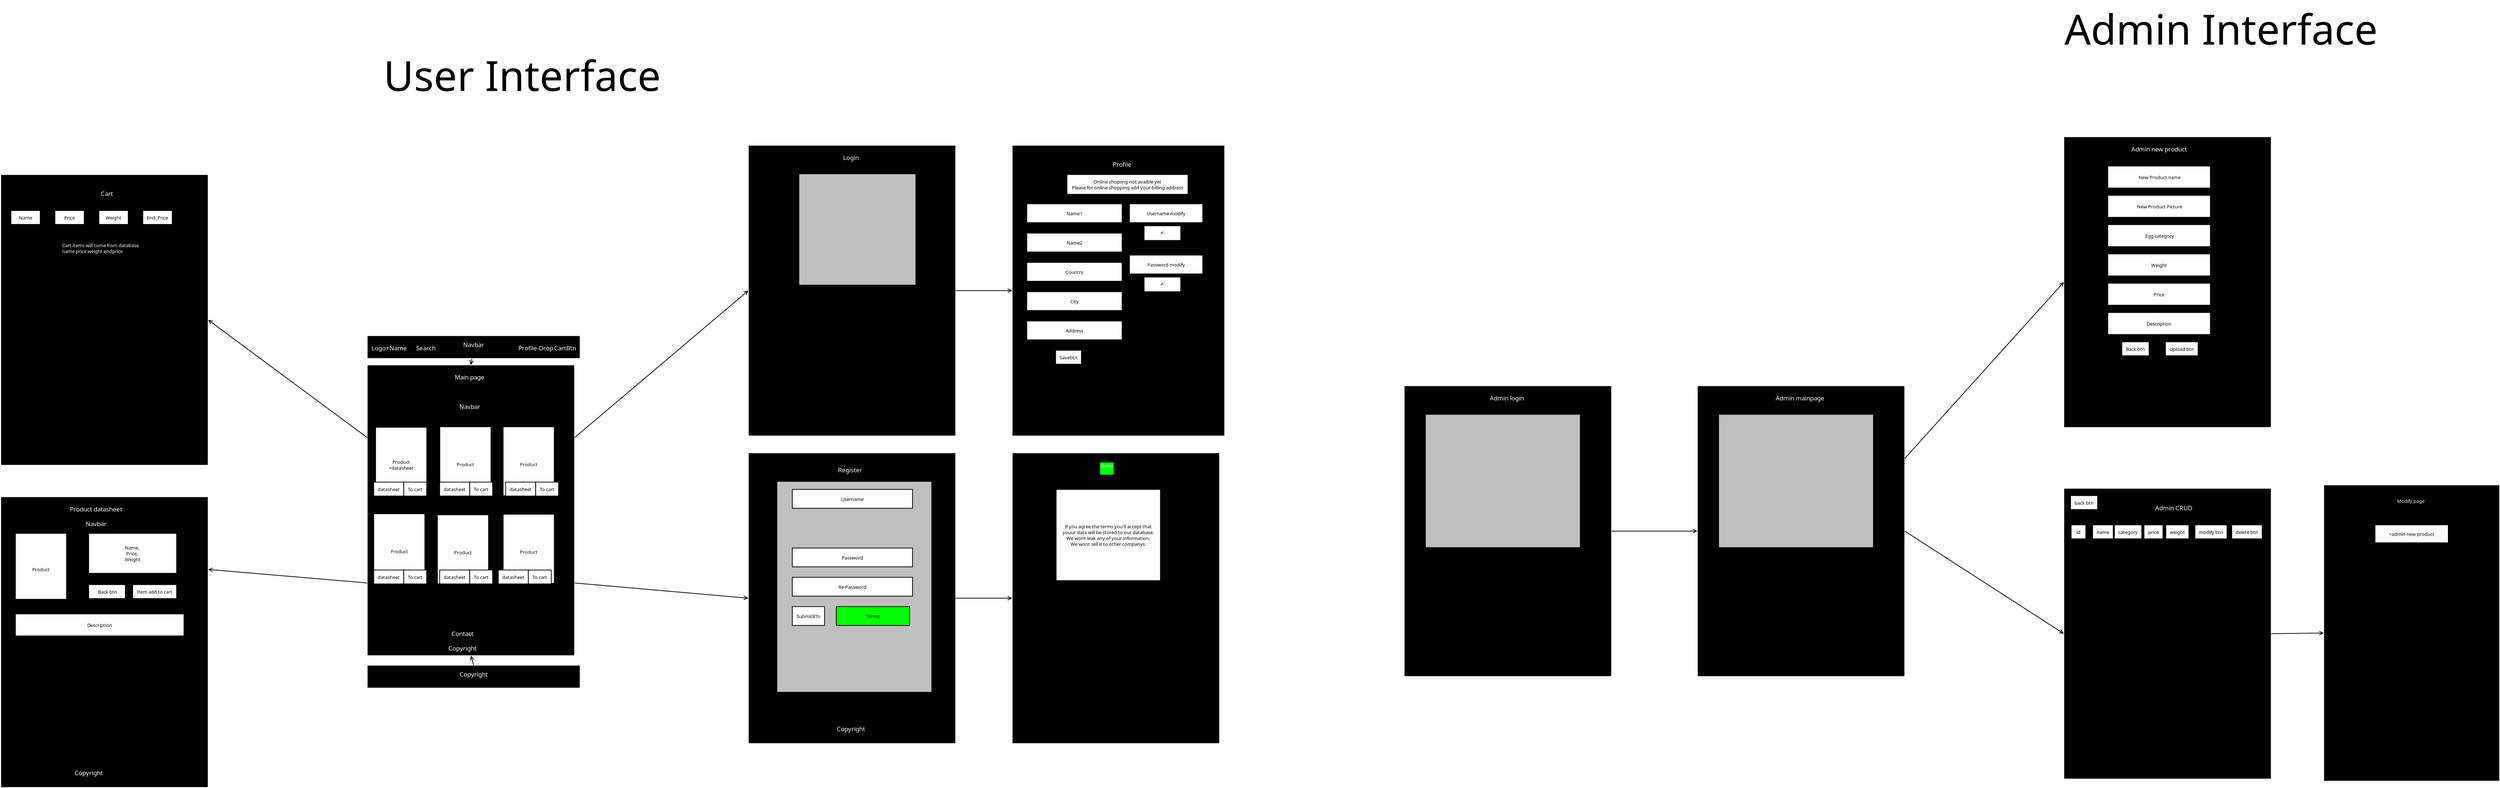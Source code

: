 <?xml version="1.0" encoding="UTF-8"?>
<dia:diagram xmlns:dia="http://www.lysator.liu.se/~alla/dia/">
  <dia:layer name="Háttér" visible="true" active="true">
    <dia:object type="Standard - Text" version="1" id="O0">
      <dia:attribute name="obj_pos">
        <dia:point val="-92,-29"/>
      </dia:attribute>
      <dia:attribute name="obj_bb">
        <dia:rectangle val="-92,-29.64;-92,-27.267"/>
      </dia:attribute>
      <dia:attribute name="text">
        <dia:composite type="text">
          <dia:attribute name="string">
            <dia:string>#

#</dia:string>
          </dia:attribute>
          <dia:attribute name="font">
            <dia:font family="sans" style="0" name="Helvetica"/>
          </dia:attribute>
          <dia:attribute name="height">
            <dia:real val="0.8"/>
          </dia:attribute>
          <dia:attribute name="pos">
            <dia:point val="-92,-29"/>
          </dia:attribute>
          <dia:attribute name="color">
            <dia:color val="#000000"/>
          </dia:attribute>
          <dia:attribute name="alignment">
            <dia:enum val="0"/>
          </dia:attribute>
        </dia:composite>
      </dia:attribute>
      <dia:attribute name="valign">
        <dia:enum val="3"/>
      </dia:attribute>
    </dia:object>
    <dia:group>
      <dia:group>
        <dia:group>
          <dia:object type="Flowchart - Box" version="0" id="O1">
            <dia:attribute name="obj_pos">
              <dia:point val="-128.72,-24.486"/>
            </dia:attribute>
            <dia:attribute name="obj_bb">
              <dia:rectangle val="-128.77,-24.537;-100.37,15.264"/>
            </dia:attribute>
            <dia:attribute name="elem_corner">
              <dia:point val="-128.72,-24.486"/>
            </dia:attribute>
            <dia:attribute name="elem_width">
              <dia:real val="28.3"/>
            </dia:attribute>
            <dia:attribute name="elem_height">
              <dia:real val="39.7"/>
            </dia:attribute>
            <dia:attribute name="border_width">
              <dia:real val="0.1"/>
            </dia:attribute>
            <dia:attribute name="border_color">
              <dia:color val="#ffffff"/>
            </dia:attribute>
            <dia:attribute name="inner_color">
              <dia:color val="#000000"/>
            </dia:attribute>
            <dia:attribute name="show_background">
              <dia:boolean val="true"/>
            </dia:attribute>
            <dia:attribute name="padding">
              <dia:real val="0.5"/>
            </dia:attribute>
            <dia:attribute name="text">
              <dia:composite type="text">
                <dia:attribute name="string">
                  <dia:string>##</dia:string>
                </dia:attribute>
                <dia:attribute name="font">
                  <dia:font family="sans" style="0" name="Helvetica"/>
                </dia:attribute>
                <dia:attribute name="height">
                  <dia:real val="0.8"/>
                </dia:attribute>
                <dia:attribute name="pos">
                  <dia:point val="-114.57,-4.396"/>
                </dia:attribute>
                <dia:attribute name="color">
                  <dia:color val="#000000"/>
                </dia:attribute>
                <dia:attribute name="alignment">
                  <dia:enum val="1"/>
                </dia:attribute>
              </dia:composite>
            </dia:attribute>
          </dia:object>
          <dia:object type="Standard - Text" version="1" id="O2">
            <dia:attribute name="obj_pos">
              <dia:point val="-114.78,-22.505"/>
            </dia:attribute>
            <dia:attribute name="obj_bb">
              <dia:rectangle val="-116.839,-23.353;-112.721,-22.33"/>
            </dia:attribute>
            <dia:attribute name="text">
              <dia:composite type="text">
                <dia:attribute name="string">
                  <dia:string># Main page#</dia:string>
                </dia:attribute>
                <dia:attribute name="font">
                  <dia:font family="sans" style="0" name="Helvetica"/>
                </dia:attribute>
                <dia:attribute name="height">
                  <dia:real val="1.058"/>
                </dia:attribute>
                <dia:attribute name="pos">
                  <dia:point val="-114.78,-22.505"/>
                </dia:attribute>
                <dia:attribute name="color">
                  <dia:color val="#ffffff"/>
                </dia:attribute>
                <dia:attribute name="alignment">
                  <dia:enum val="1"/>
                </dia:attribute>
              </dia:composite>
            </dia:attribute>
            <dia:attribute name="valign">
              <dia:enum val="3"/>
            </dia:attribute>
          </dia:object>
          <dia:object type="Standard - Text" version="1" id="O3">
            <dia:attribute name="obj_pos">
              <dia:point val="-118.116,-21.681"/>
            </dia:attribute>
            <dia:attribute name="obj_bb">
              <dia:rectangle val="-118.116,-22.321;-118.116,-21.549"/>
            </dia:attribute>
            <dia:attribute name="text">
              <dia:composite type="text">
                <dia:attribute name="string">
                  <dia:string>##</dia:string>
                </dia:attribute>
                <dia:attribute name="font">
                  <dia:font family="sans" style="0" name="Helvetica"/>
                </dia:attribute>
                <dia:attribute name="height">
                  <dia:real val="0.8"/>
                </dia:attribute>
                <dia:attribute name="pos">
                  <dia:point val="-118.116,-21.681"/>
                </dia:attribute>
                <dia:attribute name="color">
                  <dia:color val="#000000"/>
                </dia:attribute>
                <dia:attribute name="alignment">
                  <dia:enum val="0"/>
                </dia:attribute>
              </dia:composite>
            </dia:attribute>
            <dia:attribute name="valign">
              <dia:enum val="3"/>
            </dia:attribute>
          </dia:object>
          <dia:object type="Standard - Text" version="1" id="O4">
            <dia:attribute name="obj_pos">
              <dia:point val="-114.57,-4.636"/>
            </dia:attribute>
            <dia:attribute name="obj_bb">
              <dia:rectangle val="-114.57,-5.277;-114.57,-4.504"/>
            </dia:attribute>
            <dia:attribute name="text">
              <dia:composite type="text">
                <dia:attribute name="string">
                  <dia:string>##</dia:string>
                </dia:attribute>
                <dia:attribute name="font">
                  <dia:font family="sans" style="0" name="Helvetica"/>
                </dia:attribute>
                <dia:attribute name="height">
                  <dia:real val="0.8"/>
                </dia:attribute>
                <dia:attribute name="pos">
                  <dia:point val="-114.57,-4.636"/>
                </dia:attribute>
                <dia:attribute name="color">
                  <dia:color val="#000000"/>
                </dia:attribute>
                <dia:attribute name="alignment">
                  <dia:enum val="0"/>
                </dia:attribute>
              </dia:composite>
            </dia:attribute>
            <dia:attribute name="valign">
              <dia:enum val="3"/>
            </dia:attribute>
            <dia:connections>
              <dia:connection handle="0" to="O1" connection="16"/>
            </dia:connections>
          </dia:object>
          <dia:object type="Standard - Text" version="1" id="O5">
            <dia:attribute name="obj_pos">
              <dia:point val="-115.72,14.514"/>
            </dia:attribute>
            <dia:attribute name="obj_bb">
              <dia:rectangle val="-117.51,13.666;-113.93,14.688"/>
            </dia:attribute>
            <dia:attribute name="text">
              <dia:composite type="text">
                <dia:attribute name="string">
                  <dia:string>#Copyright#</dia:string>
                </dia:attribute>
                <dia:attribute name="font">
                  <dia:font family="sans" style="0" name="Helvetica"/>
                </dia:attribute>
                <dia:attribute name="height">
                  <dia:real val="1.058"/>
                </dia:attribute>
                <dia:attribute name="pos">
                  <dia:point val="-115.72,14.514"/>
                </dia:attribute>
                <dia:attribute name="color">
                  <dia:color val="#ffffff"/>
                </dia:attribute>
                <dia:attribute name="alignment">
                  <dia:enum val="1"/>
                </dia:attribute>
              </dia:composite>
            </dia:attribute>
            <dia:attribute name="valign">
              <dia:enum val="3"/>
            </dia:attribute>
          </dia:object>
          <dia:object type="Standard - Text" version="1" id="O6">
            <dia:attribute name="obj_pos">
              <dia:point val="-123.709,-10.298"/>
            </dia:attribute>
            <dia:attribute name="obj_bb">
              <dia:rectangle val="-125.132,-11.145;-122.287,-10.123"/>
            </dia:attribute>
            <dia:attribute name="text">
              <dia:composite type="text">
                <dia:attribute name="string">
                  <dia:string>#Product#</dia:string>
                </dia:attribute>
                <dia:attribute name="font">
                  <dia:font family="sans" style="0" name="Helvetica"/>
                </dia:attribute>
                <dia:attribute name="height">
                  <dia:real val="1.058"/>
                </dia:attribute>
                <dia:attribute name="pos">
                  <dia:point val="-123.709,-10.298"/>
                </dia:attribute>
                <dia:attribute name="color">
                  <dia:color val="#ffffff"/>
                </dia:attribute>
                <dia:attribute name="alignment">
                  <dia:enum val="1"/>
                </dia:attribute>
              </dia:composite>
            </dia:attribute>
            <dia:attribute name="valign">
              <dia:enum val="3"/>
            </dia:attribute>
          </dia:object>
          <dia:object type="Flowchart - Box" version="0" id="O7">
            <dia:attribute name="obj_pos">
              <dia:point val="-127.57,-15.974"/>
            </dia:attribute>
            <dia:attribute name="obj_bb">
              <dia:rectangle val="-127.62,-16.024;-120.541,-6.499"/>
            </dia:attribute>
            <dia:attribute name="elem_corner">
              <dia:point val="-127.57,-15.974"/>
            </dia:attribute>
            <dia:attribute name="elem_width">
              <dia:real val="6.979"/>
            </dia:attribute>
            <dia:attribute name="elem_height">
              <dia:real val="9.425"/>
            </dia:attribute>
            <dia:attribute name="show_background">
              <dia:boolean val="true"/>
            </dia:attribute>
            <dia:attribute name="padding">
              <dia:real val="0.5"/>
            </dia:attribute>
            <dia:attribute name="text">
              <dia:composite type="text">
                <dia:attribute name="string">
                  <dia:string>#
Product
+datasheet#</dia:string>
                </dia:attribute>
                <dia:attribute name="font">
                  <dia:font family="sans" style="0" name="Helvetica"/>
                </dia:attribute>
                <dia:attribute name="height">
                  <dia:real val="0.8"/>
                </dia:attribute>
                <dia:attribute name="pos">
                  <dia:point val="-124.081,-11.822"/>
                </dia:attribute>
                <dia:attribute name="color">
                  <dia:color val="#000000"/>
                </dia:attribute>
                <dia:attribute name="alignment">
                  <dia:enum val="1"/>
                </dia:attribute>
              </dia:composite>
            </dia:attribute>
          </dia:object>
          <dia:object type="Flowchart - Box" version="0" id="O8">
            <dia:attribute name="obj_pos">
              <dia:point val="-127.831,-4.166"/>
            </dia:attribute>
            <dia:attribute name="obj_bb">
              <dia:rectangle val="-127.881,-4.216;-120.802,5.31"/>
            </dia:attribute>
            <dia:attribute name="elem_corner">
              <dia:point val="-127.831,-4.166"/>
            </dia:attribute>
            <dia:attribute name="elem_width">
              <dia:real val="6.979"/>
            </dia:attribute>
            <dia:attribute name="elem_height">
              <dia:real val="9.425"/>
            </dia:attribute>
            <dia:attribute name="show_background">
              <dia:boolean val="true"/>
            </dia:attribute>
            <dia:attribute name="padding">
              <dia:real val="0.5"/>
            </dia:attribute>
            <dia:attribute name="text">
              <dia:composite type="text">
                <dia:attribute name="string">
                  <dia:string>#
Product#</dia:string>
                </dia:attribute>
                <dia:attribute name="font">
                  <dia:font family="sans" style="0" name="Helvetica"/>
                </dia:attribute>
                <dia:attribute name="height">
                  <dia:real val="0.8"/>
                </dia:attribute>
                <dia:attribute name="pos">
                  <dia:point val="-124.342,0.387"/>
                </dia:attribute>
                <dia:attribute name="color">
                  <dia:color val="#000000"/>
                </dia:attribute>
                <dia:attribute name="alignment">
                  <dia:enum val="1"/>
                </dia:attribute>
              </dia:composite>
            </dia:attribute>
          </dia:object>
          <dia:object type="Flowchart - Box" version="0" id="O9">
            <dia:attribute name="obj_pos">
              <dia:point val="-119.141,-4.024"/>
            </dia:attribute>
            <dia:attribute name="obj_bb">
              <dia:rectangle val="-119.191,-4.074;-112.112,5.451"/>
            </dia:attribute>
            <dia:attribute name="elem_corner">
              <dia:point val="-119.141,-4.024"/>
            </dia:attribute>
            <dia:attribute name="elem_width">
              <dia:real val="6.979"/>
            </dia:attribute>
            <dia:attribute name="elem_height">
              <dia:real val="9.425"/>
            </dia:attribute>
            <dia:attribute name="show_background">
              <dia:boolean val="true"/>
            </dia:attribute>
            <dia:attribute name="padding">
              <dia:real val="0.5"/>
            </dia:attribute>
            <dia:attribute name="text">
              <dia:composite type="text">
                <dia:attribute name="string">
                  <dia:string>#
Product#</dia:string>
                </dia:attribute>
                <dia:attribute name="font">
                  <dia:font family="sans" style="0" name="Helvetica"/>
                </dia:attribute>
                <dia:attribute name="height">
                  <dia:real val="0.8"/>
                </dia:attribute>
                <dia:attribute name="pos">
                  <dia:point val="-115.652,0.529"/>
                </dia:attribute>
                <dia:attribute name="color">
                  <dia:color val="#000000"/>
                </dia:attribute>
                <dia:attribute name="alignment">
                  <dia:enum val="1"/>
                </dia:attribute>
              </dia:composite>
            </dia:attribute>
          </dia:object>
          <dia:object type="Flowchart - Box" version="0" id="O10">
            <dia:attribute name="obj_pos">
              <dia:point val="-110.168,-4.095"/>
            </dia:attribute>
            <dia:attribute name="obj_bb">
              <dia:rectangle val="-110.218,-4.145;-103.139,5.38"/>
            </dia:attribute>
            <dia:attribute name="elem_corner">
              <dia:point val="-110.168,-4.095"/>
            </dia:attribute>
            <dia:attribute name="elem_width">
              <dia:real val="6.979"/>
            </dia:attribute>
            <dia:attribute name="elem_height">
              <dia:real val="9.425"/>
            </dia:attribute>
            <dia:attribute name="show_background">
              <dia:boolean val="true"/>
            </dia:attribute>
            <dia:attribute name="padding">
              <dia:real val="0.5"/>
            </dia:attribute>
            <dia:attribute name="text">
              <dia:composite type="text">
                <dia:attribute name="string">
                  <dia:string>#
Product#</dia:string>
                </dia:attribute>
                <dia:attribute name="font">
                  <dia:font family="sans" style="0" name="Helvetica"/>
                </dia:attribute>
                <dia:attribute name="height">
                  <dia:real val="0.8"/>
                </dia:attribute>
                <dia:attribute name="pos">
                  <dia:point val="-106.679,0.458"/>
                </dia:attribute>
                <dia:attribute name="color">
                  <dia:color val="#000000"/>
                </dia:attribute>
                <dia:attribute name="alignment">
                  <dia:enum val="1"/>
                </dia:attribute>
              </dia:composite>
            </dia:attribute>
          </dia:object>
          <dia:object type="Flowchart - Box" version="0" id="O11">
            <dia:attribute name="obj_pos">
              <dia:point val="-110.175,-16.045"/>
            </dia:attribute>
            <dia:attribute name="obj_bb">
              <dia:rectangle val="-110.225,-16.095;-103.146,-6.57"/>
            </dia:attribute>
            <dia:attribute name="elem_corner">
              <dia:point val="-110.175,-16.045"/>
            </dia:attribute>
            <dia:attribute name="elem_width">
              <dia:real val="6.979"/>
            </dia:attribute>
            <dia:attribute name="elem_height">
              <dia:real val="9.425"/>
            </dia:attribute>
            <dia:attribute name="show_background">
              <dia:boolean val="true"/>
            </dia:attribute>
            <dia:attribute name="padding">
              <dia:real val="0.5"/>
            </dia:attribute>
            <dia:attribute name="text">
              <dia:composite type="text">
                <dia:attribute name="string">
                  <dia:string>#
Product#</dia:string>
                </dia:attribute>
                <dia:attribute name="font">
                  <dia:font family="sans" style="0" name="Helvetica"/>
                </dia:attribute>
                <dia:attribute name="height">
                  <dia:real val="0.8"/>
                </dia:attribute>
                <dia:attribute name="pos">
                  <dia:point val="-106.686,-11.492"/>
                </dia:attribute>
                <dia:attribute name="color">
                  <dia:color val="#000000"/>
                </dia:attribute>
                <dia:attribute name="alignment">
                  <dia:enum val="1"/>
                </dia:attribute>
              </dia:composite>
            </dia:attribute>
          </dia:object>
          <dia:object type="Flowchart - Box" version="0" id="O12">
            <dia:attribute name="obj_pos">
              <dia:point val="-118.808,-16.045"/>
            </dia:attribute>
            <dia:attribute name="obj_bb">
              <dia:rectangle val="-118.858,-16.095;-111.779,-6.57"/>
            </dia:attribute>
            <dia:attribute name="elem_corner">
              <dia:point val="-118.808,-16.045"/>
            </dia:attribute>
            <dia:attribute name="elem_width">
              <dia:real val="6.979"/>
            </dia:attribute>
            <dia:attribute name="elem_height">
              <dia:real val="9.425"/>
            </dia:attribute>
            <dia:attribute name="show_background">
              <dia:boolean val="true"/>
            </dia:attribute>
            <dia:attribute name="padding">
              <dia:real val="0.5"/>
            </dia:attribute>
            <dia:attribute name="text">
              <dia:composite type="text">
                <dia:attribute name="string">
                  <dia:string>#
Product#</dia:string>
                </dia:attribute>
                <dia:attribute name="font">
                  <dia:font family="sans" style="0" name="Helvetica"/>
                </dia:attribute>
                <dia:attribute name="height">
                  <dia:real val="0.8"/>
                </dia:attribute>
                <dia:attribute name="pos">
                  <dia:point val="-115.319,-11.492"/>
                </dia:attribute>
                <dia:attribute name="color">
                  <dia:color val="#000000"/>
                </dia:attribute>
                <dia:attribute name="alignment">
                  <dia:enum val="1"/>
                </dia:attribute>
              </dia:composite>
            </dia:attribute>
          </dia:object>
          <dia:object type="Standard - Text" version="1" id="O13">
            <dia:attribute name="obj_pos">
              <dia:point val="-114.72,-18.486"/>
            </dia:attribute>
            <dia:attribute name="obj_bb">
              <dia:rectangle val="-116.045,-19.334;-113.395,-18.311"/>
            </dia:attribute>
            <dia:attribute name="text">
              <dia:composite type="text">
                <dia:attribute name="string">
                  <dia:string>#Navbar#</dia:string>
                </dia:attribute>
                <dia:attribute name="font">
                  <dia:font family="sans" style="0" name="Helvetica"/>
                </dia:attribute>
                <dia:attribute name="height">
                  <dia:real val="1.058"/>
                </dia:attribute>
                <dia:attribute name="pos">
                  <dia:point val="-114.72,-18.486"/>
                </dia:attribute>
                <dia:attribute name="color">
                  <dia:color val="#ffffff"/>
                </dia:attribute>
                <dia:attribute name="alignment">
                  <dia:enum val="1"/>
                </dia:attribute>
              </dia:composite>
            </dia:attribute>
            <dia:attribute name="valign">
              <dia:enum val="3"/>
            </dia:attribute>
          </dia:object>
          <dia:object type="Standard - Text" version="1" id="O14">
            <dia:attribute name="obj_pos">
              <dia:point val="-115.72,12.514"/>
            </dia:attribute>
            <dia:attribute name="obj_bb">
              <dia:rectangle val="-117.141,11.666;-114.299,12.688"/>
            </dia:attribute>
            <dia:attribute name="text">
              <dia:composite type="text">
                <dia:attribute name="string">
                  <dia:string>#Contact#</dia:string>
                </dia:attribute>
                <dia:attribute name="font">
                  <dia:font family="sans" style="0" name="Helvetica"/>
                </dia:attribute>
                <dia:attribute name="height">
                  <dia:real val="1.058"/>
                </dia:attribute>
                <dia:attribute name="pos">
                  <dia:point val="-115.72,12.514"/>
                </dia:attribute>
                <dia:attribute name="color">
                  <dia:color val="#ffffff"/>
                </dia:attribute>
                <dia:attribute name="alignment">
                  <dia:enum val="1"/>
                </dia:attribute>
              </dia:composite>
            </dia:attribute>
            <dia:attribute name="valign">
              <dia:enum val="3"/>
            </dia:attribute>
          </dia:object>
        </dia:group>
        <dia:group>
          <dia:object type="Flowchart - Box" version="0" id="O15">
            <dia:attribute name="obj_pos">
              <dia:point val="-76.72,-54.486"/>
            </dia:attribute>
            <dia:attribute name="obj_bb">
              <dia:rectangle val="-76.77,-54.536;-48.37,-14.736"/>
            </dia:attribute>
            <dia:attribute name="elem_corner">
              <dia:point val="-76.72,-54.486"/>
            </dia:attribute>
            <dia:attribute name="elem_width">
              <dia:real val="28.3"/>
            </dia:attribute>
            <dia:attribute name="elem_height">
              <dia:real val="39.7"/>
            </dia:attribute>
            <dia:attribute name="border_width">
              <dia:real val="0.1"/>
            </dia:attribute>
            <dia:attribute name="border_color">
              <dia:color val="#ffffff"/>
            </dia:attribute>
            <dia:attribute name="inner_color">
              <dia:color val="#000000"/>
            </dia:attribute>
            <dia:attribute name="show_background">
              <dia:boolean val="true"/>
            </dia:attribute>
            <dia:attribute name="padding">
              <dia:real val="0.5"/>
            </dia:attribute>
            <dia:attribute name="text">
              <dia:composite type="text">
                <dia:attribute name="string">
                  <dia:string>#NameName#</dia:string>
                </dia:attribute>
                <dia:attribute name="font">
                  <dia:font family="sans" style="0" name="Helvetica"/>
                </dia:attribute>
                <dia:attribute name="height">
                  <dia:real val="0.8"/>
                </dia:attribute>
                <dia:attribute name="pos">
                  <dia:point val="-62.57,-34.397"/>
                </dia:attribute>
                <dia:attribute name="color">
                  <dia:color val="#000000"/>
                </dia:attribute>
                <dia:attribute name="alignment">
                  <dia:enum val="1"/>
                </dia:attribute>
              </dia:composite>
            </dia:attribute>
          </dia:object>
          <dia:object type="Standard - Text" version="1" id="O16">
            <dia:attribute name="obj_pos">
              <dia:point val="-62.72,-52.486"/>
            </dia:attribute>
            <dia:attribute name="obj_bb">
              <dia:rectangle val="-63.727,-53.334;-61.712,-52.312"/>
            </dia:attribute>
            <dia:attribute name="text">
              <dia:composite type="text">
                <dia:attribute name="string">
                  <dia:string>#Login#</dia:string>
                </dia:attribute>
                <dia:attribute name="font">
                  <dia:font family="sans" style="0" name="Helvetica"/>
                </dia:attribute>
                <dia:attribute name="height">
                  <dia:real val="1.058"/>
                </dia:attribute>
                <dia:attribute name="pos">
                  <dia:point val="-62.72,-52.486"/>
                </dia:attribute>
                <dia:attribute name="color">
                  <dia:color val="#ffffff"/>
                </dia:attribute>
                <dia:attribute name="alignment">
                  <dia:enum val="1"/>
                </dia:attribute>
              </dia:composite>
            </dia:attribute>
            <dia:attribute name="valign">
              <dia:enum val="3"/>
            </dia:attribute>
          </dia:object>
          <dia:object type="Flowchart - Box" version="0" id="O17">
            <dia:attribute name="obj_pos">
              <dia:point val="-68.72,-49.486"/>
            </dia:attribute>
            <dia:attribute name="obj_bb">
              <dia:rectangle val="-68.77,-49.536;-55.67,-46.865"/>
            </dia:attribute>
            <dia:attribute name="elem_corner">
              <dia:point val="-68.72,-49.486"/>
            </dia:attribute>
            <dia:attribute name="elem_width">
              <dia:real val="13"/>
            </dia:attribute>
            <dia:attribute name="elem_height">
              <dia:real val="2.571"/>
            </dia:attribute>
            <dia:attribute name="show_background">
              <dia:boolean val="true"/>
            </dia:attribute>
            <dia:attribute name="padding">
              <dia:real val="0.5"/>
            </dia:attribute>
            <dia:attribute name="text">
              <dia:composite type="text">
                <dia:attribute name="string">
                  <dia:string>#Username#</dia:string>
                </dia:attribute>
                <dia:attribute name="font">
                  <dia:font family="sans" style="0" name="Helvetica"/>
                </dia:attribute>
                <dia:attribute name="height">
                  <dia:real val="0.8"/>
                </dia:attribute>
                <dia:attribute name="pos">
                  <dia:point val="-62.22,-47.961"/>
                </dia:attribute>
                <dia:attribute name="color">
                  <dia:color val="#000000"/>
                </dia:attribute>
                <dia:attribute name="alignment">
                  <dia:enum val="1"/>
                </dia:attribute>
              </dia:composite>
            </dia:attribute>
          </dia:object>
          <dia:object type="Flowchart - Box" version="0" id="O18">
            <dia:attribute name="obj_pos">
              <dia:point val="-68.72,-45.486"/>
            </dia:attribute>
            <dia:attribute name="obj_bb">
              <dia:rectangle val="-68.77,-45.536;-55.67,-42.865"/>
            </dia:attribute>
            <dia:attribute name="elem_corner">
              <dia:point val="-68.72,-45.486"/>
            </dia:attribute>
            <dia:attribute name="elem_width">
              <dia:real val="13"/>
            </dia:attribute>
            <dia:attribute name="elem_height">
              <dia:real val="2.571"/>
            </dia:attribute>
            <dia:attribute name="show_background">
              <dia:boolean val="true"/>
            </dia:attribute>
            <dia:attribute name="padding">
              <dia:real val="0.5"/>
            </dia:attribute>
            <dia:attribute name="text">
              <dia:composite type="text">
                <dia:attribute name="string">
                  <dia:string>#Password#</dia:string>
                </dia:attribute>
                <dia:attribute name="font">
                  <dia:font family="sans" style="0" name="Helvetica"/>
                </dia:attribute>
                <dia:attribute name="height">
                  <dia:real val="0.8"/>
                </dia:attribute>
                <dia:attribute name="pos">
                  <dia:point val="-62.22,-43.961"/>
                </dia:attribute>
                <dia:attribute name="color">
                  <dia:color val="#000000"/>
                </dia:attribute>
                <dia:attribute name="alignment">
                  <dia:enum val="1"/>
                </dia:attribute>
              </dia:composite>
            </dia:attribute>
          </dia:object>
          <dia:object type="Flowchart - Box" version="0" id="O19">
            <dia:attribute name="obj_pos">
              <dia:point val="-64.72,-40.486"/>
            </dia:attribute>
            <dia:attribute name="obj_bb">
              <dia:rectangle val="-64.77,-40.536;-60.265,-37.865"/>
            </dia:attribute>
            <dia:attribute name="elem_corner">
              <dia:point val="-64.72,-40.486"/>
            </dia:attribute>
            <dia:attribute name="elem_width">
              <dia:real val="4.405"/>
            </dia:attribute>
            <dia:attribute name="elem_height">
              <dia:real val="2.571"/>
            </dia:attribute>
            <dia:attribute name="show_background">
              <dia:boolean val="true"/>
            </dia:attribute>
            <dia:attribute name="padding">
              <dia:real val="0.5"/>
            </dia:attribute>
            <dia:attribute name="text">
              <dia:composite type="text">
                <dia:attribute name="string">
                  <dia:string>#SubmitBTn#</dia:string>
                </dia:attribute>
                <dia:attribute name="font">
                  <dia:font family="sans" style="0" name="Helvetica"/>
                </dia:attribute>
                <dia:attribute name="height">
                  <dia:real val="0.8"/>
                </dia:attribute>
                <dia:attribute name="pos">
                  <dia:point val="-62.518,-38.961"/>
                </dia:attribute>
                <dia:attribute name="color">
                  <dia:color val="#000000"/>
                </dia:attribute>
                <dia:attribute name="alignment">
                  <dia:enum val="1"/>
                </dia:attribute>
              </dia:composite>
            </dia:attribute>
          </dia:object>
          <dia:object type="Flowchart - Box" version="0" id="O20">
            <dia:attribute name="obj_pos">
              <dia:point val="-69.72,-50.486"/>
            </dia:attribute>
            <dia:attribute name="obj_bb">
              <dia:rectangle val="-69.77,-50.536;-53.911,-35.437"/>
            </dia:attribute>
            <dia:attribute name="elem_corner">
              <dia:point val="-69.72,-50.486"/>
            </dia:attribute>
            <dia:attribute name="elem_width">
              <dia:real val="15.759"/>
            </dia:attribute>
            <dia:attribute name="elem_height">
              <dia:real val="15"/>
            </dia:attribute>
            <dia:attribute name="border_width">
              <dia:real val="0.1"/>
            </dia:attribute>
            <dia:attribute name="border_color">
              <dia:color val="#bfbfbf"/>
            </dia:attribute>
            <dia:attribute name="inner_color">
              <dia:color val="#bfbfbf"/>
            </dia:attribute>
            <dia:attribute name="show_background">
              <dia:boolean val="false"/>
            </dia:attribute>
            <dia:attribute name="padding">
              <dia:real val="0.5"/>
            </dia:attribute>
            <dia:attribute name="text">
              <dia:composite type="text">
                <dia:attribute name="string">
                  <dia:string>##</dia:string>
                </dia:attribute>
                <dia:attribute name="font">
                  <dia:font family="sans" style="0" name="Helvetica"/>
                </dia:attribute>
                <dia:attribute name="height">
                  <dia:real val="0.797"/>
                </dia:attribute>
                <dia:attribute name="pos">
                  <dia:point val="-61.84,-42.747"/>
                </dia:attribute>
                <dia:attribute name="color">
                  <dia:color val="#000000"/>
                </dia:attribute>
                <dia:attribute name="alignment">
                  <dia:enum val="1"/>
                </dia:attribute>
              </dia:composite>
            </dia:attribute>
          </dia:object>
        </dia:group>
        <dia:group>
          <dia:object type="Flowchart - Box" version="0" id="O21">
            <dia:attribute name="obj_pos">
              <dia:point val="-40.72,-12.486"/>
            </dia:attribute>
            <dia:attribute name="obj_bb">
              <dia:rectangle val="-40.77,-12.537;-12.37,27.264"/>
            </dia:attribute>
            <dia:attribute name="elem_corner">
              <dia:point val="-40.72,-12.486"/>
            </dia:attribute>
            <dia:attribute name="elem_width">
              <dia:real val="28.3"/>
            </dia:attribute>
            <dia:attribute name="elem_height">
              <dia:real val="39.7"/>
            </dia:attribute>
            <dia:attribute name="border_width">
              <dia:real val="0.1"/>
            </dia:attribute>
            <dia:attribute name="border_color">
              <dia:color val="#ffffff"/>
            </dia:attribute>
            <dia:attribute name="inner_color">
              <dia:color val="#000000"/>
            </dia:attribute>
            <dia:attribute name="show_background">
              <dia:boolean val="true"/>
            </dia:attribute>
            <dia:attribute name="padding">
              <dia:real val="0.5"/>
            </dia:attribute>
            <dia:attribute name="text">
              <dia:composite type="text">
                <dia:attribute name="string">
                  <dia:string>##</dia:string>
                </dia:attribute>
                <dia:attribute name="font">
                  <dia:font family="sans" style="0" name="Helvetica"/>
                </dia:attribute>
                <dia:attribute name="height">
                  <dia:real val="0.8"/>
                </dia:attribute>
                <dia:attribute name="pos">
                  <dia:point val="-26.57,7.604"/>
                </dia:attribute>
                <dia:attribute name="color">
                  <dia:color val="#000000"/>
                </dia:attribute>
                <dia:attribute name="alignment">
                  <dia:enum val="1"/>
                </dia:attribute>
              </dia:composite>
            </dia:attribute>
          </dia:object>
          <dia:object type="Standard - Text" version="1" id="O22">
            <dia:attribute name="obj_pos">
              <dia:point val="-28.72,-10.486"/>
            </dia:attribute>
            <dia:attribute name="obj_bb">
              <dia:rectangle val="-28.72,-11.127;-26.955,-9.554"/>
            </dia:attribute>
            <dia:attribute name="text">
              <dia:composite type="text">
                <dia:attribute name="string">
                  <dia:string>#Terms
#</dia:string>
                </dia:attribute>
                <dia:attribute name="font">
                  <dia:font family="sans" style="0" name="Helvetica"/>
                </dia:attribute>
                <dia:attribute name="height">
                  <dia:real val="0.8"/>
                </dia:attribute>
                <dia:attribute name="pos">
                  <dia:point val="-28.72,-10.486"/>
                </dia:attribute>
                <dia:attribute name="color">
                  <dia:color val="#ffffff"/>
                </dia:attribute>
                <dia:attribute name="alignment">
                  <dia:enum val="0"/>
                </dia:attribute>
              </dia:composite>
            </dia:attribute>
            <dia:attribute name="valign">
              <dia:enum val="3"/>
            </dia:attribute>
            <dia:attribute name="fill_color">
              <dia:color val="#00ff00"/>
            </dia:attribute>
            <dia:attribute name="show_background">
              <dia:boolean val="true"/>
            </dia:attribute>
          </dia:object>
          <dia:object type="Flowchart - Box" version="0" id="O23">
            <dia:attribute name="obj_pos">
              <dia:point val="-34.72,-7.487"/>
            </dia:attribute>
            <dia:attribute name="obj_bb">
              <dia:rectangle val="-34.77,-7.537;-20.44,5.013"/>
            </dia:attribute>
            <dia:attribute name="elem_corner">
              <dia:point val="-34.72,-7.487"/>
            </dia:attribute>
            <dia:attribute name="elem_width">
              <dia:real val="14.23"/>
            </dia:attribute>
            <dia:attribute name="elem_height">
              <dia:real val="12.45"/>
            </dia:attribute>
            <dia:attribute name="show_background">
              <dia:boolean val="true"/>
            </dia:attribute>
            <dia:attribute name="padding">
              <dia:real val="0.5"/>
            </dia:attribute>
            <dia:attribute name="text">
              <dia:composite type="text">
                <dia:attribute name="string">
                  <dia:string>#If you agree the terms you'll accept that
youur data will be stored to our database.
We wont leak any of your information,
We wont sell it to other companys.#</dia:string>
                </dia:attribute>
                <dia:attribute name="font">
                  <dia:font family="sans" style="0" name="Helvetica"/>
                </dia:attribute>
                <dia:attribute name="height">
                  <dia:real val="0.8"/>
                </dia:attribute>
                <dia:attribute name="pos">
                  <dia:point val="-27.605,-2.221"/>
                </dia:attribute>
                <dia:attribute name="color">
                  <dia:color val="#000000"/>
                </dia:attribute>
                <dia:attribute name="alignment">
                  <dia:enum val="1"/>
                </dia:attribute>
              </dia:composite>
            </dia:attribute>
          </dia:object>
        </dia:group>
        <dia:group>
          <dia:object type="Flowchart - Box" version="0" id="O24">
            <dia:attribute name="obj_pos">
              <dia:point val="-40.72,-54.486"/>
            </dia:attribute>
            <dia:attribute name="obj_bb">
              <dia:rectangle val="-40.77,-54.536;-11.67,-14.736"/>
            </dia:attribute>
            <dia:attribute name="elem_corner">
              <dia:point val="-40.72,-54.486"/>
            </dia:attribute>
            <dia:attribute name="elem_width">
              <dia:real val="29"/>
            </dia:attribute>
            <dia:attribute name="elem_height">
              <dia:real val="39.7"/>
            </dia:attribute>
            <dia:attribute name="border_width">
              <dia:real val="0.1"/>
            </dia:attribute>
            <dia:attribute name="border_color">
              <dia:color val="#ffffff"/>
            </dia:attribute>
            <dia:attribute name="inner_color">
              <dia:color val="#000000"/>
            </dia:attribute>
            <dia:attribute name="show_background">
              <dia:boolean val="true"/>
            </dia:attribute>
            <dia:attribute name="padding">
              <dia:real val="0.5"/>
            </dia:attribute>
            <dia:attribute name="text">
              <dia:composite type="text">
                <dia:attribute name="string">
                  <dia:string>#NameName#</dia:string>
                </dia:attribute>
                <dia:attribute name="font">
                  <dia:font family="sans" style="0" name="Helvetica"/>
                </dia:attribute>
                <dia:attribute name="height">
                  <dia:real val="0.8"/>
                </dia:attribute>
                <dia:attribute name="pos">
                  <dia:point val="-26.22,-34.397"/>
                </dia:attribute>
                <dia:attribute name="color">
                  <dia:color val="#000000"/>
                </dia:attribute>
                <dia:attribute name="alignment">
                  <dia:enum val="1"/>
                </dia:attribute>
              </dia:composite>
            </dia:attribute>
          </dia:object>
          <dia:object type="Standard - Text" version="1" id="O25">
            <dia:attribute name="obj_pos">
              <dia:point val="-25.721,-51.552"/>
            </dia:attribute>
            <dia:attribute name="obj_bb">
              <dia:rectangle val="-26.887,-52.4;-24.555,-51.377"/>
            </dia:attribute>
            <dia:attribute name="text">
              <dia:composite type="text">
                <dia:attribute name="string">
                  <dia:string>#Profile#</dia:string>
                </dia:attribute>
                <dia:attribute name="font">
                  <dia:font family="sans" style="0" name="Helvetica"/>
                </dia:attribute>
                <dia:attribute name="height">
                  <dia:real val="1.058"/>
                </dia:attribute>
                <dia:attribute name="pos">
                  <dia:point val="-25.721,-51.552"/>
                </dia:attribute>
                <dia:attribute name="color">
                  <dia:color val="#ffffff"/>
                </dia:attribute>
                <dia:attribute name="alignment">
                  <dia:enum val="1"/>
                </dia:attribute>
              </dia:composite>
            </dia:attribute>
            <dia:attribute name="valign">
              <dia:enum val="3"/>
            </dia:attribute>
          </dia:object>
          <dia:object type="Flowchart - Box" version="0" id="O26">
            <dia:attribute name="obj_pos">
              <dia:point val="-38.72,-46.486"/>
            </dia:attribute>
            <dia:attribute name="obj_bb">
              <dia:rectangle val="-38.77,-46.536;-25.67,-43.865"/>
            </dia:attribute>
            <dia:attribute name="elem_corner">
              <dia:point val="-38.72,-46.486"/>
            </dia:attribute>
            <dia:attribute name="elem_width">
              <dia:real val="13"/>
            </dia:attribute>
            <dia:attribute name="elem_height">
              <dia:real val="2.571"/>
            </dia:attribute>
            <dia:attribute name="show_background">
              <dia:boolean val="true"/>
            </dia:attribute>
            <dia:attribute name="padding">
              <dia:real val="0.5"/>
            </dia:attribute>
            <dia:attribute name="text">
              <dia:composite type="text">
                <dia:attribute name="string">
                  <dia:string>#Name1#</dia:string>
                </dia:attribute>
                <dia:attribute name="font">
                  <dia:font family="sans" style="0" name="Helvetica"/>
                </dia:attribute>
                <dia:attribute name="height">
                  <dia:real val="0.8"/>
                </dia:attribute>
                <dia:attribute name="pos">
                  <dia:point val="-32.22,-44.961"/>
                </dia:attribute>
                <dia:attribute name="color">
                  <dia:color val="#000000"/>
                </dia:attribute>
                <dia:attribute name="alignment">
                  <dia:enum val="1"/>
                </dia:attribute>
              </dia:composite>
            </dia:attribute>
          </dia:object>
          <dia:object type="Flowchart - Box" version="0" id="O27">
            <dia:attribute name="obj_pos">
              <dia:point val="-38.72,-42.486"/>
            </dia:attribute>
            <dia:attribute name="obj_bb">
              <dia:rectangle val="-38.77,-42.536;-25.67,-39.865"/>
            </dia:attribute>
            <dia:attribute name="elem_corner">
              <dia:point val="-38.72,-42.486"/>
            </dia:attribute>
            <dia:attribute name="elem_width">
              <dia:real val="13"/>
            </dia:attribute>
            <dia:attribute name="elem_height">
              <dia:real val="2.571"/>
            </dia:attribute>
            <dia:attribute name="show_background">
              <dia:boolean val="true"/>
            </dia:attribute>
            <dia:attribute name="padding">
              <dia:real val="0.5"/>
            </dia:attribute>
            <dia:attribute name="text">
              <dia:composite type="text">
                <dia:attribute name="string">
                  <dia:string>#Name2#</dia:string>
                </dia:attribute>
                <dia:attribute name="font">
                  <dia:font family="sans" style="0" name="Helvetica"/>
                </dia:attribute>
                <dia:attribute name="height">
                  <dia:real val="0.8"/>
                </dia:attribute>
                <dia:attribute name="pos">
                  <dia:point val="-32.22,-40.961"/>
                </dia:attribute>
                <dia:attribute name="color">
                  <dia:color val="#000000"/>
                </dia:attribute>
                <dia:attribute name="alignment">
                  <dia:enum val="1"/>
                </dia:attribute>
              </dia:composite>
            </dia:attribute>
          </dia:object>
          <dia:object type="Flowchart - Box" version="0" id="O28">
            <dia:attribute name="obj_pos">
              <dia:point val="-38.72,-34.486"/>
            </dia:attribute>
            <dia:attribute name="obj_bb">
              <dia:rectangle val="-38.77,-34.536;-25.67,-31.865"/>
            </dia:attribute>
            <dia:attribute name="elem_corner">
              <dia:point val="-38.72,-34.486"/>
            </dia:attribute>
            <dia:attribute name="elem_width">
              <dia:real val="13"/>
            </dia:attribute>
            <dia:attribute name="elem_height">
              <dia:real val="2.571"/>
            </dia:attribute>
            <dia:attribute name="show_background">
              <dia:boolean val="true"/>
            </dia:attribute>
            <dia:attribute name="padding">
              <dia:real val="0.5"/>
            </dia:attribute>
            <dia:attribute name="text">
              <dia:composite type="text">
                <dia:attribute name="string">
                  <dia:string>#City#</dia:string>
                </dia:attribute>
                <dia:attribute name="font">
                  <dia:font family="sans" style="0" name="Helvetica"/>
                </dia:attribute>
                <dia:attribute name="height">
                  <dia:real val="0.8"/>
                </dia:attribute>
                <dia:attribute name="pos">
                  <dia:point val="-32.22,-32.961"/>
                </dia:attribute>
                <dia:attribute name="color">
                  <dia:color val="#000000"/>
                </dia:attribute>
                <dia:attribute name="alignment">
                  <dia:enum val="1"/>
                </dia:attribute>
              </dia:composite>
            </dia:attribute>
          </dia:object>
          <dia:object type="Flowchart - Box" version="0" id="O29">
            <dia:attribute name="obj_pos">
              <dia:point val="-38.72,-30.486"/>
            </dia:attribute>
            <dia:attribute name="obj_bb">
              <dia:rectangle val="-38.77,-30.537;-25.67,-27.865"/>
            </dia:attribute>
            <dia:attribute name="elem_corner">
              <dia:point val="-38.72,-30.486"/>
            </dia:attribute>
            <dia:attribute name="elem_width">
              <dia:real val="13"/>
            </dia:attribute>
            <dia:attribute name="elem_height">
              <dia:real val="2.571"/>
            </dia:attribute>
            <dia:attribute name="show_background">
              <dia:boolean val="true"/>
            </dia:attribute>
            <dia:attribute name="padding">
              <dia:real val="0.5"/>
            </dia:attribute>
            <dia:attribute name="text">
              <dia:composite type="text">
                <dia:attribute name="string">
                  <dia:string>#Address#</dia:string>
                </dia:attribute>
                <dia:attribute name="font">
                  <dia:font family="sans" style="0" name="Helvetica"/>
                </dia:attribute>
                <dia:attribute name="height">
                  <dia:real val="0.8"/>
                </dia:attribute>
                <dia:attribute name="pos">
                  <dia:point val="-32.22,-28.961"/>
                </dia:attribute>
                <dia:attribute name="color">
                  <dia:color val="#000000"/>
                </dia:attribute>
                <dia:attribute name="alignment">
                  <dia:enum val="1"/>
                </dia:attribute>
              </dia:composite>
            </dia:attribute>
          </dia:object>
          <dia:object type="Flowchart - Box" version="0" id="O30">
            <dia:attribute name="obj_pos">
              <dia:point val="-38.72,-38.486"/>
            </dia:attribute>
            <dia:attribute name="obj_bb">
              <dia:rectangle val="-38.77,-38.536;-25.67,-35.865"/>
            </dia:attribute>
            <dia:attribute name="elem_corner">
              <dia:point val="-38.72,-38.486"/>
            </dia:attribute>
            <dia:attribute name="elem_width">
              <dia:real val="13"/>
            </dia:attribute>
            <dia:attribute name="elem_height">
              <dia:real val="2.571"/>
            </dia:attribute>
            <dia:attribute name="show_background">
              <dia:boolean val="true"/>
            </dia:attribute>
            <dia:attribute name="padding">
              <dia:real val="0.5"/>
            </dia:attribute>
            <dia:attribute name="text">
              <dia:composite type="text">
                <dia:attribute name="string">
                  <dia:string>#Country#</dia:string>
                </dia:attribute>
                <dia:attribute name="font">
                  <dia:font family="sans" style="0" name="Helvetica"/>
                </dia:attribute>
                <dia:attribute name="height">
                  <dia:real val="0.8"/>
                </dia:attribute>
                <dia:attribute name="pos">
                  <dia:point val="-32.22,-36.961"/>
                </dia:attribute>
                <dia:attribute name="color">
                  <dia:color val="#000000"/>
                </dia:attribute>
                <dia:attribute name="alignment">
                  <dia:enum val="1"/>
                </dia:attribute>
              </dia:composite>
            </dia:attribute>
          </dia:object>
          <dia:object type="Flowchart - Box" version="0" id="O31">
            <dia:attribute name="obj_pos">
              <dia:point val="-34.72,-26.486"/>
            </dia:attribute>
            <dia:attribute name="obj_bb">
              <dia:rectangle val="-34.77,-26.537;-31.293,-24.537"/>
            </dia:attribute>
            <dia:attribute name="elem_corner">
              <dia:point val="-34.72,-26.486"/>
            </dia:attribute>
            <dia:attribute name="elem_width">
              <dia:real val="3.377"/>
            </dia:attribute>
            <dia:attribute name="elem_height">
              <dia:real val="1.9"/>
            </dia:attribute>
            <dia:attribute name="show_background">
              <dia:boolean val="true"/>
            </dia:attribute>
            <dia:attribute name="padding">
              <dia:real val="0.5"/>
            </dia:attribute>
            <dia:attribute name="text">
              <dia:composite type="text">
                <dia:attribute name="string">
                  <dia:string>#Savebtn#</dia:string>
                </dia:attribute>
                <dia:attribute name="font">
                  <dia:font family="sans" style="0" name="Helvetica"/>
                </dia:attribute>
                <dia:attribute name="height">
                  <dia:real val="0.8"/>
                </dia:attribute>
                <dia:attribute name="pos">
                  <dia:point val="-33.031,-25.297"/>
                </dia:attribute>
                <dia:attribute name="color">
                  <dia:color val="#000000"/>
                </dia:attribute>
                <dia:attribute name="alignment">
                  <dia:enum val="1"/>
                </dia:attribute>
              </dia:composite>
            </dia:attribute>
          </dia:object>
          <dia:object type="Flowchart - Box" version="0" id="O32">
            <dia:attribute name="obj_pos">
              <dia:point val="-32.72,-50.486"/>
            </dia:attribute>
            <dia:attribute name="obj_bb">
              <dia:rectangle val="-32.77,-50.536;-17.198,-47.736"/>
            </dia:attribute>
            <dia:attribute name="elem_corner">
              <dia:point val="-32.72,-50.486"/>
            </dia:attribute>
            <dia:attribute name="elem_width">
              <dia:real val="15.472"/>
            </dia:attribute>
            <dia:attribute name="elem_height">
              <dia:real val="2.7"/>
            </dia:attribute>
            <dia:attribute name="show_background">
              <dia:boolean val="true"/>
            </dia:attribute>
            <dia:attribute name="padding">
              <dia:real val="0.5"/>
            </dia:attribute>
            <dia:attribute name="text">
              <dia:composite type="text">
                <dia:attribute name="string">
                  <dia:string>#Online shopiing not avaible yet
Please for online shopping add your billing address#</dia:string>
                </dia:attribute>
                <dia:attribute name="font">
                  <dia:font family="sans" style="0" name="Helvetica"/>
                </dia:attribute>
                <dia:attribute name="height">
                  <dia:real val="0.8"/>
                </dia:attribute>
                <dia:attribute name="pos">
                  <dia:point val="-24.984,-49.297"/>
                </dia:attribute>
                <dia:attribute name="color">
                  <dia:color val="#000000"/>
                </dia:attribute>
                <dia:attribute name="alignment">
                  <dia:enum val="1"/>
                </dia:attribute>
              </dia:composite>
            </dia:attribute>
          </dia:object>
          <dia:object type="Flowchart - Box" version="0" id="O33">
            <dia:attribute name="obj_pos">
              <dia:point val="-24.72,-46.486"/>
            </dia:attribute>
            <dia:attribute name="obj_bb">
              <dia:rectangle val="-24.77,-46.536;-14.67,-43.865"/>
            </dia:attribute>
            <dia:attribute name="elem_corner">
              <dia:point val="-24.72,-46.486"/>
            </dia:attribute>
            <dia:attribute name="elem_width">
              <dia:real val="10"/>
            </dia:attribute>
            <dia:attribute name="elem_height">
              <dia:real val="2.571"/>
            </dia:attribute>
            <dia:attribute name="show_background">
              <dia:boolean val="true"/>
            </dia:attribute>
            <dia:attribute name="padding">
              <dia:real val="0.5"/>
            </dia:attribute>
            <dia:attribute name="text">
              <dia:composite type="text">
                <dia:attribute name="string">
                  <dia:string>#Username modify#</dia:string>
                </dia:attribute>
                <dia:attribute name="font">
                  <dia:font family="sans" style="0" name="Helvetica"/>
                </dia:attribute>
                <dia:attribute name="height">
                  <dia:real val="0.8"/>
                </dia:attribute>
                <dia:attribute name="pos">
                  <dia:point val="-19.72,-44.961"/>
                </dia:attribute>
                <dia:attribute name="color">
                  <dia:color val="#000000"/>
                </dia:attribute>
                <dia:attribute name="alignment">
                  <dia:enum val="1"/>
                </dia:attribute>
              </dia:composite>
            </dia:attribute>
          </dia:object>
          <dia:object type="Flowchart - Box" version="0" id="O34">
            <dia:attribute name="obj_pos">
              <dia:point val="-22.72,-43.486"/>
            </dia:attribute>
            <dia:attribute name="obj_bb">
              <dia:rectangle val="-22.77,-43.536;-17.67,-41.437"/>
            </dia:attribute>
            <dia:attribute name="elem_corner">
              <dia:point val="-22.72,-43.486"/>
            </dia:attribute>
            <dia:attribute name="elem_width">
              <dia:real val="5"/>
            </dia:attribute>
            <dia:attribute name="elem_height">
              <dia:real val="2"/>
            </dia:attribute>
            <dia:attribute name="show_background">
              <dia:boolean val="true"/>
            </dia:attribute>
            <dia:attribute name="padding">
              <dia:real val="0.5"/>
            </dia:attribute>
            <dia:attribute name="text">
              <dia:composite type="text">
                <dia:attribute name="string">
                  <dia:string>#✍#</dia:string>
                </dia:attribute>
                <dia:attribute name="font">
                  <dia:font family="sans" style="0" name="Helvetica"/>
                </dia:attribute>
                <dia:attribute name="height">
                  <dia:real val="0.8"/>
                </dia:attribute>
                <dia:attribute name="pos">
                  <dia:point val="-20.22,-42.337"/>
                </dia:attribute>
                <dia:attribute name="color">
                  <dia:color val="#000000"/>
                </dia:attribute>
                <dia:attribute name="alignment">
                  <dia:enum val="1"/>
                </dia:attribute>
              </dia:composite>
            </dia:attribute>
          </dia:object>
          <dia:object type="Flowchart - Box" version="0" id="O35">
            <dia:attribute name="obj_pos">
              <dia:point val="-24.72,-39.486"/>
            </dia:attribute>
            <dia:attribute name="obj_bb">
              <dia:rectangle val="-24.77,-39.536;-14.67,-36.865"/>
            </dia:attribute>
            <dia:attribute name="elem_corner">
              <dia:point val="-24.72,-39.486"/>
            </dia:attribute>
            <dia:attribute name="elem_width">
              <dia:real val="10"/>
            </dia:attribute>
            <dia:attribute name="elem_height">
              <dia:real val="2.571"/>
            </dia:attribute>
            <dia:attribute name="show_background">
              <dia:boolean val="true"/>
            </dia:attribute>
            <dia:attribute name="padding">
              <dia:real val="0.5"/>
            </dia:attribute>
            <dia:attribute name="text">
              <dia:composite type="text">
                <dia:attribute name="string">
                  <dia:string>#Password modify#</dia:string>
                </dia:attribute>
                <dia:attribute name="font">
                  <dia:font family="sans" style="0" name="Helvetica"/>
                </dia:attribute>
                <dia:attribute name="height">
                  <dia:real val="0.8"/>
                </dia:attribute>
                <dia:attribute name="pos">
                  <dia:point val="-19.72,-37.961"/>
                </dia:attribute>
                <dia:attribute name="color">
                  <dia:color val="#000000"/>
                </dia:attribute>
                <dia:attribute name="alignment">
                  <dia:enum val="1"/>
                </dia:attribute>
              </dia:composite>
            </dia:attribute>
          </dia:object>
          <dia:object type="Flowchart - Box" version="0" id="O36">
            <dia:attribute name="obj_pos">
              <dia:point val="-22.72,-36.486"/>
            </dia:attribute>
            <dia:attribute name="obj_bb">
              <dia:rectangle val="-22.77,-36.536;-17.67,-34.437"/>
            </dia:attribute>
            <dia:attribute name="elem_corner">
              <dia:point val="-22.72,-36.486"/>
            </dia:attribute>
            <dia:attribute name="elem_width">
              <dia:real val="5"/>
            </dia:attribute>
            <dia:attribute name="elem_height">
              <dia:real val="2"/>
            </dia:attribute>
            <dia:attribute name="show_background">
              <dia:boolean val="true"/>
            </dia:attribute>
            <dia:attribute name="padding">
              <dia:real val="0.5"/>
            </dia:attribute>
            <dia:attribute name="text">
              <dia:composite type="text">
                <dia:attribute name="string">
                  <dia:string>#✍#</dia:string>
                </dia:attribute>
                <dia:attribute name="font">
                  <dia:font family="sans" style="0" name="Helvetica"/>
                </dia:attribute>
                <dia:attribute name="height">
                  <dia:real val="0.8"/>
                </dia:attribute>
                <dia:attribute name="pos">
                  <dia:point val="-20.22,-35.337"/>
                </dia:attribute>
                <dia:attribute name="color">
                  <dia:color val="#000000"/>
                </dia:attribute>
                <dia:attribute name="alignment">
                  <dia:enum val="1"/>
                </dia:attribute>
              </dia:composite>
            </dia:attribute>
          </dia:object>
        </dia:group>
        <dia:group>
          <dia:object type="Flowchart - Box" version="0" id="O37">
            <dia:attribute name="obj_pos">
              <dia:point val="-178.72,-50.486"/>
            </dia:attribute>
            <dia:attribute name="obj_bb">
              <dia:rectangle val="-178.77,-50.536;-150.37,-10.736"/>
            </dia:attribute>
            <dia:attribute name="elem_corner">
              <dia:point val="-178.72,-50.486"/>
            </dia:attribute>
            <dia:attribute name="elem_width">
              <dia:real val="28.3"/>
            </dia:attribute>
            <dia:attribute name="elem_height">
              <dia:real val="39.7"/>
            </dia:attribute>
            <dia:attribute name="border_width">
              <dia:real val="0.1"/>
            </dia:attribute>
            <dia:attribute name="border_color">
              <dia:color val="#ffffff"/>
            </dia:attribute>
            <dia:attribute name="inner_color">
              <dia:color val="#000000"/>
            </dia:attribute>
            <dia:attribute name="show_background">
              <dia:boolean val="true"/>
            </dia:attribute>
            <dia:attribute name="padding">
              <dia:real val="0.5"/>
            </dia:attribute>
            <dia:attribute name="text">
              <dia:composite type="text">
                <dia:attribute name="string">
                  <dia:string>##</dia:string>
                </dia:attribute>
                <dia:attribute name="font">
                  <dia:font family="sans" style="0" name="Helvetica"/>
                </dia:attribute>
                <dia:attribute name="height">
                  <dia:real val="0.8"/>
                </dia:attribute>
                <dia:attribute name="pos">
                  <dia:point val="-164.57,-30.396"/>
                </dia:attribute>
                <dia:attribute name="color">
                  <dia:color val="#000000"/>
                </dia:attribute>
                <dia:attribute name="alignment">
                  <dia:enum val="1"/>
                </dia:attribute>
              </dia:composite>
            </dia:attribute>
          </dia:object>
          <dia:object type="Standard - Text" version="1" id="O38">
            <dia:attribute name="obj_pos">
              <dia:point val="-164.327,-47.574"/>
            </dia:attribute>
            <dia:attribute name="obj_bb">
              <dia:rectangle val="-165.235,-48.422;-163.42,-47.399"/>
            </dia:attribute>
            <dia:attribute name="text">
              <dia:composite type="text">
                <dia:attribute name="string">
                  <dia:string># Cart#</dia:string>
                </dia:attribute>
                <dia:attribute name="font">
                  <dia:font family="sans" style="0" name="Helvetica"/>
                </dia:attribute>
                <dia:attribute name="height">
                  <dia:real val="1.058"/>
                </dia:attribute>
                <dia:attribute name="pos">
                  <dia:point val="-164.327,-47.574"/>
                </dia:attribute>
                <dia:attribute name="color">
                  <dia:color val="#ffffff"/>
                </dia:attribute>
                <dia:attribute name="alignment">
                  <dia:enum val="1"/>
                </dia:attribute>
              </dia:composite>
            </dia:attribute>
            <dia:attribute name="valign">
              <dia:enum val="3"/>
            </dia:attribute>
          </dia:object>
          <dia:object type="Flowchart - Box" version="0" id="O39">
            <dia:attribute name="obj_pos">
              <dia:point val="-177.327,-45.574"/>
            </dia:attribute>
            <dia:attribute name="obj_bb">
              <dia:rectangle val="-177.377,-45.624;-173.277,-43.624"/>
            </dia:attribute>
            <dia:attribute name="elem_corner">
              <dia:point val="-177.327,-45.574"/>
            </dia:attribute>
            <dia:attribute name="elem_width">
              <dia:real val="4"/>
            </dia:attribute>
            <dia:attribute name="elem_height">
              <dia:real val="1.9"/>
            </dia:attribute>
            <dia:attribute name="show_background">
              <dia:boolean val="true"/>
            </dia:attribute>
            <dia:attribute name="padding">
              <dia:real val="0.5"/>
            </dia:attribute>
            <dia:attribute name="text">
              <dia:composite type="text">
                <dia:attribute name="string">
                  <dia:string>#Name#</dia:string>
                </dia:attribute>
                <dia:attribute name="font">
                  <dia:font family="sans" style="0" name="Helvetica"/>
                </dia:attribute>
                <dia:attribute name="height">
                  <dia:real val="0.8"/>
                </dia:attribute>
                <dia:attribute name="pos">
                  <dia:point val="-175.327,-44.384"/>
                </dia:attribute>
                <dia:attribute name="color">
                  <dia:color val="#000000"/>
                </dia:attribute>
                <dia:attribute name="alignment">
                  <dia:enum val="1"/>
                </dia:attribute>
              </dia:composite>
            </dia:attribute>
          </dia:object>
          <dia:object type="Flowchart - Box" version="0" id="O40">
            <dia:attribute name="obj_pos">
              <dia:point val="-171.327,-45.574"/>
            </dia:attribute>
            <dia:attribute name="obj_bb">
              <dia:rectangle val="-171.377,-45.624;-167.277,-43.624"/>
            </dia:attribute>
            <dia:attribute name="elem_corner">
              <dia:point val="-171.327,-45.574"/>
            </dia:attribute>
            <dia:attribute name="elem_width">
              <dia:real val="4"/>
            </dia:attribute>
            <dia:attribute name="elem_height">
              <dia:real val="1.9"/>
            </dia:attribute>
            <dia:attribute name="show_background">
              <dia:boolean val="true"/>
            </dia:attribute>
            <dia:attribute name="padding">
              <dia:real val="0.5"/>
            </dia:attribute>
            <dia:attribute name="text">
              <dia:composite type="text">
                <dia:attribute name="string">
                  <dia:string>#Price#</dia:string>
                </dia:attribute>
                <dia:attribute name="font">
                  <dia:font family="sans" style="0" name="Helvetica"/>
                </dia:attribute>
                <dia:attribute name="height">
                  <dia:real val="0.8"/>
                </dia:attribute>
                <dia:attribute name="pos">
                  <dia:point val="-169.327,-44.384"/>
                </dia:attribute>
                <dia:attribute name="color">
                  <dia:color val="#000000"/>
                </dia:attribute>
                <dia:attribute name="alignment">
                  <dia:enum val="1"/>
                </dia:attribute>
              </dia:composite>
            </dia:attribute>
          </dia:object>
          <dia:object type="Flowchart - Box" version="0" id="O41">
            <dia:attribute name="obj_pos">
              <dia:point val="-165.327,-45.574"/>
            </dia:attribute>
            <dia:attribute name="obj_bb">
              <dia:rectangle val="-165.377,-45.624;-161.277,-43.624"/>
            </dia:attribute>
            <dia:attribute name="elem_corner">
              <dia:point val="-165.327,-45.574"/>
            </dia:attribute>
            <dia:attribute name="elem_width">
              <dia:real val="4"/>
            </dia:attribute>
            <dia:attribute name="elem_height">
              <dia:real val="1.9"/>
            </dia:attribute>
            <dia:attribute name="show_background">
              <dia:boolean val="true"/>
            </dia:attribute>
            <dia:attribute name="padding">
              <dia:real val="0.5"/>
            </dia:attribute>
            <dia:attribute name="text">
              <dia:composite type="text">
                <dia:attribute name="string">
                  <dia:string>#Weight#</dia:string>
                </dia:attribute>
                <dia:attribute name="font">
                  <dia:font family="sans" style="0" name="Helvetica"/>
                </dia:attribute>
                <dia:attribute name="height">
                  <dia:real val="0.8"/>
                </dia:attribute>
                <dia:attribute name="pos">
                  <dia:point val="-163.327,-44.384"/>
                </dia:attribute>
                <dia:attribute name="color">
                  <dia:color val="#000000"/>
                </dia:attribute>
                <dia:attribute name="alignment">
                  <dia:enum val="1"/>
                </dia:attribute>
              </dia:composite>
            </dia:attribute>
          </dia:object>
          <dia:object type="Flowchart - Box" version="0" id="O42">
            <dia:attribute name="obj_pos">
              <dia:point val="-159.327,-45.574"/>
            </dia:attribute>
            <dia:attribute name="obj_bb">
              <dia:rectangle val="-159.377,-45.624;-155.277,-43.624"/>
            </dia:attribute>
            <dia:attribute name="elem_corner">
              <dia:point val="-159.327,-45.574"/>
            </dia:attribute>
            <dia:attribute name="elem_width">
              <dia:real val="4"/>
            </dia:attribute>
            <dia:attribute name="elem_height">
              <dia:real val="1.9"/>
            </dia:attribute>
            <dia:attribute name="show_background">
              <dia:boolean val="true"/>
            </dia:attribute>
            <dia:attribute name="padding">
              <dia:real val="0.5"/>
            </dia:attribute>
            <dia:attribute name="text">
              <dia:composite type="text">
                <dia:attribute name="string">
                  <dia:string>#End_Price#</dia:string>
                </dia:attribute>
                <dia:attribute name="font">
                  <dia:font family="sans" style="0" name="Helvetica"/>
                </dia:attribute>
                <dia:attribute name="height">
                  <dia:real val="0.8"/>
                </dia:attribute>
                <dia:attribute name="pos">
                  <dia:point val="-157.327,-44.384"/>
                </dia:attribute>
                <dia:attribute name="color">
                  <dia:color val="#000000"/>
                </dia:attribute>
                <dia:attribute name="alignment">
                  <dia:enum val="1"/>
                </dia:attribute>
              </dia:composite>
            </dia:attribute>
          </dia:object>
          <dia:object type="Standard - Text" version="1" id="O43">
            <dia:attribute name="obj_pos">
              <dia:point val="-170.327,-40.574"/>
            </dia:attribute>
            <dia:attribute name="obj_bb">
              <dia:rectangle val="-170.327,-41.214;-160.132,-39.642"/>
            </dia:attribute>
            <dia:attribute name="text">
              <dia:composite type="text">
                <dia:attribute name="string">
                  <dia:string>#Cart items will come from database 
name price weight endprice#</dia:string>
                </dia:attribute>
                <dia:attribute name="font">
                  <dia:font family="sans" style="0" name="Helvetica"/>
                </dia:attribute>
                <dia:attribute name="height">
                  <dia:real val="0.8"/>
                </dia:attribute>
                <dia:attribute name="pos">
                  <dia:point val="-170.327,-40.574"/>
                </dia:attribute>
                <dia:attribute name="color">
                  <dia:color val="#ffffff"/>
                </dia:attribute>
                <dia:attribute name="alignment">
                  <dia:enum val="0"/>
                </dia:attribute>
              </dia:composite>
            </dia:attribute>
            <dia:attribute name="valign">
              <dia:enum val="3"/>
            </dia:attribute>
          </dia:object>
        </dia:group>
        <dia:group>
          <dia:object type="Flowchart - Box" version="0" id="O44">
            <dia:attribute name="obj_pos">
              <dia:point val="-76.72,-12.486"/>
            </dia:attribute>
            <dia:attribute name="obj_bb">
              <dia:rectangle val="-76.77,-12.537;-48.37,27.264"/>
            </dia:attribute>
            <dia:attribute name="elem_corner">
              <dia:point val="-76.72,-12.486"/>
            </dia:attribute>
            <dia:attribute name="elem_width">
              <dia:real val="28.3"/>
            </dia:attribute>
            <dia:attribute name="elem_height">
              <dia:real val="39.7"/>
            </dia:attribute>
            <dia:attribute name="border_width">
              <dia:real val="0.1"/>
            </dia:attribute>
            <dia:attribute name="border_color">
              <dia:color val="#ffffff"/>
            </dia:attribute>
            <dia:attribute name="inner_color">
              <dia:color val="#000000"/>
            </dia:attribute>
            <dia:attribute name="show_background">
              <dia:boolean val="true"/>
            </dia:attribute>
            <dia:attribute name="padding">
              <dia:real val="0.5"/>
            </dia:attribute>
            <dia:attribute name="text">
              <dia:composite type="text">
                <dia:attribute name="string">
                  <dia:string>#NameName#</dia:string>
                </dia:attribute>
                <dia:attribute name="font">
                  <dia:font family="sans" style="0" name="Helvetica"/>
                </dia:attribute>
                <dia:attribute name="height">
                  <dia:real val="0.8"/>
                </dia:attribute>
                <dia:attribute name="pos">
                  <dia:point val="-62.57,7.604"/>
                </dia:attribute>
                <dia:attribute name="color">
                  <dia:color val="#000000"/>
                </dia:attribute>
                <dia:attribute name="alignment">
                  <dia:enum val="1"/>
                </dia:attribute>
              </dia:composite>
            </dia:attribute>
          </dia:object>
          <dia:object type="Standard - Text" version="1" id="O45">
            <dia:attribute name="obj_pos">
              <dia:point val="-62.829,-9.834"/>
            </dia:attribute>
            <dia:attribute name="obj_bb">
              <dia:rectangle val="-64.349,-10.681;-61.309,-9.659"/>
            </dia:attribute>
            <dia:attribute name="text">
              <dia:composite type="text">
                <dia:attribute name="string">
                  <dia:string>#Register#</dia:string>
                </dia:attribute>
                <dia:attribute name="font">
                  <dia:font family="sans" style="0" name="Helvetica"/>
                </dia:attribute>
                <dia:attribute name="height">
                  <dia:real val="1.058"/>
                </dia:attribute>
                <dia:attribute name="pos">
                  <dia:point val="-62.829,-9.834"/>
                </dia:attribute>
                <dia:attribute name="color">
                  <dia:color val="#ffffff"/>
                </dia:attribute>
                <dia:attribute name="alignment">
                  <dia:enum val="1"/>
                </dia:attribute>
              </dia:composite>
            </dia:attribute>
            <dia:attribute name="valign">
              <dia:enum val="3"/>
            </dia:attribute>
          </dia:object>
          <dia:object type="Flowchart - Box" version="0" id="O46">
            <dia:attribute name="obj_pos">
              <dia:point val="-70.72,-3.486"/>
            </dia:attribute>
            <dia:attribute name="obj_bb">
              <dia:rectangle val="-70.77,-3.537;-54.265,-0.865"/>
            </dia:attribute>
            <dia:attribute name="elem_corner">
              <dia:point val="-70.72,-3.486"/>
            </dia:attribute>
            <dia:attribute name="elem_width">
              <dia:real val="16.405"/>
            </dia:attribute>
            <dia:attribute name="elem_height">
              <dia:real val="2.571"/>
            </dia:attribute>
            <dia:attribute name="show_background">
              <dia:boolean val="true"/>
            </dia:attribute>
            <dia:attribute name="padding">
              <dia:real val="0.5"/>
            </dia:attribute>
            <dia:attribute name="text">
              <dia:composite type="text">
                <dia:attribute name="string">
                  <dia:string>#Email#</dia:string>
                </dia:attribute>
                <dia:attribute name="font">
                  <dia:font family="sans" style="0" name="Helvetica"/>
                </dia:attribute>
                <dia:attribute name="height">
                  <dia:real val="0.8"/>
                </dia:attribute>
                <dia:attribute name="pos">
                  <dia:point val="-62.518,-1.961"/>
                </dia:attribute>
                <dia:attribute name="color">
                  <dia:color val="#000000"/>
                </dia:attribute>
                <dia:attribute name="alignment">
                  <dia:enum val="1"/>
                </dia:attribute>
              </dia:composite>
            </dia:attribute>
          </dia:object>
          <dia:object type="Flowchart - Box" version="0" id="O47">
            <dia:attribute name="obj_pos">
              <dia:point val="-72.72,-8.486"/>
            </dia:attribute>
            <dia:attribute name="obj_bb">
              <dia:rectangle val="-72.77,-8.537;-51.74,20.156"/>
            </dia:attribute>
            <dia:attribute name="elem_corner">
              <dia:point val="-72.72,-8.486"/>
            </dia:attribute>
            <dia:attribute name="elem_width">
              <dia:real val="20.93"/>
            </dia:attribute>
            <dia:attribute name="elem_height">
              <dia:real val="28.593"/>
            </dia:attribute>
            <dia:attribute name="border_width">
              <dia:real val="0.1"/>
            </dia:attribute>
            <dia:attribute name="border_color">
              <dia:color val="#bfbfbf"/>
            </dia:attribute>
            <dia:attribute name="inner_color">
              <dia:color val="#bfbfbf"/>
            </dia:attribute>
            <dia:attribute name="show_background">
              <dia:boolean val="false"/>
            </dia:attribute>
            <dia:attribute name="padding">
              <dia:real val="0.5"/>
            </dia:attribute>
            <dia:attribute name="text">
              <dia:composite type="text">
                <dia:attribute name="string">
                  <dia:string>##</dia:string>
                </dia:attribute>
                <dia:attribute name="font">
                  <dia:font family="sans" style="0" name="Helvetica"/>
                </dia:attribute>
                <dia:attribute name="height">
                  <dia:real val="0.797"/>
                </dia:attribute>
                <dia:attribute name="pos">
                  <dia:point val="-62.255,6.049"/>
                </dia:attribute>
                <dia:attribute name="color">
                  <dia:color val="#000000"/>
                </dia:attribute>
                <dia:attribute name="alignment">
                  <dia:enum val="1"/>
                </dia:attribute>
              </dia:composite>
            </dia:attribute>
          </dia:object>
          <dia:object type="Flowchart - Box" version="0" id="O48">
            <dia:attribute name="obj_pos">
              <dia:point val="-70.72,0.514"/>
            </dia:attribute>
            <dia:attribute name="obj_bb">
              <dia:rectangle val="-70.77,0.464;-54.265,3.135"/>
            </dia:attribute>
            <dia:attribute name="elem_corner">
              <dia:point val="-70.72,0.514"/>
            </dia:attribute>
            <dia:attribute name="elem_width">
              <dia:real val="16.405"/>
            </dia:attribute>
            <dia:attribute name="elem_height">
              <dia:real val="2.571"/>
            </dia:attribute>
            <dia:attribute name="show_background">
              <dia:boolean val="true"/>
            </dia:attribute>
            <dia:attribute name="padding">
              <dia:real val="0.5"/>
            </dia:attribute>
            <dia:attribute name="text">
              <dia:composite type="text">
                <dia:attribute name="string">
                  <dia:string>#Password#</dia:string>
                </dia:attribute>
                <dia:attribute name="font">
                  <dia:font family="sans" style="0" name="Helvetica"/>
                </dia:attribute>
                <dia:attribute name="height">
                  <dia:real val="0.8"/>
                </dia:attribute>
                <dia:attribute name="pos">
                  <dia:point val="-62.518,2.039"/>
                </dia:attribute>
                <dia:attribute name="color">
                  <dia:color val="#000000"/>
                </dia:attribute>
                <dia:attribute name="alignment">
                  <dia:enum val="1"/>
                </dia:attribute>
              </dia:composite>
            </dia:attribute>
          </dia:object>
          <dia:object type="Flowchart - Box" version="0" id="O49">
            <dia:attribute name="obj_pos">
              <dia:point val="-70.72,4.513"/>
            </dia:attribute>
            <dia:attribute name="obj_bb">
              <dia:rectangle val="-70.77,4.463;-54.265,7.135"/>
            </dia:attribute>
            <dia:attribute name="elem_corner">
              <dia:point val="-70.72,4.513"/>
            </dia:attribute>
            <dia:attribute name="elem_width">
              <dia:real val="16.405"/>
            </dia:attribute>
            <dia:attribute name="elem_height">
              <dia:real val="2.571"/>
            </dia:attribute>
            <dia:attribute name="show_background">
              <dia:boolean val="true"/>
            </dia:attribute>
            <dia:attribute name="padding">
              <dia:real val="0.5"/>
            </dia:attribute>
            <dia:attribute name="text">
              <dia:composite type="text">
                <dia:attribute name="string">
                  <dia:string>#Re-Password#</dia:string>
                </dia:attribute>
                <dia:attribute name="font">
                  <dia:font family="sans" style="0" name="Helvetica"/>
                </dia:attribute>
                <dia:attribute name="height">
                  <dia:real val="0.8"/>
                </dia:attribute>
                <dia:attribute name="pos">
                  <dia:point val="-62.518,6.039"/>
                </dia:attribute>
                <dia:attribute name="color">
                  <dia:color val="#000000"/>
                </dia:attribute>
                <dia:attribute name="alignment">
                  <dia:enum val="1"/>
                </dia:attribute>
              </dia:composite>
            </dia:attribute>
          </dia:object>
          <dia:object type="Flowchart - Box" version="0" id="O50">
            <dia:attribute name="obj_pos">
              <dia:point val="-70.72,8.514"/>
            </dia:attribute>
            <dia:attribute name="obj_bb">
              <dia:rectangle val="-70.77,8.463;-66.265,11.135"/>
            </dia:attribute>
            <dia:attribute name="elem_corner">
              <dia:point val="-70.72,8.514"/>
            </dia:attribute>
            <dia:attribute name="elem_width">
              <dia:real val="4.405"/>
            </dia:attribute>
            <dia:attribute name="elem_height">
              <dia:real val="2.571"/>
            </dia:attribute>
            <dia:attribute name="show_background">
              <dia:boolean val="true"/>
            </dia:attribute>
            <dia:attribute name="padding">
              <dia:real val="0.5"/>
            </dia:attribute>
            <dia:attribute name="text">
              <dia:composite type="text">
                <dia:attribute name="string">
                  <dia:string>#SubmitBTn#</dia:string>
                </dia:attribute>
                <dia:attribute name="font">
                  <dia:font family="sans" style="0" name="Helvetica"/>
                </dia:attribute>
                <dia:attribute name="height">
                  <dia:real val="0.8"/>
                </dia:attribute>
                <dia:attribute name="pos">
                  <dia:point val="-68.518,10.039"/>
                </dia:attribute>
                <dia:attribute name="color">
                  <dia:color val="#000000"/>
                </dia:attribute>
                <dia:attribute name="alignment">
                  <dia:enum val="1"/>
                </dia:attribute>
              </dia:composite>
            </dia:attribute>
          </dia:object>
          <dia:object type="Flowchart - Box" version="0" id="O51">
            <dia:attribute name="obj_pos">
              <dia:point val="-64.72,8.514"/>
            </dia:attribute>
            <dia:attribute name="obj_bb">
              <dia:rectangle val="-64.77,8.463;-54.67,11.135"/>
            </dia:attribute>
            <dia:attribute name="elem_corner">
              <dia:point val="-64.72,8.514"/>
            </dia:attribute>
            <dia:attribute name="elem_width">
              <dia:real val="10"/>
            </dia:attribute>
            <dia:attribute name="elem_height">
              <dia:real val="2.571"/>
            </dia:attribute>
            <dia:attribute name="border_width">
              <dia:real val="0.1"/>
            </dia:attribute>
            <dia:attribute name="inner_color">
              <dia:color val="#00ff00"/>
            </dia:attribute>
            <dia:attribute name="show_background">
              <dia:boolean val="true"/>
            </dia:attribute>
            <dia:attribute name="padding">
              <dia:real val="0.5"/>
            </dia:attribute>
            <dia:attribute name="text">
              <dia:composite type="text">
                <dia:attribute name="string">
                  <dia:string>#Terms#</dia:string>
                </dia:attribute>
                <dia:attribute name="font">
                  <dia:font family="sans" style="0" name="Helvetica"/>
                </dia:attribute>
                <dia:attribute name="height">
                  <dia:real val="0.8"/>
                </dia:attribute>
                <dia:attribute name="pos">
                  <dia:point val="-59.72,10.039"/>
                </dia:attribute>
                <dia:attribute name="color">
                  <dia:color val="#000000"/>
                </dia:attribute>
                <dia:attribute name="alignment">
                  <dia:enum val="1"/>
                </dia:attribute>
              </dia:composite>
            </dia:attribute>
          </dia:object>
          <dia:object type="Flowchart - Box" version="0" id="O52">
            <dia:attribute name="obj_pos">
              <dia:point val="-70.72,-7.487"/>
            </dia:attribute>
            <dia:attribute name="obj_bb">
              <dia:rectangle val="-70.77,-7.537;-54.265,-4.865"/>
            </dia:attribute>
            <dia:attribute name="elem_corner">
              <dia:point val="-70.72,-7.487"/>
            </dia:attribute>
            <dia:attribute name="elem_width">
              <dia:real val="16.405"/>
            </dia:attribute>
            <dia:attribute name="elem_height">
              <dia:real val="2.571"/>
            </dia:attribute>
            <dia:attribute name="show_background">
              <dia:boolean val="true"/>
            </dia:attribute>
            <dia:attribute name="padding">
              <dia:real val="0.5"/>
            </dia:attribute>
            <dia:attribute name="text">
              <dia:composite type="text">
                <dia:attribute name="string">
                  <dia:string>#Username#</dia:string>
                </dia:attribute>
                <dia:attribute name="font">
                  <dia:font family="sans" style="0" name="Helvetica"/>
                </dia:attribute>
                <dia:attribute name="height">
                  <dia:real val="0.8"/>
                </dia:attribute>
                <dia:attribute name="pos">
                  <dia:point val="-62.518,-5.961"/>
                </dia:attribute>
                <dia:attribute name="color">
                  <dia:color val="#000000"/>
                </dia:attribute>
                <dia:attribute name="alignment">
                  <dia:enum val="1"/>
                </dia:attribute>
              </dia:composite>
            </dia:attribute>
          </dia:object>
          <dia:object type="Standard - Text" version="1" id="O53">
            <dia:attribute name="obj_pos">
              <dia:point val="-62.72,25.514"/>
            </dia:attribute>
            <dia:attribute name="obj_bb">
              <dia:rectangle val="-64.51,24.666;-60.93,25.689"/>
            </dia:attribute>
            <dia:attribute name="text">
              <dia:composite type="text">
                <dia:attribute name="string">
                  <dia:string>#Copyright#</dia:string>
                </dia:attribute>
                <dia:attribute name="font">
                  <dia:font family="sans" style="0" name="Helvetica"/>
                </dia:attribute>
                <dia:attribute name="height">
                  <dia:real val="1.058"/>
                </dia:attribute>
                <dia:attribute name="pos">
                  <dia:point val="-62.72,25.514"/>
                </dia:attribute>
                <dia:attribute name="color">
                  <dia:color val="#ffffff"/>
                </dia:attribute>
                <dia:attribute name="alignment">
                  <dia:enum val="1"/>
                </dia:attribute>
              </dia:composite>
            </dia:attribute>
            <dia:attribute name="valign">
              <dia:enum val="3"/>
            </dia:attribute>
          </dia:object>
          <dia:object type="Standard - Text" version="1" id="O54">
            <dia:attribute name="obj_pos">
              <dia:point val="-62.255,5.81"/>
            </dia:attribute>
            <dia:attribute name="obj_bb">
              <dia:rectangle val="-62.255,5.17;-62.255,5.942"/>
            </dia:attribute>
            <dia:attribute name="text">
              <dia:composite type="text">
                <dia:attribute name="string">
                  <dia:string>##</dia:string>
                </dia:attribute>
                <dia:attribute name="font">
                  <dia:font family="sans" style="0" name="Helvetica"/>
                </dia:attribute>
                <dia:attribute name="height">
                  <dia:real val="0.8"/>
                </dia:attribute>
                <dia:attribute name="pos">
                  <dia:point val="-62.255,5.81"/>
                </dia:attribute>
                <dia:attribute name="color">
                  <dia:color val="#000000"/>
                </dia:attribute>
                <dia:attribute name="alignment">
                  <dia:enum val="0"/>
                </dia:attribute>
              </dia:composite>
            </dia:attribute>
            <dia:attribute name="valign">
              <dia:enum val="3"/>
            </dia:attribute>
            <dia:connections>
              <dia:connection handle="0" to="O47" connection="16"/>
            </dia:connections>
          </dia:object>
          <dia:object type="Standard - Text" version="1" id="O55">
            <dia:attribute name="obj_pos">
              <dia:point val="-74.126,25.313"/>
            </dia:attribute>
            <dia:attribute name="obj_bb">
              <dia:rectangle val="-74.126,24.183;-74.126,25.545"/>
            </dia:attribute>
            <dia:attribute name="text">
              <dia:composite type="text">
                <dia:attribute name="string">
                  <dia:string>##</dia:string>
                </dia:attribute>
                <dia:attribute name="font">
                  <dia:font family="sans" style="0" name="Helvetica"/>
                </dia:attribute>
                <dia:attribute name="height">
                  <dia:real val="1.411"/>
                </dia:attribute>
                <dia:attribute name="pos">
                  <dia:point val="-74.126,25.313"/>
                </dia:attribute>
                <dia:attribute name="color">
                  <dia:color val="#ffffff"/>
                </dia:attribute>
                <dia:attribute name="alignment">
                  <dia:enum val="0"/>
                </dia:attribute>
              </dia:composite>
            </dia:attribute>
            <dia:attribute name="valign">
              <dia:enum val="3"/>
            </dia:attribute>
          </dia:object>
        </dia:group>
        <dia:group>
          <dia:object type="Flowchart - Box" version="0" id="O56">
            <dia:attribute name="obj_pos">
              <dia:point val="-128.72,-28.486"/>
            </dia:attribute>
            <dia:attribute name="obj_bb">
              <dia:rectangle val="-128.77,-28.537;-99.62,-25.315"/>
            </dia:attribute>
            <dia:attribute name="elem_corner">
              <dia:point val="-128.72,-28.486"/>
            </dia:attribute>
            <dia:attribute name="elem_width">
              <dia:real val="29.05"/>
            </dia:attribute>
            <dia:attribute name="elem_height">
              <dia:real val="3.122"/>
            </dia:attribute>
            <dia:attribute name="border_width">
              <dia:real val="0.1"/>
            </dia:attribute>
            <dia:attribute name="border_color">
              <dia:color val="#ffffff"/>
            </dia:attribute>
            <dia:attribute name="inner_color">
              <dia:color val="#000000"/>
            </dia:attribute>
            <dia:attribute name="show_background">
              <dia:boolean val="true"/>
            </dia:attribute>
            <dia:attribute name="padding">
              <dia:real val="0.5"/>
            </dia:attribute>
            <dia:attribute name="text">
              <dia:composite type="text">
                <dia:attribute name="string">
                  <dia:string>##</dia:string>
                </dia:attribute>
                <dia:attribute name="font">
                  <dia:font family="sans" style="0" name="Helvetica"/>
                </dia:attribute>
                <dia:attribute name="height">
                  <dia:real val="0.8"/>
                </dia:attribute>
                <dia:attribute name="pos">
                  <dia:point val="-114.195,-26.686"/>
                </dia:attribute>
                <dia:attribute name="color">
                  <dia:color val="#000000"/>
                </dia:attribute>
                <dia:attribute name="alignment">
                  <dia:enum val="1"/>
                </dia:attribute>
              </dia:composite>
            </dia:attribute>
          </dia:object>
          <dia:object type="Standard - Text" version="1" id="O57">
            <dia:attribute name="obj_pos">
              <dia:point val="-114.195,-26.926"/>
            </dia:attribute>
            <dia:attribute name="obj_bb">
              <dia:rectangle val="-115.52,-27.773;-112.87,-26.751"/>
            </dia:attribute>
            <dia:attribute name="text">
              <dia:composite type="text">
                <dia:attribute name="string">
                  <dia:string>#Navbar#</dia:string>
                </dia:attribute>
                <dia:attribute name="font">
                  <dia:font family="sans" style="0" name="Helvetica"/>
                </dia:attribute>
                <dia:attribute name="height">
                  <dia:real val="1.058"/>
                </dia:attribute>
                <dia:attribute name="pos">
                  <dia:point val="-114.195,-26.926"/>
                </dia:attribute>
                <dia:attribute name="color">
                  <dia:color val="#ffffff"/>
                </dia:attribute>
                <dia:attribute name="alignment">
                  <dia:enum val="1"/>
                </dia:attribute>
              </dia:composite>
            </dia:attribute>
            <dia:attribute name="valign">
              <dia:enum val="3"/>
            </dia:attribute>
            <dia:connections>
              <dia:connection handle="0" to="O56" connection="16"/>
            </dia:connections>
          </dia:object>
          <dia:object type="Standard - Text" version="1" id="O58">
            <dia:attribute name="obj_pos">
              <dia:point val="-101.72,-26.486"/>
            </dia:attribute>
            <dia:attribute name="obj_bb">
              <dia:rectangle val="-103.119,-27.334;-100.321,-26.311"/>
            </dia:attribute>
            <dia:attribute name="text">
              <dia:composite type="text">
                <dia:attribute name="string">
                  <dia:string>#CartBtn#</dia:string>
                </dia:attribute>
                <dia:attribute name="font">
                  <dia:font family="sans" style="0" name="Helvetica"/>
                </dia:attribute>
                <dia:attribute name="height">
                  <dia:real val="1.058"/>
                </dia:attribute>
                <dia:attribute name="pos">
                  <dia:point val="-101.72,-26.486"/>
                </dia:attribute>
                <dia:attribute name="color">
                  <dia:color val="#ffffff"/>
                </dia:attribute>
                <dia:attribute name="alignment">
                  <dia:enum val="1"/>
                </dia:attribute>
              </dia:composite>
            </dia:attribute>
            <dia:attribute name="valign">
              <dia:enum val="3"/>
            </dia:attribute>
          </dia:object>
          <dia:object type="Standard - Text" version="1" id="O59">
            <dia:attribute name="obj_pos">
              <dia:point val="-105.72,-26.486"/>
            </dia:attribute>
            <dia:attribute name="obj_bb">
              <dia:rectangle val="-107.944,-27.334;-103.496,-26.311"/>
            </dia:attribute>
            <dia:attribute name="text">
              <dia:composite type="text">
                <dia:attribute name="string">
                  <dia:string>#Profile-Drop#</dia:string>
                </dia:attribute>
                <dia:attribute name="font">
                  <dia:font family="sans" style="0" name="Helvetica"/>
                </dia:attribute>
                <dia:attribute name="height">
                  <dia:real val="1.058"/>
                </dia:attribute>
                <dia:attribute name="pos">
                  <dia:point val="-105.72,-26.486"/>
                </dia:attribute>
                <dia:attribute name="color">
                  <dia:color val="#ffffff"/>
                </dia:attribute>
                <dia:attribute name="alignment">
                  <dia:enum val="1"/>
                </dia:attribute>
              </dia:composite>
            </dia:attribute>
            <dia:attribute name="valign">
              <dia:enum val="3"/>
            </dia:attribute>
          </dia:object>
          <dia:object type="Standard - Text" version="1" id="O60">
            <dia:attribute name="obj_pos">
              <dia:point val="-125.72,-26.486"/>
            </dia:attribute>
            <dia:attribute name="obj_bb">
              <dia:rectangle val="-128.018,-27.334;-123.423,-26.311"/>
            </dia:attribute>
            <dia:attribute name="text">
              <dia:composite type="text">
                <dia:attribute name="string">
                  <dia:string>#Logo+Name#</dia:string>
                </dia:attribute>
                <dia:attribute name="font">
                  <dia:font family="sans" style="0" name="Helvetica"/>
                </dia:attribute>
                <dia:attribute name="height">
                  <dia:real val="1.058"/>
                </dia:attribute>
                <dia:attribute name="pos">
                  <dia:point val="-125.72,-26.486"/>
                </dia:attribute>
                <dia:attribute name="color">
                  <dia:color val="#ffffff"/>
                </dia:attribute>
                <dia:attribute name="alignment">
                  <dia:enum val="1"/>
                </dia:attribute>
              </dia:composite>
            </dia:attribute>
            <dia:attribute name="valign">
              <dia:enum val="3"/>
            </dia:attribute>
          </dia:object>
          <dia:object type="Standard - Text" version="1" id="O61">
            <dia:attribute name="obj_pos">
              <dia:point val="-120.72,-26.486"/>
            </dia:attribute>
            <dia:attribute name="obj_bb">
              <dia:rectangle val="-121.985,-27.334;-119.455,-26.311"/>
            </dia:attribute>
            <dia:attribute name="text">
              <dia:composite type="text">
                <dia:attribute name="string">
                  <dia:string>#Search#</dia:string>
                </dia:attribute>
                <dia:attribute name="font">
                  <dia:font family="sans" style="0" name="Helvetica"/>
                </dia:attribute>
                <dia:attribute name="height">
                  <dia:real val="1.058"/>
                </dia:attribute>
                <dia:attribute name="pos">
                  <dia:point val="-120.72,-26.486"/>
                </dia:attribute>
                <dia:attribute name="color">
                  <dia:color val="#ffffff"/>
                </dia:attribute>
                <dia:attribute name="alignment">
                  <dia:enum val="1"/>
                </dia:attribute>
              </dia:composite>
            </dia:attribute>
            <dia:attribute name="valign">
              <dia:enum val="3"/>
            </dia:attribute>
          </dia:object>
        </dia:group>
        <dia:group>
          <dia:object type="Flowchart - Box" version="0" id="O62">
            <dia:attribute name="obj_pos">
              <dia:point val="-128.72,16.514"/>
            </dia:attribute>
            <dia:attribute name="obj_bb">
              <dia:rectangle val="-128.77,16.463;-99.62,19.685"/>
            </dia:attribute>
            <dia:attribute name="elem_corner">
              <dia:point val="-128.72,16.514"/>
            </dia:attribute>
            <dia:attribute name="elem_width">
              <dia:real val="29.05"/>
            </dia:attribute>
            <dia:attribute name="elem_height">
              <dia:real val="3.122"/>
            </dia:attribute>
            <dia:attribute name="border_width">
              <dia:real val="0.1"/>
            </dia:attribute>
            <dia:attribute name="border_color">
              <dia:color val="#ffffff"/>
            </dia:attribute>
            <dia:attribute name="inner_color">
              <dia:color val="#000000"/>
            </dia:attribute>
            <dia:attribute name="show_background">
              <dia:boolean val="true"/>
            </dia:attribute>
            <dia:attribute name="padding">
              <dia:real val="0.5"/>
            </dia:attribute>
            <dia:attribute name="text">
              <dia:composite type="text">
                <dia:attribute name="string">
                  <dia:string>#gwtwgtgwtgetglie5tlih#</dia:string>
                </dia:attribute>
                <dia:attribute name="font">
                  <dia:font family="sans" style="0" name="Helvetica"/>
                </dia:attribute>
                <dia:attribute name="height">
                  <dia:real val="0.8"/>
                </dia:attribute>
                <dia:attribute name="pos">
                  <dia:point val="-114.195,18.314"/>
                </dia:attribute>
                <dia:attribute name="color">
                  <dia:color val="#000000"/>
                </dia:attribute>
                <dia:attribute name="alignment">
                  <dia:enum val="1"/>
                </dia:attribute>
              </dia:composite>
            </dia:attribute>
          </dia:object>
          <dia:object type="Standard - Text" version="1" id="O63">
            <dia:attribute name="obj_pos">
              <dia:point val="-114.195,18.074"/>
            </dia:attribute>
            <dia:attribute name="obj_bb">
              <dia:rectangle val="-115.985,17.227;-112.405,18.249"/>
            </dia:attribute>
            <dia:attribute name="text">
              <dia:composite type="text">
                <dia:attribute name="string">
                  <dia:string>#Copyright#</dia:string>
                </dia:attribute>
                <dia:attribute name="font">
                  <dia:font family="sans" style="0" name="Helvetica"/>
                </dia:attribute>
                <dia:attribute name="height">
                  <dia:real val="1.058"/>
                </dia:attribute>
                <dia:attribute name="pos">
                  <dia:point val="-114.195,18.074"/>
                </dia:attribute>
                <dia:attribute name="color">
                  <dia:color val="#ffffff"/>
                </dia:attribute>
                <dia:attribute name="alignment">
                  <dia:enum val="1"/>
                </dia:attribute>
              </dia:composite>
            </dia:attribute>
            <dia:attribute name="valign">
              <dia:enum val="3"/>
            </dia:attribute>
            <dia:connections>
              <dia:connection handle="0" to="O62" connection="16"/>
            </dia:connections>
          </dia:object>
        </dia:group>
        <dia:group>
          <dia:object type="Flowchart - Box" version="0" id="O64">
            <dia:attribute name="obj_pos">
              <dia:point val="-178.72,-6.487"/>
            </dia:attribute>
            <dia:attribute name="obj_bb">
              <dia:rectangle val="-178.77,-6.537;-150.37,33.264"/>
            </dia:attribute>
            <dia:attribute name="elem_corner">
              <dia:point val="-178.72,-6.487"/>
            </dia:attribute>
            <dia:attribute name="elem_width">
              <dia:real val="28.3"/>
            </dia:attribute>
            <dia:attribute name="elem_height">
              <dia:real val="39.7"/>
            </dia:attribute>
            <dia:attribute name="border_width">
              <dia:real val="0.1"/>
            </dia:attribute>
            <dia:attribute name="border_color">
              <dia:color val="#ffffff"/>
            </dia:attribute>
            <dia:attribute name="inner_color">
              <dia:color val="#000000"/>
            </dia:attribute>
            <dia:attribute name="show_background">
              <dia:boolean val="true"/>
            </dia:attribute>
            <dia:attribute name="padding">
              <dia:real val="0.5"/>
            </dia:attribute>
            <dia:attribute name="text">
              <dia:composite type="text">
                <dia:attribute name="string">
                  <dia:string>##</dia:string>
                </dia:attribute>
                <dia:attribute name="font">
                  <dia:font family="sans" style="0" name="Helvetica"/>
                </dia:attribute>
                <dia:attribute name="height">
                  <dia:real val="0.8"/>
                </dia:attribute>
                <dia:attribute name="pos">
                  <dia:point val="-164.57,13.604"/>
                </dia:attribute>
                <dia:attribute name="color">
                  <dia:color val="#000000"/>
                </dia:attribute>
                <dia:attribute name="alignment">
                  <dia:enum val="1"/>
                </dia:attribute>
              </dia:composite>
            </dia:attribute>
          </dia:object>
          <dia:object type="Standard - Text" version="1" id="O65">
            <dia:attribute name="obj_pos">
              <dia:point val="-165.72,-4.487"/>
            </dia:attribute>
            <dia:attribute name="obj_bb">
              <dia:rectangle val="-169.106,-5.334;-162.334,-4.311"/>
            </dia:attribute>
            <dia:attribute name="text">
              <dia:composite type="text">
                <dia:attribute name="string">
                  <dia:string>#Product datasheet#</dia:string>
                </dia:attribute>
                <dia:attribute name="font">
                  <dia:font family="sans" style="0" name="Helvetica"/>
                </dia:attribute>
                <dia:attribute name="height">
                  <dia:real val="1.058"/>
                </dia:attribute>
                <dia:attribute name="pos">
                  <dia:point val="-165.72,-4.487"/>
                </dia:attribute>
                <dia:attribute name="color">
                  <dia:color val="#ffffff"/>
                </dia:attribute>
                <dia:attribute name="alignment">
                  <dia:enum val="1"/>
                </dia:attribute>
              </dia:composite>
            </dia:attribute>
            <dia:attribute name="valign">
              <dia:enum val="3"/>
            </dia:attribute>
          </dia:object>
          <dia:object type="Flowchart - Box" version="0" id="O66">
            <dia:attribute name="obj_pos">
              <dia:point val="-176.72,-1.486"/>
            </dia:attribute>
            <dia:attribute name="obj_bb">
              <dia:rectangle val="-176.77,-1.536;-169.691,7.564"/>
            </dia:attribute>
            <dia:attribute name="elem_corner">
              <dia:point val="-176.72,-1.486"/>
            </dia:attribute>
            <dia:attribute name="elem_width">
              <dia:real val="6.979"/>
            </dia:attribute>
            <dia:attribute name="elem_height">
              <dia:real val="9.0"/>
            </dia:attribute>
            <dia:attribute name="show_background">
              <dia:boolean val="true"/>
            </dia:attribute>
            <dia:attribute name="padding">
              <dia:real val="0.5"/>
            </dia:attribute>
            <dia:attribute name="text">
              <dia:composite type="text">
                <dia:attribute name="string">
                  <dia:string>#
Product#</dia:string>
                </dia:attribute>
                <dia:attribute name="font">
                  <dia:font family="sans" style="0" name="Helvetica"/>
                </dia:attribute>
                <dia:attribute name="height">
                  <dia:real val="0.8"/>
                </dia:attribute>
                <dia:attribute name="pos">
                  <dia:point val="-173.231,2.853"/>
                </dia:attribute>
                <dia:attribute name="color">
                  <dia:color val="#000000"/>
                </dia:attribute>
                <dia:attribute name="alignment">
                  <dia:enum val="1"/>
                </dia:attribute>
              </dia:composite>
            </dia:attribute>
          </dia:object>
          <dia:object type="Flowchart - Box" version="0" id="O67">
            <dia:attribute name="obj_pos">
              <dia:point val="-166.72,-1.486"/>
            </dia:attribute>
            <dia:attribute name="obj_bb">
              <dia:rectangle val="-166.77,-1.536;-154.67,4.013"/>
            </dia:attribute>
            <dia:attribute name="elem_corner">
              <dia:point val="-166.72,-1.486"/>
            </dia:attribute>
            <dia:attribute name="elem_width">
              <dia:real val="12"/>
            </dia:attribute>
            <dia:attribute name="elem_height">
              <dia:real val="5.45"/>
            </dia:attribute>
            <dia:attribute name="show_background">
              <dia:boolean val="true"/>
            </dia:attribute>
            <dia:attribute name="padding">
              <dia:real val="0.5"/>
            </dia:attribute>
            <dia:attribute name="text">
              <dia:composite type="text">
                <dia:attribute name="string">
                  <dia:string>#Name, 
Price, 
Weight#</dia:string>
                </dia:attribute>
                <dia:attribute name="font">
                  <dia:font family="sans" style="0" name="Helvetica"/>
                </dia:attribute>
                <dia:attribute name="height">
                  <dia:real val="0.8"/>
                </dia:attribute>
                <dia:attribute name="pos">
                  <dia:point val="-160.72,0.679"/>
                </dia:attribute>
                <dia:attribute name="color">
                  <dia:color val="#000000"/>
                </dia:attribute>
                <dia:attribute name="alignment">
                  <dia:enum val="1"/>
                </dia:attribute>
              </dia:composite>
            </dia:attribute>
          </dia:object>
          <dia:object type="Flowchart - Box" version="0" id="O68">
            <dia:attribute name="obj_pos">
              <dia:point val="-176.72,9.514"/>
            </dia:attribute>
            <dia:attribute name="obj_bb">
              <dia:rectangle val="-176.77,9.463;-153.67,12.563"/>
            </dia:attribute>
            <dia:attribute name="elem_corner">
              <dia:point val="-176.72,9.514"/>
            </dia:attribute>
            <dia:attribute name="elem_width">
              <dia:real val="23"/>
            </dia:attribute>
            <dia:attribute name="elem_height">
              <dia:real val="3"/>
            </dia:attribute>
            <dia:attribute name="show_background">
              <dia:boolean val="true"/>
            </dia:attribute>
            <dia:attribute name="padding">
              <dia:real val="0.5"/>
            </dia:attribute>
            <dia:attribute name="text">
              <dia:composite type="text">
                <dia:attribute name="string">
                  <dia:string>#Description#</dia:string>
                </dia:attribute>
                <dia:attribute name="font">
                  <dia:font family="sans" style="0" name="Helvetica"/>
                </dia:attribute>
                <dia:attribute name="height">
                  <dia:real val="0.8"/>
                </dia:attribute>
                <dia:attribute name="pos">
                  <dia:point val="-165.22,11.254"/>
                </dia:attribute>
                <dia:attribute name="color">
                  <dia:color val="#000000"/>
                </dia:attribute>
                <dia:attribute name="alignment">
                  <dia:enum val="1"/>
                </dia:attribute>
              </dia:composite>
            </dia:attribute>
          </dia:object>
          <dia:object type="Flowchart - Box" version="0" id="O69">
            <dia:attribute name="obj_pos">
              <dia:point val="-166.72,5.513"/>
            </dia:attribute>
            <dia:attribute name="obj_bb">
              <dia:rectangle val="-166.77,5.463;-161.67,7.463"/>
            </dia:attribute>
            <dia:attribute name="elem_corner">
              <dia:point val="-166.72,5.513"/>
            </dia:attribute>
            <dia:attribute name="elem_width">
              <dia:real val="5"/>
            </dia:attribute>
            <dia:attribute name="elem_height">
              <dia:real val="1.9"/>
            </dia:attribute>
            <dia:attribute name="show_background">
              <dia:boolean val="true"/>
            </dia:attribute>
            <dia:attribute name="padding">
              <dia:real val="0.5"/>
            </dia:attribute>
            <dia:attribute name="text">
              <dia:composite type="text">
                <dia:attribute name="string">
                  <dia:string># Back btn#</dia:string>
                </dia:attribute>
                <dia:attribute name="font">
                  <dia:font family="sans" style="0" name="Helvetica"/>
                </dia:attribute>
                <dia:attribute name="height">
                  <dia:real val="0.8"/>
                </dia:attribute>
                <dia:attribute name="pos">
                  <dia:point val="-164.22,6.704"/>
                </dia:attribute>
                <dia:attribute name="color">
                  <dia:color val="#000000"/>
                </dia:attribute>
                <dia:attribute name="alignment">
                  <dia:enum val="1"/>
                </dia:attribute>
              </dia:composite>
            </dia:attribute>
          </dia:object>
          <dia:object type="Flowchart - Box" version="0" id="O70">
            <dia:attribute name="obj_pos">
              <dia:point val="-160.72,5.513"/>
            </dia:attribute>
            <dia:attribute name="obj_bb">
              <dia:rectangle val="-160.77,5.463;-154.67,7.463"/>
            </dia:attribute>
            <dia:attribute name="elem_corner">
              <dia:point val="-160.72,5.513"/>
            </dia:attribute>
            <dia:attribute name="elem_width">
              <dia:real val="6"/>
            </dia:attribute>
            <dia:attribute name="elem_height">
              <dia:real val="1.9"/>
            </dia:attribute>
            <dia:attribute name="show_background">
              <dia:boolean val="true"/>
            </dia:attribute>
            <dia:attribute name="padding">
              <dia:real val="0.5"/>
            </dia:attribute>
            <dia:attribute name="text">
              <dia:composite type="text">
                <dia:attribute name="string">
                  <dia:string>#Item add to cart#</dia:string>
                </dia:attribute>
                <dia:attribute name="font">
                  <dia:font family="sans" style="0" name="Helvetica"/>
                </dia:attribute>
                <dia:attribute name="height">
                  <dia:real val="0.8"/>
                </dia:attribute>
                <dia:attribute name="pos">
                  <dia:point val="-157.72,6.704"/>
                </dia:attribute>
                <dia:attribute name="color">
                  <dia:color val="#000000"/>
                </dia:attribute>
                <dia:attribute name="alignment">
                  <dia:enum val="1"/>
                </dia:attribute>
              </dia:composite>
            </dia:attribute>
          </dia:object>
          <dia:object type="Standard - Text" version="1" id="O71">
            <dia:attribute name="obj_pos">
              <dia:point val="-165.72,-2.486"/>
            </dia:attribute>
            <dia:attribute name="obj_bb">
              <dia:rectangle val="-167.045,-3.334;-164.395,-2.312"/>
            </dia:attribute>
            <dia:attribute name="text">
              <dia:composite type="text">
                <dia:attribute name="string">
                  <dia:string>#Navbar#</dia:string>
                </dia:attribute>
                <dia:attribute name="font">
                  <dia:font family="sans" style="0" name="Helvetica"/>
                </dia:attribute>
                <dia:attribute name="height">
                  <dia:real val="1.058"/>
                </dia:attribute>
                <dia:attribute name="pos">
                  <dia:point val="-165.72,-2.486"/>
                </dia:attribute>
                <dia:attribute name="color">
                  <dia:color val="#ffffff"/>
                </dia:attribute>
                <dia:attribute name="alignment">
                  <dia:enum val="1"/>
                </dia:attribute>
              </dia:composite>
            </dia:attribute>
            <dia:attribute name="valign">
              <dia:enum val="3"/>
            </dia:attribute>
          </dia:object>
          <dia:object type="Standard - Text" version="1" id="O72">
            <dia:attribute name="obj_pos">
              <dia:point val="-166.72,31.514"/>
            </dia:attribute>
            <dia:attribute name="obj_bb">
              <dia:rectangle val="-168.51,30.666;-164.93,31.689"/>
            </dia:attribute>
            <dia:attribute name="text">
              <dia:composite type="text">
                <dia:attribute name="string">
                  <dia:string>#Copyright#</dia:string>
                </dia:attribute>
                <dia:attribute name="font">
                  <dia:font family="sans" style="0" name="Helvetica"/>
                </dia:attribute>
                <dia:attribute name="height">
                  <dia:real val="1.058"/>
                </dia:attribute>
                <dia:attribute name="pos">
                  <dia:point val="-166.72,31.514"/>
                </dia:attribute>
                <dia:attribute name="color">
                  <dia:color val="#ffffff"/>
                </dia:attribute>
                <dia:attribute name="alignment">
                  <dia:enum val="1"/>
                </dia:attribute>
              </dia:composite>
            </dia:attribute>
            <dia:attribute name="valign">
              <dia:enum val="3"/>
            </dia:attribute>
          </dia:object>
        </dia:group>
        <dia:object type="Standard - Line" version="0" id="O73">
          <dia:attribute name="obj_pos">
            <dia:point val="-128.72,-14.562"/>
          </dia:attribute>
          <dia:attribute name="obj_bb">
            <dia:rectangle val="-150.51,-30.706;-128.65,-14.492"/>
          </dia:attribute>
          <dia:attribute name="conn_endpoints">
            <dia:point val="-128.72,-14.562"/>
            <dia:point val="-150.42,-30.637"/>
          </dia:attribute>
          <dia:attribute name="numcp">
            <dia:int val="1"/>
          </dia:attribute>
          <dia:attribute name="end_arrow">
            <dia:enum val="1"/>
          </dia:attribute>
          <dia:attribute name="end_arrow_length">
            <dia:real val="0.5"/>
          </dia:attribute>
          <dia:attribute name="end_arrow_width">
            <dia:real val="0.5"/>
          </dia:attribute>
        </dia:object>
        <dia:object type="Standard - Line" version="0" id="O74">
          <dia:attribute name="obj_pos">
            <dia:point val="-128.72,5.288"/>
          </dia:attribute>
          <dia:attribute name="obj_bb">
            <dia:rectangle val="-150.531,3.156;-128.666,5.343"/>
          </dia:attribute>
          <dia:attribute name="conn_endpoints">
            <dia:point val="-128.72,5.288"/>
            <dia:point val="-150.42,3.438"/>
          </dia:attribute>
          <dia:attribute name="numcp">
            <dia:int val="1"/>
          </dia:attribute>
          <dia:attribute name="end_arrow">
            <dia:enum val="1"/>
          </dia:attribute>
          <dia:attribute name="end_arrow_length">
            <dia:real val="0.5"/>
          </dia:attribute>
          <dia:attribute name="end_arrow_width">
            <dia:real val="0.5"/>
          </dia:attribute>
        </dia:object>
        <dia:object type="Standard - Line" version="0" id="O75">
          <dia:attribute name="obj_pos">
            <dia:point val="-100.42,5.288"/>
          </dia:attribute>
          <dia:attribute name="obj_bb">
            <dia:rectangle val="-100.474,5.234;-76.609,7.645"/>
          </dia:attribute>
          <dia:attribute name="conn_endpoints">
            <dia:point val="-100.42,5.288"/>
            <dia:point val="-76.72,7.364"/>
          </dia:attribute>
          <dia:attribute name="numcp">
            <dia:int val="1"/>
          </dia:attribute>
          <dia:attribute name="end_arrow">
            <dia:enum val="1"/>
          </dia:attribute>
          <dia:attribute name="end_arrow_length">
            <dia:real val="0.5"/>
          </dia:attribute>
          <dia:attribute name="end_arrow_width">
            <dia:real val="0.5"/>
          </dia:attribute>
        </dia:object>
        <dia:object type="Standard - Line" version="0" id="O76">
          <dia:attribute name="obj_pos">
            <dia:point val="-100.42,-14.562"/>
          </dia:attribute>
          <dia:attribute name="obj_bb">
            <dia:rectangle val="-100.49,-34.709;-76.635,-14.491"/>
          </dia:attribute>
          <dia:attribute name="conn_endpoints">
            <dia:point val="-100.42,-14.562"/>
            <dia:point val="-76.72,-34.636"/>
          </dia:attribute>
          <dia:attribute name="numcp">
            <dia:int val="1"/>
          </dia:attribute>
          <dia:attribute name="end_arrow">
            <dia:enum val="1"/>
          </dia:attribute>
          <dia:attribute name="end_arrow_length">
            <dia:real val="0.5"/>
          </dia:attribute>
          <dia:attribute name="end_arrow_width">
            <dia:real val="0.5"/>
          </dia:attribute>
        </dia:object>
        <dia:object type="Standard - Line" version="0" id="O77">
          <dia:attribute name="obj_pos">
            <dia:point val="-48.42,7.364"/>
          </dia:attribute>
          <dia:attribute name="obj_bb">
            <dia:rectangle val="-48.47,7.033;-40.608,7.694"/>
          </dia:attribute>
          <dia:attribute name="conn_endpoints">
            <dia:point val="-48.42,7.364"/>
            <dia:point val="-40.72,7.364"/>
          </dia:attribute>
          <dia:attribute name="numcp">
            <dia:int val="1"/>
          </dia:attribute>
          <dia:attribute name="end_arrow">
            <dia:enum val="1"/>
          </dia:attribute>
          <dia:attribute name="end_arrow_length">
            <dia:real val="0.5"/>
          </dia:attribute>
          <dia:attribute name="end_arrow_width">
            <dia:real val="0.5"/>
          </dia:attribute>
        </dia:object>
        <dia:object type="Standard - Line" version="0" id="O78">
          <dia:attribute name="obj_pos">
            <dia:point val="-48.42,-34.636"/>
          </dia:attribute>
          <dia:attribute name="obj_bb">
            <dia:rectangle val="-48.47,-34.967;-40.608,-34.306"/>
          </dia:attribute>
          <dia:attribute name="conn_endpoints">
            <dia:point val="-48.42,-34.636"/>
            <dia:point val="-40.72,-34.636"/>
          </dia:attribute>
          <dia:attribute name="numcp">
            <dia:int val="1"/>
          </dia:attribute>
          <dia:attribute name="end_arrow">
            <dia:enum val="1"/>
          </dia:attribute>
          <dia:attribute name="end_arrow_length">
            <dia:real val="0.5"/>
          </dia:attribute>
          <dia:attribute name="end_arrow_width">
            <dia:real val="0.5"/>
          </dia:attribute>
        </dia:object>
        <dia:object type="Standard - Line" version="0" id="O79">
          <dia:attribute name="obj_pos">
            <dia:point val="-114.442,-25.315"/>
          </dia:attribute>
          <dia:attribute name="obj_bb">
            <dia:rectangle val="-114.813,-25.372;-114.159,-24.376"/>
          </dia:attribute>
          <dia:attribute name="conn_endpoints">
            <dia:point val="-114.442,-25.315"/>
            <dia:point val="-114.57,-24.486"/>
          </dia:attribute>
          <dia:attribute name="numcp">
            <dia:int val="1"/>
          </dia:attribute>
          <dia:attribute name="end_arrow">
            <dia:enum val="1"/>
          </dia:attribute>
          <dia:attribute name="end_arrow_length">
            <dia:real val="0.5"/>
          </dia:attribute>
          <dia:attribute name="end_arrow_width">
            <dia:real val="0.5"/>
          </dia:attribute>
        </dia:object>
        <dia:object type="Standard - Line" version="0" id="O80">
          <dia:attribute name="obj_pos">
            <dia:point val="-114.195,16.514"/>
          </dia:attribute>
          <dia:attribute name="obj_bb">
            <dia:rectangle val="-114.736,15.106;-114.1,16.575"/>
          </dia:attribute>
          <dia:attribute name="conn_endpoints">
            <dia:point val="-114.195,16.514"/>
            <dia:point val="-114.57,15.213"/>
          </dia:attribute>
          <dia:attribute name="numcp">
            <dia:int val="1"/>
          </dia:attribute>
          <dia:attribute name="end_arrow">
            <dia:enum val="1"/>
          </dia:attribute>
          <dia:attribute name="end_arrow_length">
            <dia:real val="0.5"/>
          </dia:attribute>
          <dia:attribute name="end_arrow_width">
            <dia:real val="0.5"/>
          </dia:attribute>
        </dia:object>
        <dia:object type="Flowchart - Box" version="0" id="O81">
          <dia:attribute name="obj_pos">
            <dia:point val="-127.72,-8.486"/>
          </dia:attribute>
          <dia:attribute name="obj_bb">
            <dia:rectangle val="-127.77,-8.537;-123.798,-6.537"/>
          </dia:attribute>
          <dia:attribute name="elem_corner">
            <dia:point val="-127.72,-8.486"/>
          </dia:attribute>
          <dia:attribute name="elem_width">
            <dia:real val="3.873"/>
          </dia:attribute>
          <dia:attribute name="elem_height">
            <dia:real val="1.9"/>
          </dia:attribute>
          <dia:attribute name="show_background">
            <dia:boolean val="true"/>
          </dia:attribute>
          <dia:attribute name="padding">
            <dia:real val="0.5"/>
          </dia:attribute>
          <dia:attribute name="text">
            <dia:composite type="text">
              <dia:attribute name="string">
                <dia:string>#datasheet#</dia:string>
              </dia:attribute>
              <dia:attribute name="font">
                <dia:font family="sans" style="0" name="Helvetica"/>
              </dia:attribute>
              <dia:attribute name="height">
                <dia:real val="0.8"/>
              </dia:attribute>
              <dia:attribute name="pos">
                <dia:point val="-125.784,-7.296"/>
              </dia:attribute>
              <dia:attribute name="color">
                <dia:color val="#000000"/>
              </dia:attribute>
              <dia:attribute name="alignment">
                <dia:enum val="1"/>
              </dia:attribute>
            </dia:composite>
          </dia:attribute>
        </dia:object>
        <dia:object type="Flowchart - Box" version="0" id="O82">
          <dia:attribute name="obj_pos">
            <dia:point val="-118.72,-8.486"/>
          </dia:attribute>
          <dia:attribute name="obj_bb">
            <dia:rectangle val="-118.77,-8.537;-114.798,-6.537"/>
          </dia:attribute>
          <dia:attribute name="elem_corner">
            <dia:point val="-118.72,-8.486"/>
          </dia:attribute>
          <dia:attribute name="elem_width">
            <dia:real val="3.873"/>
          </dia:attribute>
          <dia:attribute name="elem_height">
            <dia:real val="1.9"/>
          </dia:attribute>
          <dia:attribute name="show_background">
            <dia:boolean val="true"/>
          </dia:attribute>
          <dia:attribute name="padding">
            <dia:real val="0.5"/>
          </dia:attribute>
          <dia:attribute name="text">
            <dia:composite type="text">
              <dia:attribute name="string">
                <dia:string>#datasheet#</dia:string>
              </dia:attribute>
              <dia:attribute name="font">
                <dia:font family="sans" style="0" name="Helvetica"/>
              </dia:attribute>
              <dia:attribute name="height">
                <dia:real val="0.8"/>
              </dia:attribute>
              <dia:attribute name="pos">
                <dia:point val="-116.784,-7.296"/>
              </dia:attribute>
              <dia:attribute name="color">
                <dia:color val="#000000"/>
              </dia:attribute>
              <dia:attribute name="alignment">
                <dia:enum val="1"/>
              </dia:attribute>
            </dia:composite>
          </dia:attribute>
        </dia:object>
        <dia:object type="Flowchart - Box" version="0" id="O83">
          <dia:attribute name="obj_pos">
            <dia:point val="-109.72,-8.486"/>
          </dia:attribute>
          <dia:attribute name="obj_bb">
            <dia:rectangle val="-109.77,-8.537;-105.798,-6.537"/>
          </dia:attribute>
          <dia:attribute name="elem_corner">
            <dia:point val="-109.72,-8.486"/>
          </dia:attribute>
          <dia:attribute name="elem_width">
            <dia:real val="3.873"/>
          </dia:attribute>
          <dia:attribute name="elem_height">
            <dia:real val="1.9"/>
          </dia:attribute>
          <dia:attribute name="show_background">
            <dia:boolean val="true"/>
          </dia:attribute>
          <dia:attribute name="padding">
            <dia:real val="0.5"/>
          </dia:attribute>
          <dia:attribute name="text">
            <dia:composite type="text">
              <dia:attribute name="string">
                <dia:string>#datasheet#</dia:string>
              </dia:attribute>
              <dia:attribute name="font">
                <dia:font family="sans" style="0" name="Helvetica"/>
              </dia:attribute>
              <dia:attribute name="height">
                <dia:real val="0.8"/>
              </dia:attribute>
              <dia:attribute name="pos">
                <dia:point val="-107.784,-7.296"/>
              </dia:attribute>
              <dia:attribute name="color">
                <dia:color val="#000000"/>
              </dia:attribute>
              <dia:attribute name="alignment">
                <dia:enum val="1"/>
              </dia:attribute>
            </dia:composite>
          </dia:attribute>
        </dia:object>
        <dia:object type="Flowchart - Box" version="0" id="O84">
          <dia:attribute name="obj_pos">
            <dia:point val="-127.72,3.514"/>
          </dia:attribute>
          <dia:attribute name="obj_bb">
            <dia:rectangle val="-127.77,3.463;-123.798,5.463"/>
          </dia:attribute>
          <dia:attribute name="elem_corner">
            <dia:point val="-127.72,3.514"/>
          </dia:attribute>
          <dia:attribute name="elem_width">
            <dia:real val="3.873"/>
          </dia:attribute>
          <dia:attribute name="elem_height">
            <dia:real val="1.9"/>
          </dia:attribute>
          <dia:attribute name="show_background">
            <dia:boolean val="true"/>
          </dia:attribute>
          <dia:attribute name="padding">
            <dia:real val="0.5"/>
          </dia:attribute>
          <dia:attribute name="text">
            <dia:composite type="text">
              <dia:attribute name="string">
                <dia:string>#datasheet#</dia:string>
              </dia:attribute>
              <dia:attribute name="font">
                <dia:font family="sans" style="0" name="Helvetica"/>
              </dia:attribute>
              <dia:attribute name="height">
                <dia:real val="0.8"/>
              </dia:attribute>
              <dia:attribute name="pos">
                <dia:point val="-125.784,4.704"/>
              </dia:attribute>
              <dia:attribute name="color">
                <dia:color val="#000000"/>
              </dia:attribute>
              <dia:attribute name="alignment">
                <dia:enum val="1"/>
              </dia:attribute>
            </dia:composite>
          </dia:attribute>
        </dia:object>
        <dia:object type="Flowchart - Box" version="0" id="O85">
          <dia:attribute name="obj_pos">
            <dia:point val="-118.72,3.514"/>
          </dia:attribute>
          <dia:attribute name="obj_bb">
            <dia:rectangle val="-118.77,3.463;-114.798,5.463"/>
          </dia:attribute>
          <dia:attribute name="elem_corner">
            <dia:point val="-118.72,3.514"/>
          </dia:attribute>
          <dia:attribute name="elem_width">
            <dia:real val="3.873"/>
          </dia:attribute>
          <dia:attribute name="elem_height">
            <dia:real val="1.9"/>
          </dia:attribute>
          <dia:attribute name="show_background">
            <dia:boolean val="true"/>
          </dia:attribute>
          <dia:attribute name="padding">
            <dia:real val="0.5"/>
          </dia:attribute>
          <dia:attribute name="text">
            <dia:composite type="text">
              <dia:attribute name="string">
                <dia:string>#datasheet#</dia:string>
              </dia:attribute>
              <dia:attribute name="font">
                <dia:font family="sans" style="0" name="Helvetica"/>
              </dia:attribute>
              <dia:attribute name="height">
                <dia:real val="0.8"/>
              </dia:attribute>
              <dia:attribute name="pos">
                <dia:point val="-116.784,4.704"/>
              </dia:attribute>
              <dia:attribute name="color">
                <dia:color val="#000000"/>
              </dia:attribute>
              <dia:attribute name="alignment">
                <dia:enum val="1"/>
              </dia:attribute>
            </dia:composite>
          </dia:attribute>
        </dia:object>
        <dia:object type="Flowchart - Box" version="0" id="O86">
          <dia:attribute name="obj_pos">
            <dia:point val="-110.72,3.514"/>
          </dia:attribute>
          <dia:attribute name="obj_bb">
            <dia:rectangle val="-110.77,3.463;-106.798,5.463"/>
          </dia:attribute>
          <dia:attribute name="elem_corner">
            <dia:point val="-110.72,3.514"/>
          </dia:attribute>
          <dia:attribute name="elem_width">
            <dia:real val="3.873"/>
          </dia:attribute>
          <dia:attribute name="elem_height">
            <dia:real val="1.9"/>
          </dia:attribute>
          <dia:attribute name="show_background">
            <dia:boolean val="true"/>
          </dia:attribute>
          <dia:attribute name="padding">
            <dia:real val="0.5"/>
          </dia:attribute>
          <dia:attribute name="text">
            <dia:composite type="text">
              <dia:attribute name="string">
                <dia:string>#datasheet#</dia:string>
              </dia:attribute>
              <dia:attribute name="font">
                <dia:font family="sans" style="0" name="Helvetica"/>
              </dia:attribute>
              <dia:attribute name="height">
                <dia:real val="0.8"/>
              </dia:attribute>
              <dia:attribute name="pos">
                <dia:point val="-108.784,4.704"/>
              </dia:attribute>
              <dia:attribute name="color">
                <dia:color val="#000000"/>
              </dia:attribute>
              <dia:attribute name="alignment">
                <dia:enum val="1"/>
              </dia:attribute>
            </dia:composite>
          </dia:attribute>
        </dia:object>
        <dia:object type="Flowchart - Box" version="0" id="O87">
          <dia:attribute name="obj_pos">
            <dia:point val="-123.72,-8.486"/>
          </dia:attribute>
          <dia:attribute name="obj_bb">
            <dia:rectangle val="-123.77,-8.537;-120.565,-6.537"/>
          </dia:attribute>
          <dia:attribute name="elem_corner">
            <dia:point val="-123.72,-8.486"/>
          </dia:attribute>
          <dia:attribute name="elem_width">
            <dia:real val="3.105"/>
          </dia:attribute>
          <dia:attribute name="elem_height">
            <dia:real val="1.9"/>
          </dia:attribute>
          <dia:attribute name="show_background">
            <dia:boolean val="true"/>
          </dia:attribute>
          <dia:attribute name="padding">
            <dia:real val="0.5"/>
          </dia:attribute>
          <dia:attribute name="text">
            <dia:composite type="text">
              <dia:attribute name="string">
                <dia:string>#To cart#</dia:string>
              </dia:attribute>
              <dia:attribute name="font">
                <dia:font family="sans" style="0" name="Helvetica"/>
              </dia:attribute>
              <dia:attribute name="height">
                <dia:real val="0.8"/>
              </dia:attribute>
              <dia:attribute name="pos">
                <dia:point val="-122.168,-7.296"/>
              </dia:attribute>
              <dia:attribute name="color">
                <dia:color val="#000000"/>
              </dia:attribute>
              <dia:attribute name="alignment">
                <dia:enum val="1"/>
              </dia:attribute>
            </dia:composite>
          </dia:attribute>
        </dia:object>
        <dia:object type="Flowchart - Box" version="0" id="O88">
          <dia:attribute name="obj_pos">
            <dia:point val="-114.72,-8.486"/>
          </dia:attribute>
          <dia:attribute name="obj_bb">
            <dia:rectangle val="-114.77,-8.537;-111.565,-6.537"/>
          </dia:attribute>
          <dia:attribute name="elem_corner">
            <dia:point val="-114.72,-8.486"/>
          </dia:attribute>
          <dia:attribute name="elem_width">
            <dia:real val="3.105"/>
          </dia:attribute>
          <dia:attribute name="elem_height">
            <dia:real val="1.9"/>
          </dia:attribute>
          <dia:attribute name="show_background">
            <dia:boolean val="true"/>
          </dia:attribute>
          <dia:attribute name="padding">
            <dia:real val="0.5"/>
          </dia:attribute>
          <dia:attribute name="text">
            <dia:composite type="text">
              <dia:attribute name="string">
                <dia:string>#To cart#</dia:string>
              </dia:attribute>
              <dia:attribute name="font">
                <dia:font family="sans" style="0" name="Helvetica"/>
              </dia:attribute>
              <dia:attribute name="height">
                <dia:real val="0.8"/>
              </dia:attribute>
              <dia:attribute name="pos">
                <dia:point val="-113.168,-7.296"/>
              </dia:attribute>
              <dia:attribute name="color">
                <dia:color val="#000000"/>
              </dia:attribute>
              <dia:attribute name="alignment">
                <dia:enum val="1"/>
              </dia:attribute>
            </dia:composite>
          </dia:attribute>
        </dia:object>
        <dia:object type="Flowchart - Box" version="0" id="O89">
          <dia:attribute name="obj_pos">
            <dia:point val="-105.72,-8.486"/>
          </dia:attribute>
          <dia:attribute name="obj_bb">
            <dia:rectangle val="-105.77,-8.537;-102.565,-6.537"/>
          </dia:attribute>
          <dia:attribute name="elem_corner">
            <dia:point val="-105.72,-8.486"/>
          </dia:attribute>
          <dia:attribute name="elem_width">
            <dia:real val="3.105"/>
          </dia:attribute>
          <dia:attribute name="elem_height">
            <dia:real val="1.9"/>
          </dia:attribute>
          <dia:attribute name="show_background">
            <dia:boolean val="true"/>
          </dia:attribute>
          <dia:attribute name="padding">
            <dia:real val="0.5"/>
          </dia:attribute>
          <dia:attribute name="text">
            <dia:composite type="text">
              <dia:attribute name="string">
                <dia:string>#To cart#</dia:string>
              </dia:attribute>
              <dia:attribute name="font">
                <dia:font family="sans" style="0" name="Helvetica"/>
              </dia:attribute>
              <dia:attribute name="height">
                <dia:real val="0.8"/>
              </dia:attribute>
              <dia:attribute name="pos">
                <dia:point val="-104.168,-7.296"/>
              </dia:attribute>
              <dia:attribute name="color">
                <dia:color val="#000000"/>
              </dia:attribute>
              <dia:attribute name="alignment">
                <dia:enum val="1"/>
              </dia:attribute>
            </dia:composite>
          </dia:attribute>
        </dia:object>
        <dia:object type="Flowchart - Box" version="0" id="O90">
          <dia:attribute name="obj_pos">
            <dia:point val="-123.72,3.514"/>
          </dia:attribute>
          <dia:attribute name="obj_bb">
            <dia:rectangle val="-123.77,3.463;-120.565,5.463"/>
          </dia:attribute>
          <dia:attribute name="elem_corner">
            <dia:point val="-123.72,3.514"/>
          </dia:attribute>
          <dia:attribute name="elem_width">
            <dia:real val="3.105"/>
          </dia:attribute>
          <dia:attribute name="elem_height">
            <dia:real val="1.9"/>
          </dia:attribute>
          <dia:attribute name="show_background">
            <dia:boolean val="true"/>
          </dia:attribute>
          <dia:attribute name="padding">
            <dia:real val="0.5"/>
          </dia:attribute>
          <dia:attribute name="text">
            <dia:composite type="text">
              <dia:attribute name="string">
                <dia:string>#To cart#</dia:string>
              </dia:attribute>
              <dia:attribute name="font">
                <dia:font family="sans" style="0" name="Helvetica"/>
              </dia:attribute>
              <dia:attribute name="height">
                <dia:real val="0.8"/>
              </dia:attribute>
              <dia:attribute name="pos">
                <dia:point val="-122.168,4.704"/>
              </dia:attribute>
              <dia:attribute name="color">
                <dia:color val="#000000"/>
              </dia:attribute>
              <dia:attribute name="alignment">
                <dia:enum val="1"/>
              </dia:attribute>
            </dia:composite>
          </dia:attribute>
        </dia:object>
        <dia:object type="Flowchart - Box" version="0" id="O91">
          <dia:attribute name="obj_pos">
            <dia:point val="-114.72,3.514"/>
          </dia:attribute>
          <dia:attribute name="obj_bb">
            <dia:rectangle val="-114.77,3.463;-111.565,5.463"/>
          </dia:attribute>
          <dia:attribute name="elem_corner">
            <dia:point val="-114.72,3.514"/>
          </dia:attribute>
          <dia:attribute name="elem_width">
            <dia:real val="3.105"/>
          </dia:attribute>
          <dia:attribute name="elem_height">
            <dia:real val="1.9"/>
          </dia:attribute>
          <dia:attribute name="show_background">
            <dia:boolean val="true"/>
          </dia:attribute>
          <dia:attribute name="padding">
            <dia:real val="0.5"/>
          </dia:attribute>
          <dia:attribute name="text">
            <dia:composite type="text">
              <dia:attribute name="string">
                <dia:string>#To cart#</dia:string>
              </dia:attribute>
              <dia:attribute name="font">
                <dia:font family="sans" style="0" name="Helvetica"/>
              </dia:attribute>
              <dia:attribute name="height">
                <dia:real val="0.8"/>
              </dia:attribute>
              <dia:attribute name="pos">
                <dia:point val="-113.168,4.704"/>
              </dia:attribute>
              <dia:attribute name="color">
                <dia:color val="#000000"/>
              </dia:attribute>
              <dia:attribute name="alignment">
                <dia:enum val="1"/>
              </dia:attribute>
            </dia:composite>
          </dia:attribute>
        </dia:object>
        <dia:object type="Flowchart - Box" version="0" id="O92">
          <dia:attribute name="obj_pos">
            <dia:point val="-106.72,3.514"/>
          </dia:attribute>
          <dia:attribute name="obj_bb">
            <dia:rectangle val="-106.77,3.463;-103.565,5.463"/>
          </dia:attribute>
          <dia:attribute name="elem_corner">
            <dia:point val="-106.72,3.514"/>
          </dia:attribute>
          <dia:attribute name="elem_width">
            <dia:real val="3.105"/>
          </dia:attribute>
          <dia:attribute name="elem_height">
            <dia:real val="1.9"/>
          </dia:attribute>
          <dia:attribute name="show_background">
            <dia:boolean val="true"/>
          </dia:attribute>
          <dia:attribute name="padding">
            <dia:real val="0.5"/>
          </dia:attribute>
          <dia:attribute name="text">
            <dia:composite type="text">
              <dia:attribute name="string">
                <dia:string>#To cart#</dia:string>
              </dia:attribute>
              <dia:attribute name="font">
                <dia:font family="sans" style="0" name="Helvetica"/>
              </dia:attribute>
              <dia:attribute name="height">
                <dia:real val="0.8"/>
              </dia:attribute>
              <dia:attribute name="pos">
                <dia:point val="-105.168,4.704"/>
              </dia:attribute>
              <dia:attribute name="color">
                <dia:color val="#000000"/>
              </dia:attribute>
              <dia:attribute name="alignment">
                <dia:enum val="1"/>
              </dia:attribute>
            </dia:composite>
          </dia:attribute>
        </dia:object>
      </dia:group>
      <dia:object type="Standard - Text" version="1" id="O93">
        <dia:attribute name="obj_pos">
          <dia:point val="-126.489,-61.895"/>
        </dia:attribute>
        <dia:attribute name="obj_bb">
          <dia:rectangle val="-126.489,-67.542;-91.009,-60.73"/>
        </dia:attribute>
        <dia:attribute name="text">
          <dia:composite type="text">
            <dia:attribute name="string">
              <dia:string>#User Interface#</dia:string>
            </dia:attribute>
            <dia:attribute name="font">
              <dia:font family="sans" style="0" name="Helvetica"/>
            </dia:attribute>
            <dia:attribute name="height">
              <dia:real val="7.056"/>
            </dia:attribute>
            <dia:attribute name="pos">
              <dia:point val="-126.489,-61.895"/>
            </dia:attribute>
            <dia:attribute name="color">
              <dia:color val="#000000"/>
            </dia:attribute>
            <dia:attribute name="alignment">
              <dia:enum val="0"/>
            </dia:attribute>
          </dia:composite>
        </dia:attribute>
        <dia:attribute name="valign">
          <dia:enum val="3"/>
        </dia:attribute>
      </dia:object>
    </dia:group>
    <dia:group>
      <dia:group>
        <dia:object type="Standard - Text" version="1" id="O94">
          <dia:attribute name="obj_pos">
            <dia:point val="97.767,-38.644"/>
          </dia:attribute>
          <dia:attribute name="obj_bb">
            <dia:rectangle val="95.375,-39.491;100.158,-38.468"/>
          </dia:attribute>
          <dia:attribute name="text">
            <dia:composite type="text">
              <dia:attribute name="string">
                <dia:string>#Admin CRUD#</dia:string>
              </dia:attribute>
              <dia:attribute name="font">
                <dia:font family="sans" style="0" name="Helvetica"/>
              </dia:attribute>
              <dia:attribute name="height">
                <dia:real val="1.058"/>
              </dia:attribute>
              <dia:attribute name="pos">
                <dia:point val="97.767,-38.644"/>
              </dia:attribute>
              <dia:attribute name="color">
                <dia:color val="#ffffff"/>
              </dia:attribute>
              <dia:attribute name="alignment">
                <dia:enum val="1"/>
              </dia:attribute>
            </dia:composite>
          </dia:attribute>
          <dia:attribute name="valign">
            <dia:enum val="3"/>
          </dia:attribute>
        </dia:object>
        <dia:group>
          <dia:object type="Flowchart - Box" version="0" id="O95">
            <dia:attribute name="obj_pos">
              <dia:point val="102.767,-55.644"/>
            </dia:attribute>
            <dia:attribute name="obj_bb">
              <dia:rectangle val="102.717,-55.694;131.117,-15.893"/>
            </dia:attribute>
            <dia:attribute name="elem_corner">
              <dia:point val="102.767,-55.644"/>
            </dia:attribute>
            <dia:attribute name="elem_width">
              <dia:real val="28.3"/>
            </dia:attribute>
            <dia:attribute name="elem_height">
              <dia:real val="39.7"/>
            </dia:attribute>
            <dia:attribute name="border_width">
              <dia:real val="0.1"/>
            </dia:attribute>
            <dia:attribute name="border_color">
              <dia:color val="#ffffff"/>
            </dia:attribute>
            <dia:attribute name="inner_color">
              <dia:color val="#000000"/>
            </dia:attribute>
            <dia:attribute name="show_background">
              <dia:boolean val="true"/>
            </dia:attribute>
            <dia:attribute name="padding">
              <dia:real val="0.5"/>
            </dia:attribute>
            <dia:attribute name="text">
              <dia:composite type="text">
                <dia:attribute name="string">
                  <dia:string>##</dia:string>
                </dia:attribute>
                <dia:attribute name="font">
                  <dia:font family="sans" style="0" name="Helvetica"/>
                </dia:attribute>
                <dia:attribute name="height">
                  <dia:real val="0.8"/>
                </dia:attribute>
                <dia:attribute name="pos">
                  <dia:point val="116.917,-35.553"/>
                </dia:attribute>
                <dia:attribute name="color">
                  <dia:color val="#000000"/>
                </dia:attribute>
                <dia:attribute name="alignment">
                  <dia:enum val="1"/>
                </dia:attribute>
              </dia:composite>
            </dia:attribute>
          </dia:object>
          <dia:group>
            <dia:object type="Standard - Text" version="1" id="O96">
              <dia:attribute name="obj_pos">
                <dia:point val="115.767,-53.644"/>
              </dia:attribute>
              <dia:attribute name="obj_bb">
                <dia:rectangle val="112.123,-54.491;119.41,-53.468"/>
              </dia:attribute>
              <dia:attribute name="text">
                <dia:composite type="text">
                  <dia:attribute name="string">
                    <dia:string>#Admin new product#</dia:string>
                  </dia:attribute>
                  <dia:attribute name="font">
                    <dia:font family="sans" style="0" name="Helvetica"/>
                  </dia:attribute>
                  <dia:attribute name="height">
                    <dia:real val="1.058"/>
                  </dia:attribute>
                  <dia:attribute name="pos">
                    <dia:point val="115.767,-53.644"/>
                  </dia:attribute>
                  <dia:attribute name="color">
                    <dia:color val="#ffffff"/>
                  </dia:attribute>
                  <dia:attribute name="alignment">
                    <dia:enum val="1"/>
                  </dia:attribute>
                </dia:composite>
              </dia:attribute>
              <dia:attribute name="valign">
                <dia:enum val="3"/>
              </dia:attribute>
            </dia:object>
            <dia:object type="Flowchart - Box" version="0" id="O97">
              <dia:attribute name="obj_pos">
                <dia:point val="108.767,-51.644"/>
              </dia:attribute>
              <dia:attribute name="obj_bb">
                <dia:rectangle val="108.717,-51.694;122.817,-48.593"/>
              </dia:attribute>
              <dia:attribute name="elem_corner">
                <dia:point val="108.767,-51.644"/>
              </dia:attribute>
              <dia:attribute name="elem_width">
                <dia:real val="14"/>
              </dia:attribute>
              <dia:attribute name="elem_height">
                <dia:real val="3"/>
              </dia:attribute>
              <dia:attribute name="border_width">
                <dia:real val="0.1"/>
              </dia:attribute>
              <dia:attribute name="show_background">
                <dia:boolean val="true"/>
              </dia:attribute>
              <dia:attribute name="padding">
                <dia:real val="0.5"/>
              </dia:attribute>
              <dia:attribute name="text">
                <dia:composite type="text">
                  <dia:attribute name="string">
                    <dia:string># New Product name#</dia:string>
                  </dia:attribute>
                  <dia:attribute name="font">
                    <dia:font family="sans" style="0" name="Helvetica"/>
                  </dia:attribute>
                  <dia:attribute name="height">
                    <dia:real val="0.8"/>
                  </dia:attribute>
                  <dia:attribute name="pos">
                    <dia:point val="115.767,-49.904"/>
                  </dia:attribute>
                  <dia:attribute name="color">
                    <dia:color val="#000000"/>
                  </dia:attribute>
                  <dia:attribute name="alignment">
                    <dia:enum val="1"/>
                  </dia:attribute>
                </dia:composite>
              </dia:attribute>
            </dia:object>
            <dia:object type="Flowchart - Box" version="0" id="O98">
              <dia:attribute name="obj_pos">
                <dia:point val="108.767,-47.644"/>
              </dia:attribute>
              <dia:attribute name="obj_bb">
                <dia:rectangle val="108.717,-47.694;122.817,-44.593"/>
              </dia:attribute>
              <dia:attribute name="elem_corner">
                <dia:point val="108.767,-47.644"/>
              </dia:attribute>
              <dia:attribute name="elem_width">
                <dia:real val="14"/>
              </dia:attribute>
              <dia:attribute name="elem_height">
                <dia:real val="3"/>
              </dia:attribute>
              <dia:attribute name="border_width">
                <dia:real val="0.1"/>
              </dia:attribute>
              <dia:attribute name="show_background">
                <dia:boolean val="true"/>
              </dia:attribute>
              <dia:attribute name="padding">
                <dia:real val="0.5"/>
              </dia:attribute>
              <dia:attribute name="text">
                <dia:composite type="text">
                  <dia:attribute name="string">
                    <dia:string># New Product Picture#</dia:string>
                  </dia:attribute>
                  <dia:attribute name="font">
                    <dia:font family="sans" style="0" name="Helvetica"/>
                  </dia:attribute>
                  <dia:attribute name="height">
                    <dia:real val="0.8"/>
                  </dia:attribute>
                  <dia:attribute name="pos">
                    <dia:point val="115.767,-45.904"/>
                  </dia:attribute>
                  <dia:attribute name="color">
                    <dia:color val="#000000"/>
                  </dia:attribute>
                  <dia:attribute name="alignment">
                    <dia:enum val="1"/>
                  </dia:attribute>
                </dia:composite>
              </dia:attribute>
            </dia:object>
            <dia:object type="Flowchart - Box" version="0" id="O99">
              <dia:attribute name="obj_pos">
                <dia:point val="108.767,-43.644"/>
              </dia:attribute>
              <dia:attribute name="obj_bb">
                <dia:rectangle val="108.717,-43.694;122.817,-40.593"/>
              </dia:attribute>
              <dia:attribute name="elem_corner">
                <dia:point val="108.767,-43.644"/>
              </dia:attribute>
              <dia:attribute name="elem_width">
                <dia:real val="14"/>
              </dia:attribute>
              <dia:attribute name="elem_height">
                <dia:real val="3"/>
              </dia:attribute>
              <dia:attribute name="border_width">
                <dia:real val="0.1"/>
              </dia:attribute>
              <dia:attribute name="show_background">
                <dia:boolean val="true"/>
              </dia:attribute>
              <dia:attribute name="padding">
                <dia:real val="0.5"/>
              </dia:attribute>
              <dia:attribute name="text">
                <dia:composite type="text">
                  <dia:attribute name="string">
                    <dia:string># Egg category#</dia:string>
                  </dia:attribute>
                  <dia:attribute name="font">
                    <dia:font family="sans" style="0" name="Helvetica"/>
                  </dia:attribute>
                  <dia:attribute name="height">
                    <dia:real val="0.8"/>
                  </dia:attribute>
                  <dia:attribute name="pos">
                    <dia:point val="115.767,-41.904"/>
                  </dia:attribute>
                  <dia:attribute name="color">
                    <dia:color val="#000000"/>
                  </dia:attribute>
                  <dia:attribute name="alignment">
                    <dia:enum val="1"/>
                  </dia:attribute>
                </dia:composite>
              </dia:attribute>
            </dia:object>
            <dia:object type="Flowchart - Box" version="0" id="O100">
              <dia:attribute name="obj_pos">
                <dia:point val="108.767,-39.644"/>
              </dia:attribute>
              <dia:attribute name="obj_bb">
                <dia:rectangle val="108.717,-39.694;122.817,-36.593"/>
              </dia:attribute>
              <dia:attribute name="elem_corner">
                <dia:point val="108.767,-39.644"/>
              </dia:attribute>
              <dia:attribute name="elem_width">
                <dia:real val="14"/>
              </dia:attribute>
              <dia:attribute name="elem_height">
                <dia:real val="3"/>
              </dia:attribute>
              <dia:attribute name="border_width">
                <dia:real val="0.1"/>
              </dia:attribute>
              <dia:attribute name="show_background">
                <dia:boolean val="true"/>
              </dia:attribute>
              <dia:attribute name="padding">
                <dia:real val="0.5"/>
              </dia:attribute>
              <dia:attribute name="text">
                <dia:composite type="text">
                  <dia:attribute name="string">
                    <dia:string>#Weight#</dia:string>
                  </dia:attribute>
                  <dia:attribute name="font">
                    <dia:font family="sans" style="0" name="Helvetica"/>
                  </dia:attribute>
                  <dia:attribute name="height">
                    <dia:real val="0.8"/>
                  </dia:attribute>
                  <dia:attribute name="pos">
                    <dia:point val="115.767,-37.904"/>
                  </dia:attribute>
                  <dia:attribute name="color">
                    <dia:color val="#000000"/>
                  </dia:attribute>
                  <dia:attribute name="alignment">
                    <dia:enum val="1"/>
                  </dia:attribute>
                </dia:composite>
              </dia:attribute>
            </dia:object>
            <dia:object type="Flowchart - Box" version="0" id="O101">
              <dia:attribute name="obj_pos">
                <dia:point val="108.767,-31.643"/>
              </dia:attribute>
              <dia:attribute name="obj_bb">
                <dia:rectangle val="108.717,-31.694;122.817,-28.593"/>
              </dia:attribute>
              <dia:attribute name="elem_corner">
                <dia:point val="108.767,-31.643"/>
              </dia:attribute>
              <dia:attribute name="elem_width">
                <dia:real val="14"/>
              </dia:attribute>
              <dia:attribute name="elem_height">
                <dia:real val="3"/>
              </dia:attribute>
              <dia:attribute name="border_width">
                <dia:real val="0.1"/>
              </dia:attribute>
              <dia:attribute name="show_background">
                <dia:boolean val="true"/>
              </dia:attribute>
              <dia:attribute name="padding">
                <dia:real val="0.5"/>
              </dia:attribute>
              <dia:attribute name="text">
                <dia:composite type="text">
                  <dia:attribute name="string">
                    <dia:string>#Description#</dia:string>
                  </dia:attribute>
                  <dia:attribute name="font">
                    <dia:font family="sans" style="0" name="Helvetica"/>
                  </dia:attribute>
                  <dia:attribute name="height">
                    <dia:real val="0.8"/>
                  </dia:attribute>
                  <dia:attribute name="pos">
                    <dia:point val="115.767,-29.904"/>
                  </dia:attribute>
                  <dia:attribute name="color">
                    <dia:color val="#000000"/>
                  </dia:attribute>
                  <dia:attribute name="alignment">
                    <dia:enum val="1"/>
                  </dia:attribute>
                </dia:composite>
              </dia:attribute>
            </dia:object>
            <dia:object type="Flowchart - Box" version="0" id="O102">
              <dia:attribute name="obj_pos">
                <dia:point val="108.767,-35.644"/>
              </dia:attribute>
              <dia:attribute name="obj_bb">
                <dia:rectangle val="108.717,-35.694;122.817,-32.593"/>
              </dia:attribute>
              <dia:attribute name="elem_corner">
                <dia:point val="108.767,-35.644"/>
              </dia:attribute>
              <dia:attribute name="elem_width">
                <dia:real val="14"/>
              </dia:attribute>
              <dia:attribute name="elem_height">
                <dia:real val="3"/>
              </dia:attribute>
              <dia:attribute name="border_width">
                <dia:real val="0.1"/>
              </dia:attribute>
              <dia:attribute name="show_background">
                <dia:boolean val="true"/>
              </dia:attribute>
              <dia:attribute name="padding">
                <dia:real val="0.5"/>
              </dia:attribute>
              <dia:attribute name="text">
                <dia:composite type="text">
                  <dia:attribute name="string">
                    <dia:string>#Price#</dia:string>
                  </dia:attribute>
                  <dia:attribute name="font">
                    <dia:font family="sans" style="0" name="Helvetica"/>
                  </dia:attribute>
                  <dia:attribute name="height">
                    <dia:real val="0.8"/>
                  </dia:attribute>
                  <dia:attribute name="pos">
                    <dia:point val="115.767,-33.904"/>
                  </dia:attribute>
                  <dia:attribute name="color">
                    <dia:color val="#000000"/>
                  </dia:attribute>
                  <dia:attribute name="alignment">
                    <dia:enum val="1"/>
                  </dia:attribute>
                </dia:composite>
              </dia:attribute>
            </dia:object>
            <dia:object type="Flowchart - Box" version="0" id="O103">
              <dia:attribute name="obj_pos">
                <dia:point val="110.767,-27.643"/>
              </dia:attribute>
              <dia:attribute name="obj_bb">
                <dia:rectangle val="110.717,-27.694;114.372,-25.694"/>
              </dia:attribute>
              <dia:attribute name="elem_corner">
                <dia:point val="110.767,-27.643"/>
              </dia:attribute>
              <dia:attribute name="elem_width">
                <dia:real val="3.555"/>
              </dia:attribute>
              <dia:attribute name="elem_height">
                <dia:real val="1.9"/>
              </dia:attribute>
              <dia:attribute name="border_width">
                <dia:real val="0.1"/>
              </dia:attribute>
              <dia:attribute name="show_background">
                <dia:boolean val="true"/>
              </dia:attribute>
              <dia:attribute name="padding">
                <dia:real val="0.5"/>
              </dia:attribute>
              <dia:attribute name="text">
                <dia:composite type="text">
                  <dia:attribute name="string">
                    <dia:string>#Back btn#</dia:string>
                  </dia:attribute>
                  <dia:attribute name="font">
                    <dia:font family="sans" style="0" name="Helvetica"/>
                  </dia:attribute>
                  <dia:attribute name="height">
                    <dia:real val="0.8"/>
                  </dia:attribute>
                  <dia:attribute name="pos">
                    <dia:point val="112.544,-26.453"/>
                  </dia:attribute>
                  <dia:attribute name="color">
                    <dia:color val="#000000"/>
                  </dia:attribute>
                  <dia:attribute name="alignment">
                    <dia:enum val="1"/>
                  </dia:attribute>
                </dia:composite>
              </dia:attribute>
            </dia:object>
            <dia:object type="Flowchart - Box" version="0" id="O104">
              <dia:attribute name="obj_pos">
                <dia:point val="116.767,-27.643"/>
              </dia:attribute>
              <dia:attribute name="obj_bb">
                <dia:rectangle val="116.717,-27.694;121.004,-25.694"/>
              </dia:attribute>
              <dia:attribute name="elem_corner">
                <dia:point val="116.767,-27.643"/>
              </dia:attribute>
              <dia:attribute name="elem_width">
                <dia:real val="4.188"/>
              </dia:attribute>
              <dia:attribute name="elem_height">
                <dia:real val="1.9"/>
              </dia:attribute>
              <dia:attribute name="border_width">
                <dia:real val="0.1"/>
              </dia:attribute>
              <dia:attribute name="show_background">
                <dia:boolean val="true"/>
              </dia:attribute>
              <dia:attribute name="padding">
                <dia:real val="0.5"/>
              </dia:attribute>
              <dia:attribute name="text">
                <dia:composite type="text">
                  <dia:attribute name="string">
                    <dia:string>#Upload btn#</dia:string>
                  </dia:attribute>
                  <dia:attribute name="font">
                    <dia:font family="sans" style="0" name="Helvetica"/>
                  </dia:attribute>
                  <dia:attribute name="height">
                    <dia:real val="0.8"/>
                  </dia:attribute>
                  <dia:attribute name="pos">
                    <dia:point val="118.86,-26.453"/>
                  </dia:attribute>
                  <dia:attribute name="color">
                    <dia:color val="#000000"/>
                  </dia:attribute>
                  <dia:attribute name="alignment">
                    <dia:enum val="1"/>
                  </dia:attribute>
                </dia:composite>
              </dia:attribute>
            </dia:object>
          </dia:group>
        </dia:group>
        <dia:group>
          <dia:object type="Flowchart - Box" version="0" id="O105">
            <dia:attribute name="obj_pos">
              <dia:point val="102.767,-7.644"/>
            </dia:attribute>
            <dia:attribute name="obj_bb">
              <dia:rectangle val="102.717,-7.694;131.117,32.106"/>
            </dia:attribute>
            <dia:attribute name="elem_corner">
              <dia:point val="102.767,-7.644"/>
            </dia:attribute>
            <dia:attribute name="elem_width">
              <dia:real val="28.3"/>
            </dia:attribute>
            <dia:attribute name="elem_height">
              <dia:real val="39.7"/>
            </dia:attribute>
            <dia:attribute name="border_width">
              <dia:real val="0.1"/>
            </dia:attribute>
            <dia:attribute name="border_color">
              <dia:color val="#ffffff"/>
            </dia:attribute>
            <dia:attribute name="inner_color">
              <dia:color val="#000000"/>
            </dia:attribute>
            <dia:attribute name="show_background">
              <dia:boolean val="true"/>
            </dia:attribute>
            <dia:attribute name="padding">
              <dia:real val="0.5"/>
            </dia:attribute>
            <dia:attribute name="text">
              <dia:composite type="text">
                <dia:attribute name="string">
                  <dia:string>##</dia:string>
                </dia:attribute>
                <dia:attribute name="font">
                  <dia:font family="sans" style="0" name="Helvetica"/>
                </dia:attribute>
                <dia:attribute name="height">
                  <dia:real val="0.8"/>
                </dia:attribute>
                <dia:attribute name="pos">
                  <dia:point val="116.917,12.447"/>
                </dia:attribute>
                <dia:attribute name="color">
                  <dia:color val="#000000"/>
                </dia:attribute>
                <dia:attribute name="alignment">
                  <dia:enum val="1"/>
                </dia:attribute>
              </dia:composite>
            </dia:attribute>
          </dia:object>
          <dia:object type="Standard - Text" version="1" id="O106">
            <dia:attribute name="obj_pos">
              <dia:point val="117.767,-4.644"/>
            </dia:attribute>
            <dia:attribute name="obj_bb">
              <dia:rectangle val="115.375,-5.491;120.158,-4.469"/>
            </dia:attribute>
            <dia:attribute name="text">
              <dia:composite type="text">
                <dia:attribute name="string">
                  <dia:string>#Admin CRUD#</dia:string>
                </dia:attribute>
                <dia:attribute name="font">
                  <dia:font family="sans" style="0" name="Helvetica"/>
                </dia:attribute>
                <dia:attribute name="height">
                  <dia:real val="1.058"/>
                </dia:attribute>
                <dia:attribute name="pos">
                  <dia:point val="117.767,-4.644"/>
                </dia:attribute>
                <dia:attribute name="color">
                  <dia:color val="#ffffff"/>
                </dia:attribute>
                <dia:attribute name="alignment">
                  <dia:enum val="1"/>
                </dia:attribute>
              </dia:composite>
            </dia:attribute>
            <dia:attribute name="valign">
              <dia:enum val="3"/>
            </dia:attribute>
          </dia:object>
          <dia:object type="Flowchart - Box" version="0" id="O107">
            <dia:attribute name="obj_pos">
              <dia:point val="103.767,-2.644"/>
            </dia:attribute>
            <dia:attribute name="obj_bb">
              <dia:rectangle val="103.717,-2.694;105.817,-0.694"/>
            </dia:attribute>
            <dia:attribute name="elem_corner">
              <dia:point val="103.767,-2.644"/>
            </dia:attribute>
            <dia:attribute name="elem_width">
              <dia:real val="2"/>
            </dia:attribute>
            <dia:attribute name="elem_height">
              <dia:real val="1.9"/>
            </dia:attribute>
            <dia:attribute name="show_background">
              <dia:boolean val="true"/>
            </dia:attribute>
            <dia:attribute name="padding">
              <dia:real val="0.5"/>
            </dia:attribute>
            <dia:attribute name="text">
              <dia:composite type="text">
                <dia:attribute name="string">
                  <dia:string>#id#</dia:string>
                </dia:attribute>
                <dia:attribute name="font">
                  <dia:font family="sans" style="0" name="Helvetica"/>
                </dia:attribute>
                <dia:attribute name="height">
                  <dia:real val="0.8"/>
                </dia:attribute>
                <dia:attribute name="pos">
                  <dia:point val="104.767,-1.454"/>
                </dia:attribute>
                <dia:attribute name="color">
                  <dia:color val="#000000"/>
                </dia:attribute>
                <dia:attribute name="alignment">
                  <dia:enum val="1"/>
                </dia:attribute>
              </dia:composite>
            </dia:attribute>
          </dia:object>
          <dia:object type="Flowchart - Box" version="0" id="O108">
            <dia:attribute name="obj_pos">
              <dia:point val="106.767,-2.644"/>
            </dia:attribute>
            <dia:attribute name="obj_bb">
              <dia:rectangle val="106.717,-2.694;109.484,-0.694"/>
            </dia:attribute>
            <dia:attribute name="elem_corner">
              <dia:point val="106.767,-2.644"/>
            </dia:attribute>
            <dia:attribute name="elem_width">
              <dia:real val="2.667"/>
            </dia:attribute>
            <dia:attribute name="elem_height">
              <dia:real val="1.9"/>
            </dia:attribute>
            <dia:attribute name="show_background">
              <dia:boolean val="true"/>
            </dia:attribute>
            <dia:attribute name="padding">
              <dia:real val="0.5"/>
            </dia:attribute>
            <dia:attribute name="text">
              <dia:composite type="text">
                <dia:attribute name="string">
                  <dia:string>#name#</dia:string>
                </dia:attribute>
                <dia:attribute name="font">
                  <dia:font family="sans" style="0" name="Helvetica"/>
                </dia:attribute>
                <dia:attribute name="height">
                  <dia:real val="0.8"/>
                </dia:attribute>
                <dia:attribute name="pos">
                  <dia:point val="108.1,-1.454"/>
                </dia:attribute>
                <dia:attribute name="color">
                  <dia:color val="#000000"/>
                </dia:attribute>
                <dia:attribute name="alignment">
                  <dia:enum val="1"/>
                </dia:attribute>
              </dia:composite>
            </dia:attribute>
          </dia:object>
          <dia:object type="Flowchart - Box" version="0" id="O109">
            <dia:attribute name="obj_pos">
              <dia:point val="109.767,-2.644"/>
            </dia:attribute>
            <dia:attribute name="obj_bb">
              <dia:rectangle val="109.717,-2.694;113.352,-0.694"/>
            </dia:attribute>
            <dia:attribute name="elem_corner">
              <dia:point val="109.767,-2.644"/>
            </dia:attribute>
            <dia:attribute name="elem_width">
              <dia:real val="3.535"/>
            </dia:attribute>
            <dia:attribute name="elem_height">
              <dia:real val="1.9"/>
            </dia:attribute>
            <dia:attribute name="show_background">
              <dia:boolean val="true"/>
            </dia:attribute>
            <dia:attribute name="padding">
              <dia:real val="0.5"/>
            </dia:attribute>
            <dia:attribute name="text">
              <dia:composite type="text">
                <dia:attribute name="string">
                  <dia:string>#category#</dia:string>
                </dia:attribute>
                <dia:attribute name="font">
                  <dia:font family="sans" style="0" name="Helvetica"/>
                </dia:attribute>
                <dia:attribute name="height">
                  <dia:real val="0.8"/>
                </dia:attribute>
                <dia:attribute name="pos">
                  <dia:point val="111.534,-1.454"/>
                </dia:attribute>
                <dia:attribute name="color">
                  <dia:color val="#000000"/>
                </dia:attribute>
                <dia:attribute name="alignment">
                  <dia:enum val="1"/>
                </dia:attribute>
              </dia:composite>
            </dia:attribute>
          </dia:object>
          <dia:object type="Flowchart - Box" version="0" id="O110">
            <dia:attribute name="obj_pos">
              <dia:point val="113.767,-2.644"/>
            </dia:attribute>
            <dia:attribute name="obj_bb">
              <dia:rectangle val="113.717,-2.694;116.282,-0.694"/>
            </dia:attribute>
            <dia:attribute name="elem_corner">
              <dia:point val="113.767,-2.644"/>
            </dia:attribute>
            <dia:attribute name="elem_width">
              <dia:real val="2.465"/>
            </dia:attribute>
            <dia:attribute name="elem_height">
              <dia:real val="1.9"/>
            </dia:attribute>
            <dia:attribute name="show_background">
              <dia:boolean val="true"/>
            </dia:attribute>
            <dia:attribute name="padding">
              <dia:real val="0.5"/>
            </dia:attribute>
            <dia:attribute name="text">
              <dia:composite type="text">
                <dia:attribute name="string">
                  <dia:string>#price#</dia:string>
                </dia:attribute>
                <dia:attribute name="font">
                  <dia:font family="sans" style="0" name="Helvetica"/>
                </dia:attribute>
                <dia:attribute name="height">
                  <dia:real val="0.8"/>
                </dia:attribute>
                <dia:attribute name="pos">
                  <dia:point val="114.999,-1.454"/>
                </dia:attribute>
                <dia:attribute name="color">
                  <dia:color val="#000000"/>
                </dia:attribute>
                <dia:attribute name="alignment">
                  <dia:enum val="1"/>
                </dia:attribute>
              </dia:composite>
            </dia:attribute>
          </dia:object>
          <dia:object type="Flowchart - Box" version="0" id="O111">
            <dia:attribute name="obj_pos">
              <dia:point val="116.767,-2.644"/>
            </dia:attribute>
            <dia:attribute name="obj_bb">
              <dia:rectangle val="116.717,-2.694;119.804,-0.694"/>
            </dia:attribute>
            <dia:attribute name="elem_corner">
              <dia:point val="116.767,-2.644"/>
            </dia:attribute>
            <dia:attribute name="elem_width">
              <dia:real val="2.988"/>
            </dia:attribute>
            <dia:attribute name="elem_height">
              <dia:real val="1.9"/>
            </dia:attribute>
            <dia:attribute name="show_background">
              <dia:boolean val="true"/>
            </dia:attribute>
            <dia:attribute name="padding">
              <dia:real val="0.5"/>
            </dia:attribute>
            <dia:attribute name="text">
              <dia:composite type="text">
                <dia:attribute name="string">
                  <dia:string>#weight#</dia:string>
                </dia:attribute>
                <dia:attribute name="font">
                  <dia:font family="sans" style="0" name="Helvetica"/>
                </dia:attribute>
                <dia:attribute name="height">
                  <dia:real val="0.8"/>
                </dia:attribute>
                <dia:attribute name="pos">
                  <dia:point val="118.26,-1.454"/>
                </dia:attribute>
                <dia:attribute name="color">
                  <dia:color val="#000000"/>
                </dia:attribute>
                <dia:attribute name="alignment">
                  <dia:enum val="1"/>
                </dia:attribute>
              </dia:composite>
            </dia:attribute>
          </dia:object>
          <dia:object type="Flowchart - Box" version="0" id="O112">
            <dia:attribute name="obj_pos">
              <dia:point val="120.767,-2.644"/>
            </dia:attribute>
            <dia:attribute name="obj_bb">
              <dia:rectangle val="120.717,-2.694;124.972,-0.694"/>
            </dia:attribute>
            <dia:attribute name="elem_corner">
              <dia:point val="120.767,-2.644"/>
            </dia:attribute>
            <dia:attribute name="elem_width">
              <dia:real val="4.155"/>
            </dia:attribute>
            <dia:attribute name="elem_height">
              <dia:real val="1.9"/>
            </dia:attribute>
            <dia:attribute name="show_background">
              <dia:boolean val="true"/>
            </dia:attribute>
            <dia:attribute name="padding">
              <dia:real val="0.5"/>
            </dia:attribute>
            <dia:attribute name="text">
              <dia:composite type="text">
                <dia:attribute name="string">
                  <dia:string>#modify btn#</dia:string>
                </dia:attribute>
                <dia:attribute name="font">
                  <dia:font family="sans" style="0" name="Helvetica"/>
                </dia:attribute>
                <dia:attribute name="height">
                  <dia:real val="0.8"/>
                </dia:attribute>
                <dia:attribute name="pos">
                  <dia:point val="122.844,-1.454"/>
                </dia:attribute>
                <dia:attribute name="color">
                  <dia:color val="#000000"/>
                </dia:attribute>
                <dia:attribute name="alignment">
                  <dia:enum val="1"/>
                </dia:attribute>
              </dia:composite>
            </dia:attribute>
          </dia:object>
          <dia:object type="Flowchart - Box" version="0" id="O113">
            <dia:attribute name="obj_pos">
              <dia:point val="125.767,-2.644"/>
            </dia:attribute>
            <dia:attribute name="obj_bb">
              <dia:rectangle val="125.717,-2.694;129.789,-0.694"/>
            </dia:attribute>
            <dia:attribute name="elem_corner">
              <dia:point val="125.767,-2.644"/>
            </dia:attribute>
            <dia:attribute name="elem_width">
              <dia:real val="3.973"/>
            </dia:attribute>
            <dia:attribute name="elem_height">
              <dia:real val="1.9"/>
            </dia:attribute>
            <dia:attribute name="show_background">
              <dia:boolean val="true"/>
            </dia:attribute>
            <dia:attribute name="padding">
              <dia:real val="0.5"/>
            </dia:attribute>
            <dia:attribute name="text">
              <dia:composite type="text">
                <dia:attribute name="string">
                  <dia:string>#delete btn#</dia:string>
                </dia:attribute>
                <dia:attribute name="font">
                  <dia:font family="sans" style="0" name="Helvetica"/>
                </dia:attribute>
                <dia:attribute name="height">
                  <dia:real val="0.8"/>
                </dia:attribute>
                <dia:attribute name="pos">
                  <dia:point val="127.753,-1.454"/>
                </dia:attribute>
                <dia:attribute name="color">
                  <dia:color val="#000000"/>
                </dia:attribute>
                <dia:attribute name="alignment">
                  <dia:enum val="1"/>
                </dia:attribute>
              </dia:composite>
            </dia:attribute>
          </dia:object>
          <dia:object type="Flowchart - Box" version="0" id="O114">
            <dia:attribute name="obj_pos">
              <dia:point val="103.767,-6.644"/>
            </dia:attribute>
            <dia:attribute name="obj_bb">
              <dia:rectangle val="103.717,-6.694;107.349,-4.694"/>
            </dia:attribute>
            <dia:attribute name="elem_corner">
              <dia:point val="103.767,-6.644"/>
            </dia:attribute>
            <dia:attribute name="elem_width">
              <dia:real val="3.533"/>
            </dia:attribute>
            <dia:attribute name="elem_height">
              <dia:real val="1.9"/>
            </dia:attribute>
            <dia:attribute name="show_background">
              <dia:boolean val="true"/>
            </dia:attribute>
            <dia:attribute name="padding">
              <dia:real val="0.5"/>
            </dia:attribute>
            <dia:attribute name="text">
              <dia:composite type="text">
                <dia:attribute name="string">
                  <dia:string>#back btn#</dia:string>
                </dia:attribute>
                <dia:attribute name="font">
                  <dia:font family="sans" style="0" name="Helvetica"/>
                </dia:attribute>
                <dia:attribute name="height">
                  <dia:real val="0.8"/>
                </dia:attribute>
                <dia:attribute name="pos">
                  <dia:point val="105.533,-5.454"/>
                </dia:attribute>
                <dia:attribute name="color">
                  <dia:color val="#000000"/>
                </dia:attribute>
                <dia:attribute name="alignment">
                  <dia:enum val="1"/>
                </dia:attribute>
              </dia:composite>
            </dia:attribute>
          </dia:object>
        </dia:group>
        <dia:group>
          <dia:object type="Flowchart - Box" version="0" id="O115">
            <dia:attribute name="obj_pos">
              <dia:point val="52.767,-21.643"/>
            </dia:attribute>
            <dia:attribute name="obj_bb">
              <dia:rectangle val="52.717,-21.694;81.117,18.107"/>
            </dia:attribute>
            <dia:attribute name="elem_corner">
              <dia:point val="52.767,-21.643"/>
            </dia:attribute>
            <dia:attribute name="elem_width">
              <dia:real val="28.3"/>
            </dia:attribute>
            <dia:attribute name="elem_height">
              <dia:real val="39.7"/>
            </dia:attribute>
            <dia:attribute name="border_width">
              <dia:real val="0.1"/>
            </dia:attribute>
            <dia:attribute name="border_color">
              <dia:color val="#ffffff"/>
            </dia:attribute>
            <dia:attribute name="inner_color">
              <dia:color val="#000000"/>
            </dia:attribute>
            <dia:attribute name="show_background">
              <dia:boolean val="true"/>
            </dia:attribute>
            <dia:attribute name="padding">
              <dia:real val="0.5"/>
            </dia:attribute>
            <dia:attribute name="text">
              <dia:composite type="text">
                <dia:attribute name="string">
                  <dia:string>##</dia:string>
                </dia:attribute>
                <dia:attribute name="font">
                  <dia:font family="sans" style="0" name="Helvetica"/>
                </dia:attribute>
                <dia:attribute name="height">
                  <dia:real val="0.8"/>
                </dia:attribute>
                <dia:attribute name="pos">
                  <dia:point val="66.917,-1.554"/>
                </dia:attribute>
                <dia:attribute name="color">
                  <dia:color val="#000000"/>
                </dia:attribute>
                <dia:attribute name="alignment">
                  <dia:enum val="1"/>
                </dia:attribute>
              </dia:composite>
            </dia:attribute>
          </dia:object>
          <dia:object type="Standard - Text" version="1" id="O116">
            <dia:attribute name="obj_pos">
              <dia:point val="66.767,-19.643"/>
            </dia:attribute>
            <dia:attribute name="obj_bb">
              <dia:rectangle val="63.634,-20.491;69.899,-19.468"/>
            </dia:attribute>
            <dia:attribute name="text">
              <dia:composite type="text">
                <dia:attribute name="string">
                  <dia:string>#Admin mainpage#</dia:string>
                </dia:attribute>
                <dia:attribute name="font">
                  <dia:font family="sans" style="0" name="Helvetica"/>
                </dia:attribute>
                <dia:attribute name="height">
                  <dia:real val="1.058"/>
                </dia:attribute>
                <dia:attribute name="pos">
                  <dia:point val="66.767,-19.643"/>
                </dia:attribute>
                <dia:attribute name="color">
                  <dia:color val="#ffffff"/>
                </dia:attribute>
                <dia:attribute name="alignment">
                  <dia:enum val="1"/>
                </dia:attribute>
              </dia:composite>
            </dia:attribute>
            <dia:attribute name="valign">
              <dia:enum val="3"/>
            </dia:attribute>
          </dia:object>
          <dia:object type="Flowchart - Box" version="0" id="O117">
            <dia:attribute name="obj_pos">
              <dia:point val="59.767,-15.643"/>
            </dia:attribute>
            <dia:attribute name="obj_bb">
              <dia:rectangle val="59.717,-15.694;72.817,-13.022"/>
            </dia:attribute>
            <dia:attribute name="elem_corner">
              <dia:point val="59.767,-15.643"/>
            </dia:attribute>
            <dia:attribute name="elem_width">
              <dia:real val="13"/>
            </dia:attribute>
            <dia:attribute name="elem_height">
              <dia:real val="2.571"/>
            </dia:attribute>
            <dia:attribute name="show_background">
              <dia:boolean val="true"/>
            </dia:attribute>
            <dia:attribute name="padding">
              <dia:real val="0.5"/>
            </dia:attribute>
            <dia:attribute name="text">
              <dia:composite type="text">
                <dia:attribute name="string">
                  <dia:string>#Upload product#</dia:string>
                </dia:attribute>
                <dia:attribute name="font">
                  <dia:font family="sans" style="0" name="Helvetica"/>
                </dia:attribute>
                <dia:attribute name="height">
                  <dia:real val="0.8"/>
                </dia:attribute>
                <dia:attribute name="pos">
                  <dia:point val="66.267,-14.118"/>
                </dia:attribute>
                <dia:attribute name="color">
                  <dia:color val="#000000"/>
                </dia:attribute>
                <dia:attribute name="alignment">
                  <dia:enum val="1"/>
                </dia:attribute>
              </dia:composite>
            </dia:attribute>
          </dia:object>
          <dia:object type="Flowchart - Box" version="0" id="O118">
            <dia:attribute name="obj_pos">
              <dia:point val="59.767,-10.643"/>
            </dia:attribute>
            <dia:attribute name="obj_bb">
              <dia:rectangle val="59.717,-10.694;72.817,-8.022"/>
            </dia:attribute>
            <dia:attribute name="elem_corner">
              <dia:point val="59.767,-10.643"/>
            </dia:attribute>
            <dia:attribute name="elem_width">
              <dia:real val="13"/>
            </dia:attribute>
            <dia:attribute name="elem_height">
              <dia:real val="2.571"/>
            </dia:attribute>
            <dia:attribute name="show_background">
              <dia:boolean val="true"/>
            </dia:attribute>
            <dia:attribute name="padding">
              <dia:real val="0.5"/>
            </dia:attribute>
            <dia:attribute name="text">
              <dia:composite type="text">
                <dia:attribute name="string">
                  <dia:string>#Product administration#</dia:string>
                </dia:attribute>
                <dia:attribute name="font">
                  <dia:font family="sans" style="0" name="Helvetica"/>
                </dia:attribute>
                <dia:attribute name="height">
                  <dia:real val="0.8"/>
                </dia:attribute>
                <dia:attribute name="pos">
                  <dia:point val="66.267,-9.118"/>
                </dia:attribute>
                <dia:attribute name="color">
                  <dia:color val="#000000"/>
                </dia:attribute>
                <dia:attribute name="alignment">
                  <dia:enum val="1"/>
                </dia:attribute>
              </dia:composite>
            </dia:attribute>
          </dia:object>
          <dia:object type="Flowchart - Box" version="0" id="O119">
            <dia:attribute name="obj_pos">
              <dia:point val="59.767,-5.644"/>
            </dia:attribute>
            <dia:attribute name="obj_bb">
              <dia:rectangle val="59.717,-5.694;72.817,-3.022"/>
            </dia:attribute>
            <dia:attribute name="elem_corner">
              <dia:point val="59.767,-5.644"/>
            </dia:attribute>
            <dia:attribute name="elem_width">
              <dia:real val="13"/>
            </dia:attribute>
            <dia:attribute name="elem_height">
              <dia:real val="2.571"/>
            </dia:attribute>
            <dia:attribute name="show_background">
              <dia:boolean val="true"/>
            </dia:attribute>
            <dia:attribute name="padding">
              <dia:real val="0.5"/>
            </dia:attribute>
            <dia:attribute name="text">
              <dia:composite type="text">
                <dia:attribute name="string">
                  <dia:string>#Logout#</dia:string>
                </dia:attribute>
                <dia:attribute name="font">
                  <dia:font family="sans" style="0" name="Helvetica"/>
                </dia:attribute>
                <dia:attribute name="height">
                  <dia:real val="0.8"/>
                </dia:attribute>
                <dia:attribute name="pos">
                  <dia:point val="66.267,-4.118"/>
                </dia:attribute>
                <dia:attribute name="color">
                  <dia:color val="#000000"/>
                </dia:attribute>
                <dia:attribute name="alignment">
                  <dia:enum val="1"/>
                </dia:attribute>
              </dia:composite>
            </dia:attribute>
          </dia:object>
          <dia:object type="Flowchart - Box" version="0" id="O120">
            <dia:attribute name="obj_pos">
              <dia:point val="55.767,-17.643"/>
            </dia:attribute>
            <dia:attribute name="obj_bb">
              <dia:rectangle val="55.717,-17.694;76.747,0.406"/>
            </dia:attribute>
            <dia:attribute name="elem_corner">
              <dia:point val="55.767,-17.643"/>
            </dia:attribute>
            <dia:attribute name="elem_width">
              <dia:real val="20.93"/>
            </dia:attribute>
            <dia:attribute name="elem_height">
              <dia:real val="18"/>
            </dia:attribute>
            <dia:attribute name="border_width">
              <dia:real val="0.1"/>
            </dia:attribute>
            <dia:attribute name="border_color">
              <dia:color val="#bfbfbf"/>
            </dia:attribute>
            <dia:attribute name="inner_color">
              <dia:color val="#bfbfbf"/>
            </dia:attribute>
            <dia:attribute name="show_background">
              <dia:boolean val="false"/>
            </dia:attribute>
            <dia:attribute name="padding">
              <dia:real val="0.5"/>
            </dia:attribute>
            <dia:attribute name="text">
              <dia:composite type="text">
                <dia:attribute name="string">
                  <dia:string>##</dia:string>
                </dia:attribute>
                <dia:attribute name="font">
                  <dia:font family="sans" style="0" name="Helvetica"/>
                </dia:attribute>
                <dia:attribute name="height">
                  <dia:real val="0.797"/>
                </dia:attribute>
                <dia:attribute name="pos">
                  <dia:point val="66.232,-8.404"/>
                </dia:attribute>
                <dia:attribute name="color">
                  <dia:color val="#000000"/>
                </dia:attribute>
                <dia:attribute name="alignment">
                  <dia:enum val="1"/>
                </dia:attribute>
              </dia:composite>
            </dia:attribute>
          </dia:object>
        </dia:group>
        <dia:group>
          <dia:object type="Flowchart - Box" version="0" id="O121">
            <dia:attribute name="obj_pos">
              <dia:point val="12.766,-21.643"/>
            </dia:attribute>
            <dia:attribute name="obj_bb">
              <dia:rectangle val="12.716,-21.694;41.116,18.107"/>
            </dia:attribute>
            <dia:attribute name="elem_corner">
              <dia:point val="12.766,-21.643"/>
            </dia:attribute>
            <dia:attribute name="elem_width">
              <dia:real val="28.3"/>
            </dia:attribute>
            <dia:attribute name="elem_height">
              <dia:real val="39.7"/>
            </dia:attribute>
            <dia:attribute name="border_width">
              <dia:real val="0.1"/>
            </dia:attribute>
            <dia:attribute name="border_color">
              <dia:color val="#ffffff"/>
            </dia:attribute>
            <dia:attribute name="inner_color">
              <dia:color val="#000000"/>
            </dia:attribute>
            <dia:attribute name="show_background">
              <dia:boolean val="true"/>
            </dia:attribute>
            <dia:attribute name="padding">
              <dia:real val="0.5"/>
            </dia:attribute>
            <dia:attribute name="text">
              <dia:composite type="text">
                <dia:attribute name="string">
                  <dia:string>##</dia:string>
                </dia:attribute>
                <dia:attribute name="font">
                  <dia:font family="sans" style="0" name="Helvetica"/>
                </dia:attribute>
                <dia:attribute name="height">
                  <dia:real val="0.8"/>
                </dia:attribute>
                <dia:attribute name="pos">
                  <dia:point val="26.916,-1.554"/>
                </dia:attribute>
                <dia:attribute name="color">
                  <dia:color val="#000000"/>
                </dia:attribute>
                <dia:attribute name="alignment">
                  <dia:enum val="1"/>
                </dia:attribute>
              </dia:composite>
            </dia:attribute>
          </dia:object>
          <dia:group>
            <dia:object type="Standard - Text" version="1" id="O122">
              <dia:attribute name="obj_pos">
                <dia:point val="22.766,-18.643"/>
              </dia:attribute>
              <dia:attribute name="obj_bb">
                <dia:rectangle val="22.766,-19.284;22.766,-18.511"/>
              </dia:attribute>
              <dia:attribute name="text">
                <dia:composite type="text">
                  <dia:attribute name="string">
                    <dia:string>##</dia:string>
                  </dia:attribute>
                  <dia:attribute name="font">
                    <dia:font family="sans" style="0" name="Helvetica"/>
                  </dia:attribute>
                  <dia:attribute name="height">
                    <dia:real val="0.8"/>
                  </dia:attribute>
                  <dia:attribute name="pos">
                    <dia:point val="22.766,-18.643"/>
                  </dia:attribute>
                  <dia:attribute name="color">
                    <dia:color val="#000000"/>
                  </dia:attribute>
                  <dia:attribute name="alignment">
                    <dia:enum val="0"/>
                  </dia:attribute>
                </dia:composite>
              </dia:attribute>
              <dia:attribute name="valign">
                <dia:enum val="3"/>
              </dia:attribute>
            </dia:object>
            <dia:object type="Standard - Text" version="1" id="O123">
              <dia:attribute name="obj_pos">
                <dia:point val="26.766,-19.643"/>
              </dia:attribute>
              <dia:attribute name="obj_bb">
                <dia:rectangle val="24.565,-20.491;28.968,-19.468"/>
              </dia:attribute>
              <dia:attribute name="text">
                <dia:composite type="text">
                  <dia:attribute name="string">
                    <dia:string>#Admin login#</dia:string>
                  </dia:attribute>
                  <dia:attribute name="font">
                    <dia:font family="sans" style="0" name="Helvetica"/>
                  </dia:attribute>
                  <dia:attribute name="height">
                    <dia:real val="1.058"/>
                  </dia:attribute>
                  <dia:attribute name="pos">
                    <dia:point val="26.766,-19.643"/>
                  </dia:attribute>
                  <dia:attribute name="color">
                    <dia:color val="#ffffff"/>
                  </dia:attribute>
                  <dia:attribute name="alignment">
                    <dia:enum val="1"/>
                  </dia:attribute>
                </dia:composite>
              </dia:attribute>
              <dia:attribute name="valign">
                <dia:enum val="3"/>
              </dia:attribute>
            </dia:object>
            <dia:object type="Flowchart - Box" version="0" id="O124">
              <dia:attribute name="obj_pos">
                <dia:point val="17.766,-14.643"/>
              </dia:attribute>
              <dia:attribute name="obj_bb">
                <dia:rectangle val="17.716,-14.694;34.221,-12.022"/>
              </dia:attribute>
              <dia:attribute name="elem_corner">
                <dia:point val="17.766,-14.643"/>
              </dia:attribute>
              <dia:attribute name="elem_width">
                <dia:real val="16.405"/>
              </dia:attribute>
              <dia:attribute name="elem_height">
                <dia:real val="2.571"/>
              </dia:attribute>
              <dia:attribute name="show_background">
                <dia:boolean val="true"/>
              </dia:attribute>
              <dia:attribute name="padding">
                <dia:real val="0.5"/>
              </dia:attribute>
              <dia:attribute name="text">
                <dia:composite type="text">
                  <dia:attribute name="string">
                    <dia:string>#Username#</dia:string>
                  </dia:attribute>
                  <dia:attribute name="font">
                    <dia:font family="sans" style="0" name="Helvetica"/>
                  </dia:attribute>
                  <dia:attribute name="height">
                    <dia:real val="0.8"/>
                  </dia:attribute>
                  <dia:attribute name="pos">
                    <dia:point val="25.969,-13.118"/>
                  </dia:attribute>
                  <dia:attribute name="color">
                    <dia:color val="#000000"/>
                  </dia:attribute>
                  <dia:attribute name="alignment">
                    <dia:enum val="1"/>
                  </dia:attribute>
                </dia:composite>
              </dia:attribute>
            </dia:object>
            <dia:object type="Flowchart - Box" version="0" id="O125">
              <dia:attribute name="obj_pos">
                <dia:point val="17.766,-10.643"/>
              </dia:attribute>
              <dia:attribute name="obj_bb">
                <dia:rectangle val="17.716,-10.694;34.221,-8.022"/>
              </dia:attribute>
              <dia:attribute name="elem_corner">
                <dia:point val="17.766,-10.643"/>
              </dia:attribute>
              <dia:attribute name="elem_width">
                <dia:real val="16.405"/>
              </dia:attribute>
              <dia:attribute name="elem_height">
                <dia:real val="2.571"/>
              </dia:attribute>
              <dia:attribute name="show_background">
                <dia:boolean val="true"/>
              </dia:attribute>
              <dia:attribute name="padding">
                <dia:real val="0.5"/>
              </dia:attribute>
              <dia:attribute name="text">
                <dia:composite type="text">
                  <dia:attribute name="string">
                    <dia:string>#Password#</dia:string>
                  </dia:attribute>
                  <dia:attribute name="font">
                    <dia:font family="sans" style="0" name="Helvetica"/>
                  </dia:attribute>
                  <dia:attribute name="height">
                    <dia:real val="0.8"/>
                  </dia:attribute>
                  <dia:attribute name="pos">
                    <dia:point val="25.969,-9.118"/>
                  </dia:attribute>
                  <dia:attribute name="color">
                    <dia:color val="#000000"/>
                  </dia:attribute>
                  <dia:attribute name="alignment">
                    <dia:enum val="1"/>
                  </dia:attribute>
                </dia:composite>
              </dia:attribute>
            </dia:object>
            <dia:object type="Flowchart - Box" version="0" id="O126">
              <dia:attribute name="obj_pos">
                <dia:point val="23.766,-5.644"/>
              </dia:attribute>
              <dia:attribute name="obj_bb">
                <dia:rectangle val="23.716,-5.694;28.221,-3.022"/>
              </dia:attribute>
              <dia:attribute name="elem_corner">
                <dia:point val="23.766,-5.644"/>
              </dia:attribute>
              <dia:attribute name="elem_width">
                <dia:real val="4.405"/>
              </dia:attribute>
              <dia:attribute name="elem_height">
                <dia:real val="2.571"/>
              </dia:attribute>
              <dia:attribute name="show_background">
                <dia:boolean val="true"/>
              </dia:attribute>
              <dia:attribute name="padding">
                <dia:real val="0.5"/>
              </dia:attribute>
              <dia:attribute name="text">
                <dia:composite type="text">
                  <dia:attribute name="string">
                    <dia:string>#SubmitBTn#</dia:string>
                  </dia:attribute>
                  <dia:attribute name="font">
                    <dia:font family="sans" style="0" name="Helvetica"/>
                  </dia:attribute>
                  <dia:attribute name="height">
                    <dia:real val="0.8"/>
                  </dia:attribute>
                  <dia:attribute name="pos">
                    <dia:point val="25.969,-4.118"/>
                  </dia:attribute>
                  <dia:attribute name="color">
                    <dia:color val="#000000"/>
                  </dia:attribute>
                  <dia:attribute name="alignment">
                    <dia:enum val="1"/>
                  </dia:attribute>
                </dia:composite>
              </dia:attribute>
            </dia:object>
            <dia:object type="Flowchart - Box" version="0" id="O127">
              <dia:attribute name="obj_pos">
                <dia:point val="15.766,-17.643"/>
              </dia:attribute>
              <dia:attribute name="obj_bb">
                <dia:rectangle val="15.716,-17.694;36.747,0.406"/>
              </dia:attribute>
              <dia:attribute name="elem_corner">
                <dia:point val="15.766,-17.643"/>
              </dia:attribute>
              <dia:attribute name="elem_width">
                <dia:real val="20.93"/>
              </dia:attribute>
              <dia:attribute name="elem_height">
                <dia:real val="18"/>
              </dia:attribute>
              <dia:attribute name="border_width">
                <dia:real val="0.1"/>
              </dia:attribute>
              <dia:attribute name="border_color">
                <dia:color val="#bfbfbf"/>
              </dia:attribute>
              <dia:attribute name="inner_color">
                <dia:color val="#bfbfbf"/>
              </dia:attribute>
              <dia:attribute name="show_background">
                <dia:boolean val="false"/>
              </dia:attribute>
              <dia:attribute name="padding">
                <dia:real val="0.5"/>
              </dia:attribute>
              <dia:attribute name="text">
                <dia:composite type="text">
                  <dia:attribute name="string">
                    <dia:string>##</dia:string>
                  </dia:attribute>
                  <dia:attribute name="font">
                    <dia:font family="sans" style="0" name="Helvetica"/>
                  </dia:attribute>
                  <dia:attribute name="height">
                    <dia:real val="0.797"/>
                  </dia:attribute>
                  <dia:attribute name="pos">
                    <dia:point val="26.232,-8.404"/>
                  </dia:attribute>
                  <dia:attribute name="color">
                    <dia:color val="#000000"/>
                  </dia:attribute>
                  <dia:attribute name="alignment">
                    <dia:enum val="1"/>
                  </dia:attribute>
                </dia:composite>
              </dia:attribute>
            </dia:object>
          </dia:group>
        </dia:group>
        <dia:object type="Standard - Line" version="0" id="O128">
          <dia:attribute name="obj_pos">
            <dia:point val="41.066,-1.794"/>
          </dia:attribute>
          <dia:attribute name="obj_bb">
            <dia:rectangle val="41.016,-2.124;52.879,-1.463"/>
          </dia:attribute>
          <dia:attribute name="conn_endpoints">
            <dia:point val="41.066,-1.794"/>
            <dia:point val="52.767,-1.794"/>
          </dia:attribute>
          <dia:attribute name="numcp">
            <dia:int val="1"/>
          </dia:attribute>
          <dia:attribute name="end_arrow">
            <dia:enum val="1"/>
          </dia:attribute>
          <dia:attribute name="end_arrow_length">
            <dia:real val="0.5"/>
          </dia:attribute>
          <dia:attribute name="end_arrow_width">
            <dia:real val="0.5"/>
          </dia:attribute>
        </dia:object>
        <dia:object type="Standard - Line" version="0" id="O129">
          <dia:attribute name="obj_pos">
            <dia:point val="81.067,-11.719"/>
          </dia:attribute>
          <dia:attribute name="obj_bb">
            <dia:rectangle val="80.996,-35.877;102.842,-11.648"/>
          </dia:attribute>
          <dia:attribute name="conn_endpoints">
            <dia:point val="81.067,-11.719"/>
            <dia:point val="102.767,-35.794"/>
          </dia:attribute>
          <dia:attribute name="numcp">
            <dia:int val="1"/>
          </dia:attribute>
          <dia:attribute name="end_arrow">
            <dia:enum val="1"/>
          </dia:attribute>
          <dia:attribute name="end_arrow_length">
            <dia:real val="0.5"/>
          </dia:attribute>
          <dia:attribute name="end_arrow_width">
            <dia:real val="0.5"/>
          </dia:attribute>
        </dia:object>
        <dia:object type="Standard - Line" version="0" id="O130">
          <dia:attribute name="obj_pos">
            <dia:point val="81.067,-1.794"/>
          </dia:attribute>
          <dia:attribute name="obj_bb">
            <dia:rectangle val="80.998,-1.863;102.861,12.276"/>
          </dia:attribute>
          <dia:attribute name="conn_endpoints">
            <dia:point val="81.067,-1.794"/>
            <dia:point val="102.767,12.207"/>
          </dia:attribute>
          <dia:attribute name="numcp">
            <dia:int val="1"/>
          </dia:attribute>
          <dia:attribute name="end_arrow">
            <dia:enum val="1"/>
          </dia:attribute>
          <dia:attribute name="end_arrow_length">
            <dia:real val="0.5"/>
          </dia:attribute>
          <dia:attribute name="end_arrow_width">
            <dia:real val="0.5"/>
          </dia:attribute>
        </dia:object>
        <dia:group>
          <dia:object type="Flowchart - Box" version="0" id="O131">
            <dia:attribute name="obj_pos">
              <dia:point val="138.227,-8.104"/>
            </dia:attribute>
            <dia:attribute name="obj_bb">
              <dia:rectangle val="138.177,-8.154;162.277,32.396"/>
            </dia:attribute>
            <dia:attribute name="elem_corner">
              <dia:point val="138.227,-8.104"/>
            </dia:attribute>
            <dia:attribute name="elem_width">
              <dia:real val="24"/>
            </dia:attribute>
            <dia:attribute name="elem_height">
              <dia:real val="40.45"/>
            </dia:attribute>
            <dia:attribute name="border_width">
              <dia:real val="0.1"/>
            </dia:attribute>
            <dia:attribute name="border_color">
              <dia:color val="#ffffff"/>
            </dia:attribute>
            <dia:attribute name="inner_color">
              <dia:color val="#000000"/>
            </dia:attribute>
            <dia:attribute name="show_background">
              <dia:boolean val="true"/>
            </dia:attribute>
            <dia:attribute name="padding">
              <dia:real val="0.5"/>
            </dia:attribute>
            <dia:attribute name="text">
              <dia:composite type="text">
                <dia:attribute name="string">
                  <dia:string>##</dia:string>
                </dia:attribute>
                <dia:attribute name="font">
                  <dia:font family="sans" style="0" name="Helvetica"/>
                </dia:attribute>
                <dia:attribute name="height">
                  <dia:real val="0.8"/>
                </dia:attribute>
                <dia:attribute name="pos">
                  <dia:point val="150.227,12.361"/>
                </dia:attribute>
                <dia:attribute name="color">
                  <dia:color val="#000000"/>
                </dia:attribute>
                <dia:attribute name="alignment">
                  <dia:enum val="1"/>
                </dia:attribute>
              </dia:composite>
            </dia:attribute>
          </dia:object>
          <dia:object type="Standard - Text" version="1" id="O132">
            <dia:attribute name="obj_pos">
              <dia:point val="148.227,-5.654"/>
            </dia:attribute>
            <dia:attribute name="obj_bb">
              <dia:rectangle val="148.227,-6.294;151.677,-5.521"/>
            </dia:attribute>
            <dia:attribute name="text">
              <dia:composite type="text">
                <dia:attribute name="string">
                  <dia:string>#Modify page#</dia:string>
                </dia:attribute>
                <dia:attribute name="font">
                  <dia:font family="sans" style="0" name="Helvetica"/>
                </dia:attribute>
                <dia:attribute name="height">
                  <dia:real val="0.8"/>
                </dia:attribute>
                <dia:attribute name="pos">
                  <dia:point val="148.227,-5.654"/>
                </dia:attribute>
                <dia:attribute name="color">
                  <dia:color val="#ffffff"/>
                </dia:attribute>
                <dia:attribute name="alignment">
                  <dia:enum val="0"/>
                </dia:attribute>
              </dia:composite>
            </dia:attribute>
            <dia:attribute name="valign">
              <dia:enum val="3"/>
            </dia:attribute>
          </dia:object>
          <dia:object type="Flowchart - Box" version="0" id="O133">
            <dia:attribute name="obj_pos">
              <dia:point val="145.227,-2.654"/>
            </dia:attribute>
            <dia:attribute name="obj_bb">
              <dia:rectangle val="145.177,-2.704;155.277,-0.154"/>
            </dia:attribute>
            <dia:attribute name="elem_corner">
              <dia:point val="145.227,-2.654"/>
            </dia:attribute>
            <dia:attribute name="elem_width">
              <dia:real val="10"/>
            </dia:attribute>
            <dia:attribute name="elem_height">
              <dia:real val="2.45"/>
            </dia:attribute>
            <dia:attribute name="show_background">
              <dia:boolean val="true"/>
            </dia:attribute>
            <dia:attribute name="padding">
              <dia:real val="0.5"/>
            </dia:attribute>
            <dia:attribute name="text">
              <dia:composite type="text">
                <dia:attribute name="string">
                  <dia:string>#=admin new product#</dia:string>
                </dia:attribute>
                <dia:attribute name="font">
                  <dia:font family="sans" style="0" name="Helvetica"/>
                </dia:attribute>
                <dia:attribute name="height">
                  <dia:real val="0.8"/>
                </dia:attribute>
                <dia:attribute name="pos">
                  <dia:point val="150.227,-1.189"/>
                </dia:attribute>
                <dia:attribute name="color">
                  <dia:color val="#000000"/>
                </dia:attribute>
                <dia:attribute name="alignment">
                  <dia:enum val="1"/>
                </dia:attribute>
              </dia:composite>
            </dia:attribute>
          </dia:object>
        </dia:group>
        <dia:object type="Standard - Line" version="0" id="O134">
          <dia:attribute name="obj_pos">
            <dia:point val="131.067,12.207"/>
          </dia:attribute>
          <dia:attribute name="obj_bb">
            <dia:rectangle val="131.016,11.797;138.338,12.459"/>
          </dia:attribute>
          <dia:attribute name="conn_endpoints">
            <dia:point val="131.067,12.207"/>
            <dia:point val="138.227,12.121"/>
          </dia:attribute>
          <dia:attribute name="numcp">
            <dia:int val="1"/>
          </dia:attribute>
          <dia:attribute name="end_arrow">
            <dia:enum val="1"/>
          </dia:attribute>
          <dia:attribute name="end_arrow_length">
            <dia:real val="0.5"/>
          </dia:attribute>
          <dia:attribute name="end_arrow_width">
            <dia:real val="0.5"/>
          </dia:attribute>
        </dia:object>
      </dia:group>
      <dia:object type="Standard - Text" version="1" id="O135">
        <dia:attribute name="obj_pos">
          <dia:point val="102.856,-68.233"/>
        </dia:attribute>
        <dia:attribute name="obj_bb">
          <dia:rectangle val="102.856,-73.88;142.788,-67.068"/>
        </dia:attribute>
        <dia:attribute name="text">
          <dia:composite type="text">
            <dia:attribute name="string">
              <dia:string>#Admin Interface#</dia:string>
            </dia:attribute>
            <dia:attribute name="font">
              <dia:font family="sans" style="0" name="Helvetica"/>
            </dia:attribute>
            <dia:attribute name="height">
              <dia:real val="7.056"/>
            </dia:attribute>
            <dia:attribute name="pos">
              <dia:point val="102.856,-68.233"/>
            </dia:attribute>
            <dia:attribute name="color">
              <dia:color val="#000000"/>
            </dia:attribute>
            <dia:attribute name="alignment">
              <dia:enum val="0"/>
            </dia:attribute>
          </dia:composite>
        </dia:attribute>
        <dia:attribute name="valign">
          <dia:enum val="3"/>
        </dia:attribute>
      </dia:object>
    </dia:group>
  </dia:layer>
</dia:diagram>
